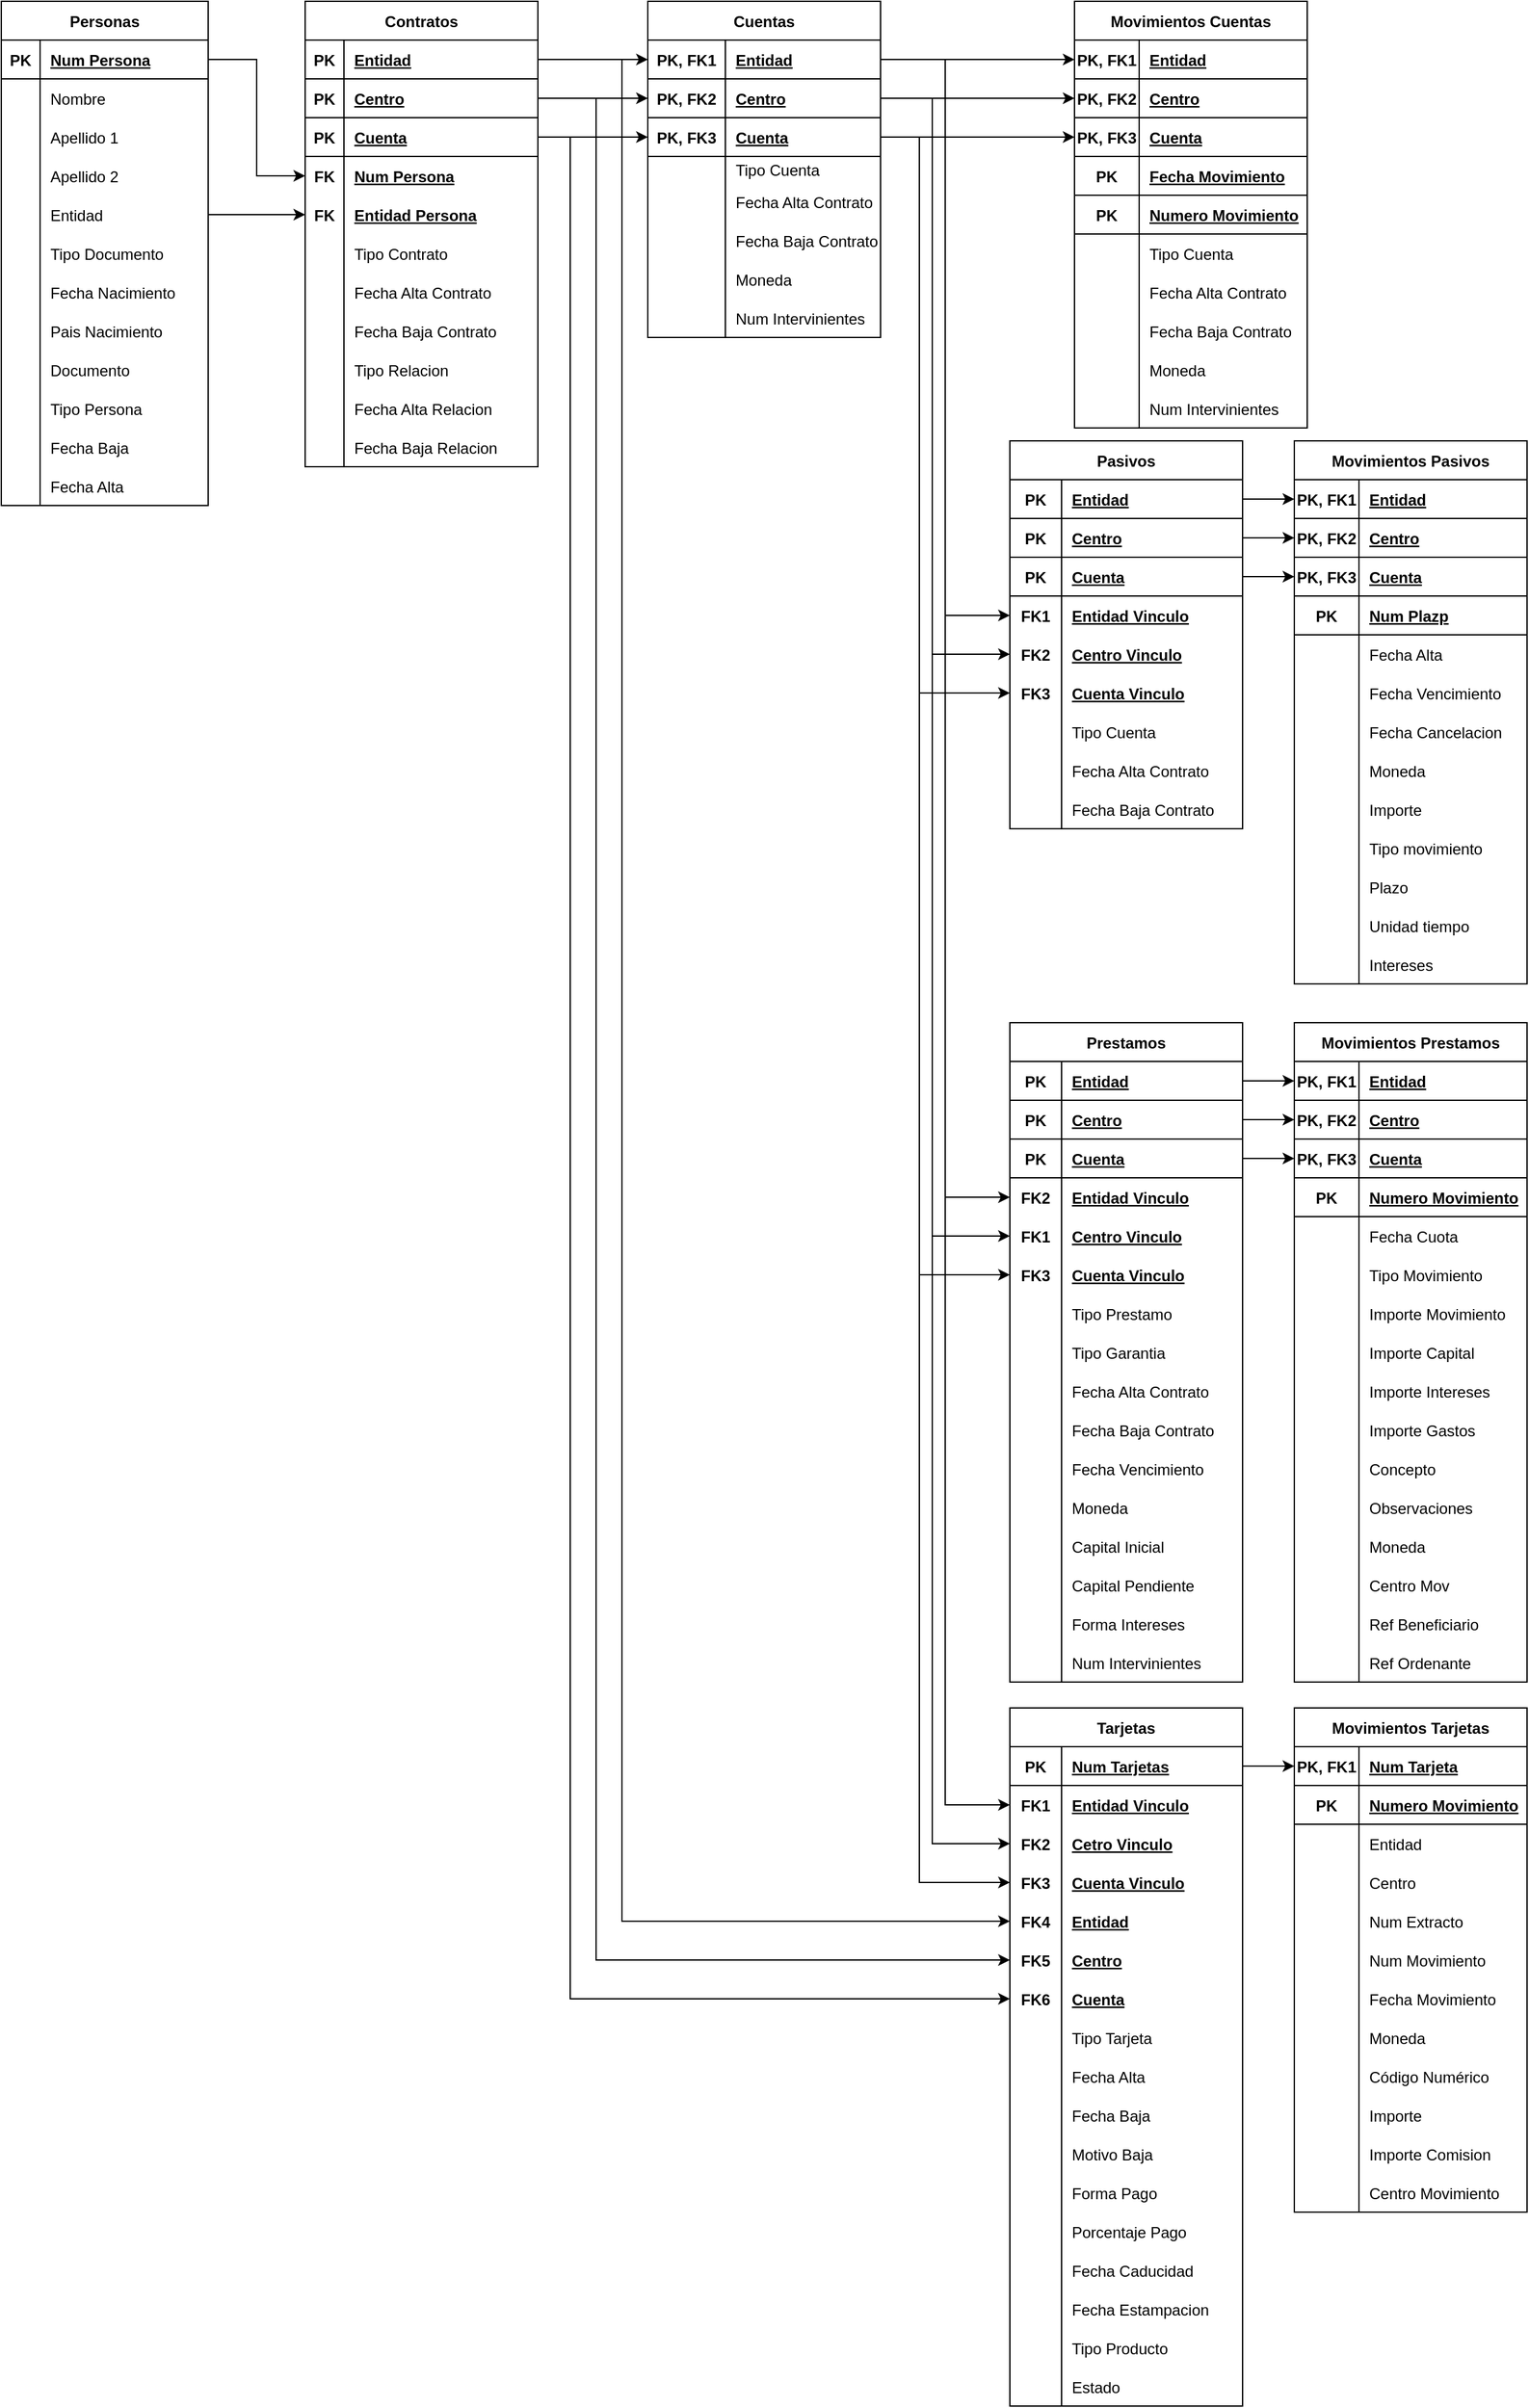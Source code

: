 <mxfile version="16.6.1" type="google"><diagram id="R2lEEEUBdFMjLlhIrx00" name="Page-1"><mxGraphModel dx="1038" dy="579" grid="1" gridSize="10" guides="1" tooltips="1" connect="1" arrows="1" fold="1" page="1" pageScale="1" pageWidth="850" pageHeight="1100" math="0" shadow="0" extFonts="Permanent Marker^https://fonts.googleapis.com/css?family=Permanent+Marker"><root><mxCell id="0"/><mxCell id="1" parent="0"/><mxCell id="MfzJmJcN7QrYu0Nu0bpP-1" value="Personas" style="shape=table;startSize=30;container=1;collapsible=1;childLayout=tableLayout;fixedRows=1;rowLines=0;fontStyle=1;align=center;resizeLast=1;" parent="1" vertex="1"><mxGeometry x="100" y="60" width="160" height="390" as="geometry"/></mxCell><mxCell id="MfzJmJcN7QrYu0Nu0bpP-2" value="" style="shape=tableRow;horizontal=0;startSize=0;swimlaneHead=0;swimlaneBody=0;fillColor=none;collapsible=0;dropTarget=0;points=[[0,0.5],[1,0.5]];portConstraint=eastwest;top=0;left=0;right=0;bottom=1;" parent="MfzJmJcN7QrYu0Nu0bpP-1" vertex="1"><mxGeometry y="30" width="160" height="30" as="geometry"/></mxCell><mxCell id="MfzJmJcN7QrYu0Nu0bpP-3" value="PK" style="shape=partialRectangle;connectable=0;fillColor=none;top=0;left=0;bottom=0;right=0;fontStyle=1;overflow=hidden;" parent="MfzJmJcN7QrYu0Nu0bpP-2" vertex="1"><mxGeometry width="30" height="30" as="geometry"><mxRectangle width="30" height="30" as="alternateBounds"/></mxGeometry></mxCell><mxCell id="MfzJmJcN7QrYu0Nu0bpP-4" value="Num Persona" style="shape=partialRectangle;connectable=0;fillColor=none;top=0;left=0;bottom=0;right=0;align=left;spacingLeft=6;fontStyle=5;overflow=hidden;" parent="MfzJmJcN7QrYu0Nu0bpP-2" vertex="1"><mxGeometry x="30" width="130" height="30" as="geometry"><mxRectangle width="130" height="30" as="alternateBounds"/></mxGeometry></mxCell><mxCell id="MfzJmJcN7QrYu0Nu0bpP-5" value="" style="shape=tableRow;horizontal=0;startSize=0;swimlaneHead=0;swimlaneBody=0;fillColor=none;collapsible=0;dropTarget=0;points=[[0,0.5],[1,0.5]];portConstraint=eastwest;top=0;left=0;right=0;bottom=0;" parent="MfzJmJcN7QrYu0Nu0bpP-1" vertex="1"><mxGeometry y="60" width="160" height="30" as="geometry"/></mxCell><mxCell id="MfzJmJcN7QrYu0Nu0bpP-6" value="" style="shape=partialRectangle;connectable=0;fillColor=none;top=0;left=0;bottom=0;right=0;editable=1;overflow=hidden;" parent="MfzJmJcN7QrYu0Nu0bpP-5" vertex="1"><mxGeometry width="30" height="30" as="geometry"><mxRectangle width="30" height="30" as="alternateBounds"/></mxGeometry></mxCell><mxCell id="MfzJmJcN7QrYu0Nu0bpP-7" value="Nombre" style="shape=partialRectangle;connectable=0;fillColor=none;top=0;left=0;bottom=0;right=0;align=left;spacingLeft=6;overflow=hidden;" parent="MfzJmJcN7QrYu0Nu0bpP-5" vertex="1"><mxGeometry x="30" width="130" height="30" as="geometry"><mxRectangle width="130" height="30" as="alternateBounds"/></mxGeometry></mxCell><mxCell id="MfzJmJcN7QrYu0Nu0bpP-8" value="" style="shape=tableRow;horizontal=0;startSize=0;swimlaneHead=0;swimlaneBody=0;fillColor=none;collapsible=0;dropTarget=0;points=[[0,0.5],[1,0.5]];portConstraint=eastwest;top=0;left=0;right=0;bottom=0;" parent="MfzJmJcN7QrYu0Nu0bpP-1" vertex="1"><mxGeometry y="90" width="160" height="30" as="geometry"/></mxCell><mxCell id="MfzJmJcN7QrYu0Nu0bpP-9" value="" style="shape=partialRectangle;connectable=0;fillColor=none;top=0;left=0;bottom=0;right=0;editable=1;overflow=hidden;" parent="MfzJmJcN7QrYu0Nu0bpP-8" vertex="1"><mxGeometry width="30" height="30" as="geometry"><mxRectangle width="30" height="30" as="alternateBounds"/></mxGeometry></mxCell><mxCell id="MfzJmJcN7QrYu0Nu0bpP-10" value="Apellido 1" style="shape=partialRectangle;connectable=0;fillColor=none;top=0;left=0;bottom=0;right=0;align=left;spacingLeft=6;overflow=hidden;" parent="MfzJmJcN7QrYu0Nu0bpP-8" vertex="1"><mxGeometry x="30" width="130" height="30" as="geometry"><mxRectangle width="130" height="30" as="alternateBounds"/></mxGeometry></mxCell><mxCell id="MfzJmJcN7QrYu0Nu0bpP-11" value="" style="shape=tableRow;horizontal=0;startSize=0;swimlaneHead=0;swimlaneBody=0;fillColor=none;collapsible=0;dropTarget=0;points=[[0,0.5],[1,0.5]];portConstraint=eastwest;top=0;left=0;right=0;bottom=0;" parent="MfzJmJcN7QrYu0Nu0bpP-1" vertex="1"><mxGeometry y="120" width="160" height="30" as="geometry"/></mxCell><mxCell id="MfzJmJcN7QrYu0Nu0bpP-12" value="" style="shape=partialRectangle;connectable=0;fillColor=none;top=0;left=0;bottom=0;right=0;editable=1;overflow=hidden;" parent="MfzJmJcN7QrYu0Nu0bpP-11" vertex="1"><mxGeometry width="30" height="30" as="geometry"><mxRectangle width="30" height="30" as="alternateBounds"/></mxGeometry></mxCell><mxCell id="MfzJmJcN7QrYu0Nu0bpP-13" value="Apellido 2" style="shape=partialRectangle;connectable=0;fillColor=none;top=0;left=0;bottom=0;right=0;align=left;spacingLeft=6;overflow=hidden;" parent="MfzJmJcN7QrYu0Nu0bpP-11" vertex="1"><mxGeometry x="30" width="130" height="30" as="geometry"><mxRectangle width="130" height="30" as="alternateBounds"/></mxGeometry></mxCell><mxCell id="ovSRmN11dgz6_tjKyc4U-1" value="" style="shape=tableRow;horizontal=0;startSize=0;swimlaneHead=0;swimlaneBody=0;fillColor=none;collapsible=0;dropTarget=0;points=[[0,0.5],[1,0.5]];portConstraint=eastwest;top=0;left=0;right=0;bottom=0;" parent="MfzJmJcN7QrYu0Nu0bpP-1" vertex="1"><mxGeometry y="150" width="160" height="30" as="geometry"/></mxCell><mxCell id="ovSRmN11dgz6_tjKyc4U-2" value="" style="shape=partialRectangle;connectable=0;fillColor=none;top=0;left=0;bottom=0;right=0;editable=1;overflow=hidden;" parent="ovSRmN11dgz6_tjKyc4U-1" vertex="1"><mxGeometry width="30" height="30" as="geometry"><mxRectangle width="30" height="30" as="alternateBounds"/></mxGeometry></mxCell><mxCell id="ovSRmN11dgz6_tjKyc4U-3" value="Entidad" style="shape=partialRectangle;connectable=0;fillColor=none;top=0;left=0;bottom=0;right=0;align=left;spacingLeft=6;overflow=hidden;" parent="ovSRmN11dgz6_tjKyc4U-1" vertex="1"><mxGeometry x="30" width="130" height="30" as="geometry"><mxRectangle width="130" height="30" as="alternateBounds"/></mxGeometry></mxCell><mxCell id="ovSRmN11dgz6_tjKyc4U-4" value="" style="shape=tableRow;horizontal=0;startSize=0;swimlaneHead=0;swimlaneBody=0;fillColor=none;collapsible=0;dropTarget=0;points=[[0,0.5],[1,0.5]];portConstraint=eastwest;top=0;left=0;right=0;bottom=0;" parent="MfzJmJcN7QrYu0Nu0bpP-1" vertex="1"><mxGeometry y="180" width="160" height="30" as="geometry"/></mxCell><mxCell id="ovSRmN11dgz6_tjKyc4U-5" value="" style="shape=partialRectangle;connectable=0;fillColor=none;top=0;left=0;bottom=0;right=0;editable=1;overflow=hidden;" parent="ovSRmN11dgz6_tjKyc4U-4" vertex="1"><mxGeometry width="30" height="30" as="geometry"><mxRectangle width="30" height="30" as="alternateBounds"/></mxGeometry></mxCell><mxCell id="ovSRmN11dgz6_tjKyc4U-6" value="Tipo Documento" style="shape=partialRectangle;connectable=0;fillColor=none;top=0;left=0;bottom=0;right=0;align=left;spacingLeft=6;overflow=hidden;" parent="ovSRmN11dgz6_tjKyc4U-4" vertex="1"><mxGeometry x="30" width="130" height="30" as="geometry"><mxRectangle width="130" height="30" as="alternateBounds"/></mxGeometry></mxCell><mxCell id="ovSRmN11dgz6_tjKyc4U-7" value="" style="shape=tableRow;horizontal=0;startSize=0;swimlaneHead=0;swimlaneBody=0;fillColor=none;collapsible=0;dropTarget=0;points=[[0,0.5],[1,0.5]];portConstraint=eastwest;top=0;left=0;right=0;bottom=0;" parent="MfzJmJcN7QrYu0Nu0bpP-1" vertex="1"><mxGeometry y="210" width="160" height="30" as="geometry"/></mxCell><mxCell id="ovSRmN11dgz6_tjKyc4U-8" value="" style="shape=partialRectangle;connectable=0;fillColor=none;top=0;left=0;bottom=0;right=0;editable=1;overflow=hidden;" parent="ovSRmN11dgz6_tjKyc4U-7" vertex="1"><mxGeometry width="30" height="30" as="geometry"><mxRectangle width="30" height="30" as="alternateBounds"/></mxGeometry></mxCell><mxCell id="ovSRmN11dgz6_tjKyc4U-9" value="Fecha Nacimiento" style="shape=partialRectangle;connectable=0;fillColor=none;top=0;left=0;bottom=0;right=0;align=left;spacingLeft=6;overflow=hidden;" parent="ovSRmN11dgz6_tjKyc4U-7" vertex="1"><mxGeometry x="30" width="130" height="30" as="geometry"><mxRectangle width="130" height="30" as="alternateBounds"/></mxGeometry></mxCell><mxCell id="ovSRmN11dgz6_tjKyc4U-10" value="" style="shape=tableRow;horizontal=0;startSize=0;swimlaneHead=0;swimlaneBody=0;fillColor=none;collapsible=0;dropTarget=0;points=[[0,0.5],[1,0.5]];portConstraint=eastwest;top=0;left=0;right=0;bottom=0;" parent="MfzJmJcN7QrYu0Nu0bpP-1" vertex="1"><mxGeometry y="240" width="160" height="30" as="geometry"/></mxCell><mxCell id="ovSRmN11dgz6_tjKyc4U-11" value="" style="shape=partialRectangle;connectable=0;fillColor=none;top=0;left=0;bottom=0;right=0;editable=1;overflow=hidden;" parent="ovSRmN11dgz6_tjKyc4U-10" vertex="1"><mxGeometry width="30" height="30" as="geometry"><mxRectangle width="30" height="30" as="alternateBounds"/></mxGeometry></mxCell><mxCell id="ovSRmN11dgz6_tjKyc4U-12" value="Pais Nacimiento" style="shape=partialRectangle;connectable=0;fillColor=none;top=0;left=0;bottom=0;right=0;align=left;spacingLeft=6;overflow=hidden;" parent="ovSRmN11dgz6_tjKyc4U-10" vertex="1"><mxGeometry x="30" width="130" height="30" as="geometry"><mxRectangle width="130" height="30" as="alternateBounds"/></mxGeometry></mxCell><mxCell id="ovSRmN11dgz6_tjKyc4U-13" value="" style="shape=tableRow;horizontal=0;startSize=0;swimlaneHead=0;swimlaneBody=0;fillColor=none;collapsible=0;dropTarget=0;points=[[0,0.5],[1,0.5]];portConstraint=eastwest;top=0;left=0;right=0;bottom=0;" parent="MfzJmJcN7QrYu0Nu0bpP-1" vertex="1"><mxGeometry y="270" width="160" height="30" as="geometry"/></mxCell><mxCell id="ovSRmN11dgz6_tjKyc4U-14" value="" style="shape=partialRectangle;connectable=0;fillColor=none;top=0;left=0;bottom=0;right=0;editable=1;overflow=hidden;" parent="ovSRmN11dgz6_tjKyc4U-13" vertex="1"><mxGeometry width="30" height="30" as="geometry"><mxRectangle width="30" height="30" as="alternateBounds"/></mxGeometry></mxCell><mxCell id="ovSRmN11dgz6_tjKyc4U-15" value="Documento" style="shape=partialRectangle;connectable=0;fillColor=none;top=0;left=0;bottom=0;right=0;align=left;spacingLeft=6;overflow=hidden;" parent="ovSRmN11dgz6_tjKyc4U-13" vertex="1"><mxGeometry x="30" width="130" height="30" as="geometry"><mxRectangle width="130" height="30" as="alternateBounds"/></mxGeometry></mxCell><mxCell id="ovSRmN11dgz6_tjKyc4U-16" value="" style="shape=tableRow;horizontal=0;startSize=0;swimlaneHead=0;swimlaneBody=0;fillColor=none;collapsible=0;dropTarget=0;points=[[0,0.5],[1,0.5]];portConstraint=eastwest;top=0;left=0;right=0;bottom=0;" parent="MfzJmJcN7QrYu0Nu0bpP-1" vertex="1"><mxGeometry y="300" width="160" height="30" as="geometry"/></mxCell><mxCell id="ovSRmN11dgz6_tjKyc4U-17" value="" style="shape=partialRectangle;connectable=0;fillColor=none;top=0;left=0;bottom=0;right=0;editable=1;overflow=hidden;" parent="ovSRmN11dgz6_tjKyc4U-16" vertex="1"><mxGeometry width="30" height="30" as="geometry"><mxRectangle width="30" height="30" as="alternateBounds"/></mxGeometry></mxCell><mxCell id="ovSRmN11dgz6_tjKyc4U-18" value="Tipo Persona" style="shape=partialRectangle;connectable=0;fillColor=none;top=0;left=0;bottom=0;right=0;align=left;spacingLeft=6;overflow=hidden;" parent="ovSRmN11dgz6_tjKyc4U-16" vertex="1"><mxGeometry x="30" width="130" height="30" as="geometry"><mxRectangle width="130" height="30" as="alternateBounds"/></mxGeometry></mxCell><mxCell id="ovSRmN11dgz6_tjKyc4U-19" value="" style="shape=tableRow;horizontal=0;startSize=0;swimlaneHead=0;swimlaneBody=0;fillColor=none;collapsible=0;dropTarget=0;points=[[0,0.5],[1,0.5]];portConstraint=eastwest;top=0;left=0;right=0;bottom=0;" parent="MfzJmJcN7QrYu0Nu0bpP-1" vertex="1"><mxGeometry y="330" width="160" height="30" as="geometry"/></mxCell><mxCell id="ovSRmN11dgz6_tjKyc4U-20" value="" style="shape=partialRectangle;connectable=0;fillColor=none;top=0;left=0;bottom=0;right=0;editable=1;overflow=hidden;" parent="ovSRmN11dgz6_tjKyc4U-19" vertex="1"><mxGeometry width="30" height="30" as="geometry"><mxRectangle width="30" height="30" as="alternateBounds"/></mxGeometry></mxCell><mxCell id="ovSRmN11dgz6_tjKyc4U-21" value="Fecha Baja" style="shape=partialRectangle;connectable=0;fillColor=none;top=0;left=0;bottom=0;right=0;align=left;spacingLeft=6;overflow=hidden;" parent="ovSRmN11dgz6_tjKyc4U-19" vertex="1"><mxGeometry x="30" width="130" height="30" as="geometry"><mxRectangle width="130" height="30" as="alternateBounds"/></mxGeometry></mxCell><mxCell id="ovSRmN11dgz6_tjKyc4U-22" value="" style="shape=tableRow;horizontal=0;startSize=0;swimlaneHead=0;swimlaneBody=0;fillColor=none;collapsible=0;dropTarget=0;points=[[0,0.5],[1,0.5]];portConstraint=eastwest;top=0;left=0;right=0;bottom=0;" parent="MfzJmJcN7QrYu0Nu0bpP-1" vertex="1"><mxGeometry y="360" width="160" height="30" as="geometry"/></mxCell><mxCell id="ovSRmN11dgz6_tjKyc4U-23" value="" style="shape=partialRectangle;connectable=0;fillColor=none;top=0;left=0;bottom=0;right=0;editable=1;overflow=hidden;" parent="ovSRmN11dgz6_tjKyc4U-22" vertex="1"><mxGeometry width="30" height="30" as="geometry"><mxRectangle width="30" height="30" as="alternateBounds"/></mxGeometry></mxCell><mxCell id="ovSRmN11dgz6_tjKyc4U-24" value="Fecha Alta" style="shape=partialRectangle;connectable=0;fillColor=none;top=0;left=0;bottom=0;right=0;align=left;spacingLeft=6;overflow=hidden;" parent="ovSRmN11dgz6_tjKyc4U-22" vertex="1"><mxGeometry x="30" width="130" height="30" as="geometry"><mxRectangle width="130" height="30" as="alternateBounds"/></mxGeometry></mxCell><mxCell id="ovSRmN11dgz6_tjKyc4U-25" value="Contratos" style="shape=table;startSize=30;container=1;collapsible=1;childLayout=tableLayout;fixedRows=1;rowLines=0;fontStyle=1;align=center;resizeLast=1;" parent="1" vertex="1"><mxGeometry x="335" y="60" width="180" height="360" as="geometry"/></mxCell><mxCell id="ovSRmN11dgz6_tjKyc4U-26" value="" style="shape=tableRow;horizontal=0;startSize=0;swimlaneHead=0;swimlaneBody=0;fillColor=none;collapsible=0;dropTarget=0;points=[[0,0.5],[1,0.5]];portConstraint=eastwest;top=0;left=0;right=0;bottom=1;" parent="ovSRmN11dgz6_tjKyc4U-25" vertex="1"><mxGeometry y="30" width="180" height="30" as="geometry"/></mxCell><mxCell id="ovSRmN11dgz6_tjKyc4U-27" value="PK" style="shape=partialRectangle;connectable=0;fillColor=none;top=0;left=0;bottom=0;right=0;fontStyle=1;overflow=hidden;" parent="ovSRmN11dgz6_tjKyc4U-26" vertex="1"><mxGeometry width="30" height="30" as="geometry"><mxRectangle width="30" height="30" as="alternateBounds"/></mxGeometry></mxCell><mxCell id="ovSRmN11dgz6_tjKyc4U-28" value="Entidad" style="shape=partialRectangle;connectable=0;fillColor=none;top=0;left=0;bottom=0;right=0;align=left;spacingLeft=6;fontStyle=5;overflow=hidden;" parent="ovSRmN11dgz6_tjKyc4U-26" vertex="1"><mxGeometry x="30" width="150" height="30" as="geometry"><mxRectangle width="150" height="30" as="alternateBounds"/></mxGeometry></mxCell><mxCell id="ovSRmN11dgz6_tjKyc4U-41" value="" style="shape=tableRow;horizontal=0;startSize=0;swimlaneHead=0;swimlaneBody=0;fillColor=none;collapsible=0;dropTarget=0;points=[[0,0.5],[1,0.5]];portConstraint=eastwest;top=0;left=0;right=0;bottom=1;" parent="ovSRmN11dgz6_tjKyc4U-25" vertex="1"><mxGeometry y="60" width="180" height="30" as="geometry"/></mxCell><mxCell id="ovSRmN11dgz6_tjKyc4U-42" value="PK" style="shape=partialRectangle;connectable=0;fillColor=none;top=0;left=0;bottom=0;right=0;fontStyle=1;overflow=hidden;" parent="ovSRmN11dgz6_tjKyc4U-41" vertex="1"><mxGeometry width="30" height="30" as="geometry"><mxRectangle width="30" height="30" as="alternateBounds"/></mxGeometry></mxCell><mxCell id="ovSRmN11dgz6_tjKyc4U-43" value="Centro" style="shape=partialRectangle;connectable=0;fillColor=none;top=0;left=0;bottom=0;right=0;align=left;spacingLeft=6;fontStyle=5;overflow=hidden;" parent="ovSRmN11dgz6_tjKyc4U-41" vertex="1"><mxGeometry x="30" width="150" height="30" as="geometry"><mxRectangle width="150" height="30" as="alternateBounds"/></mxGeometry></mxCell><mxCell id="ovSRmN11dgz6_tjKyc4U-38" value="" style="shape=tableRow;horizontal=0;startSize=0;swimlaneHead=0;swimlaneBody=0;fillColor=none;collapsible=0;dropTarget=0;points=[[0,0.5],[1,0.5]];portConstraint=eastwest;top=0;left=0;right=0;bottom=1;" parent="ovSRmN11dgz6_tjKyc4U-25" vertex="1"><mxGeometry y="90" width="180" height="30" as="geometry"/></mxCell><mxCell id="ovSRmN11dgz6_tjKyc4U-39" value="PK" style="shape=partialRectangle;connectable=0;fillColor=none;top=0;left=0;bottom=0;right=0;fontStyle=1;overflow=hidden;" parent="ovSRmN11dgz6_tjKyc4U-38" vertex="1"><mxGeometry width="30" height="30" as="geometry"><mxRectangle width="30" height="30" as="alternateBounds"/></mxGeometry></mxCell><mxCell id="ovSRmN11dgz6_tjKyc4U-40" value="Cuenta" style="shape=partialRectangle;connectable=0;fillColor=none;top=0;left=0;bottom=0;right=0;align=left;spacingLeft=6;fontStyle=5;overflow=hidden;" parent="ovSRmN11dgz6_tjKyc4U-38" vertex="1"><mxGeometry x="30" width="150" height="30" as="geometry"><mxRectangle width="150" height="30" as="alternateBounds"/></mxGeometry></mxCell><mxCell id="ovSRmN11dgz6_tjKyc4U-32" value="" style="shape=tableRow;horizontal=0;startSize=0;swimlaneHead=0;swimlaneBody=0;fillColor=none;collapsible=0;dropTarget=0;points=[[0,0.5],[1,0.5]];portConstraint=eastwest;top=0;left=0;right=0;bottom=0;" parent="ovSRmN11dgz6_tjKyc4U-25" vertex="1"><mxGeometry y="120" width="180" height="30" as="geometry"/></mxCell><mxCell id="ovSRmN11dgz6_tjKyc4U-33" value="FK" style="shape=partialRectangle;connectable=0;fillColor=none;top=0;left=0;bottom=0;right=0;editable=1;overflow=hidden;fontStyle=1" parent="ovSRmN11dgz6_tjKyc4U-32" vertex="1"><mxGeometry width="30" height="30" as="geometry"><mxRectangle width="30" height="30" as="alternateBounds"/></mxGeometry></mxCell><mxCell id="ovSRmN11dgz6_tjKyc4U-34" value="Num Persona" style="shape=partialRectangle;connectable=0;fillColor=none;top=0;left=0;bottom=0;right=0;align=left;spacingLeft=6;overflow=hidden;fontStyle=5" parent="ovSRmN11dgz6_tjKyc4U-32" vertex="1"><mxGeometry x="30" width="150" height="30" as="geometry"><mxRectangle width="150" height="30" as="alternateBounds"/></mxGeometry></mxCell><mxCell id="ovSRmN11dgz6_tjKyc4U-29" value="" style="shape=tableRow;horizontal=0;startSize=0;swimlaneHead=0;swimlaneBody=0;fillColor=none;collapsible=0;dropTarget=0;points=[[0,0.5],[1,0.5]];portConstraint=eastwest;top=0;left=0;right=0;bottom=0;" parent="ovSRmN11dgz6_tjKyc4U-25" vertex="1"><mxGeometry y="150" width="180" height="30" as="geometry"/></mxCell><mxCell id="ovSRmN11dgz6_tjKyc4U-30" value="FK" style="shape=partialRectangle;connectable=0;fillColor=none;top=0;left=0;bottom=0;right=0;editable=1;overflow=hidden;fontStyle=1" parent="ovSRmN11dgz6_tjKyc4U-29" vertex="1"><mxGeometry width="30" height="30" as="geometry"><mxRectangle width="30" height="30" as="alternateBounds"/></mxGeometry></mxCell><mxCell id="ovSRmN11dgz6_tjKyc4U-31" value="Entidad Persona" style="shape=partialRectangle;connectable=0;fillColor=none;top=0;left=0;bottom=0;right=0;align=left;spacingLeft=6;overflow=hidden;fontStyle=5" parent="ovSRmN11dgz6_tjKyc4U-29" vertex="1"><mxGeometry x="30" width="150" height="30" as="geometry"><mxRectangle width="150" height="30" as="alternateBounds"/></mxGeometry></mxCell><mxCell id="ovSRmN11dgz6_tjKyc4U-35" value="" style="shape=tableRow;horizontal=0;startSize=0;swimlaneHead=0;swimlaneBody=0;fillColor=none;collapsible=0;dropTarget=0;points=[[0,0.5],[1,0.5]];portConstraint=eastwest;top=0;left=0;right=0;bottom=0;" parent="ovSRmN11dgz6_tjKyc4U-25" vertex="1"><mxGeometry y="180" width="180" height="30" as="geometry"/></mxCell><mxCell id="ovSRmN11dgz6_tjKyc4U-36" value="" style="shape=partialRectangle;connectable=0;fillColor=none;top=0;left=0;bottom=0;right=0;editable=1;overflow=hidden;" parent="ovSRmN11dgz6_tjKyc4U-35" vertex="1"><mxGeometry width="30" height="30" as="geometry"><mxRectangle width="30" height="30" as="alternateBounds"/></mxGeometry></mxCell><mxCell id="ovSRmN11dgz6_tjKyc4U-37" value="Tipo Contrato" style="shape=partialRectangle;connectable=0;fillColor=none;top=0;left=0;bottom=0;right=0;align=left;spacingLeft=6;overflow=hidden;" parent="ovSRmN11dgz6_tjKyc4U-35" vertex="1"><mxGeometry x="30" width="150" height="30" as="geometry"><mxRectangle width="150" height="30" as="alternateBounds"/></mxGeometry></mxCell><mxCell id="ovSRmN11dgz6_tjKyc4U-44" value="" style="shape=tableRow;horizontal=0;startSize=0;swimlaneHead=0;swimlaneBody=0;fillColor=none;collapsible=0;dropTarget=0;points=[[0,0.5],[1,0.5]];portConstraint=eastwest;top=0;left=0;right=0;bottom=0;" parent="ovSRmN11dgz6_tjKyc4U-25" vertex="1"><mxGeometry y="210" width="180" height="30" as="geometry"/></mxCell><mxCell id="ovSRmN11dgz6_tjKyc4U-45" value="" style="shape=partialRectangle;connectable=0;fillColor=none;top=0;left=0;bottom=0;right=0;editable=1;overflow=hidden;" parent="ovSRmN11dgz6_tjKyc4U-44" vertex="1"><mxGeometry width="30" height="30" as="geometry"><mxRectangle width="30" height="30" as="alternateBounds"/></mxGeometry></mxCell><mxCell id="ovSRmN11dgz6_tjKyc4U-46" value="Fecha Alta Contrato" style="shape=partialRectangle;connectable=0;fillColor=none;top=0;left=0;bottom=0;right=0;align=left;spacingLeft=6;overflow=hidden;" parent="ovSRmN11dgz6_tjKyc4U-44" vertex="1"><mxGeometry x="30" width="150" height="30" as="geometry"><mxRectangle width="150" height="30" as="alternateBounds"/></mxGeometry></mxCell><mxCell id="ovSRmN11dgz6_tjKyc4U-47" value="" style="shape=tableRow;horizontal=0;startSize=0;swimlaneHead=0;swimlaneBody=0;fillColor=none;collapsible=0;dropTarget=0;points=[[0,0.5],[1,0.5]];portConstraint=eastwest;top=0;left=0;right=0;bottom=0;" parent="ovSRmN11dgz6_tjKyc4U-25" vertex="1"><mxGeometry y="240" width="180" height="30" as="geometry"/></mxCell><mxCell id="ovSRmN11dgz6_tjKyc4U-48" value="" style="shape=partialRectangle;connectable=0;fillColor=none;top=0;left=0;bottom=0;right=0;editable=1;overflow=hidden;" parent="ovSRmN11dgz6_tjKyc4U-47" vertex="1"><mxGeometry width="30" height="30" as="geometry"><mxRectangle width="30" height="30" as="alternateBounds"/></mxGeometry></mxCell><mxCell id="ovSRmN11dgz6_tjKyc4U-49" value="Fecha Baja Contrato" style="shape=partialRectangle;connectable=0;fillColor=none;top=0;left=0;bottom=0;right=0;align=left;spacingLeft=6;overflow=hidden;" parent="ovSRmN11dgz6_tjKyc4U-47" vertex="1"><mxGeometry x="30" width="150" height="30" as="geometry"><mxRectangle width="150" height="30" as="alternateBounds"/></mxGeometry></mxCell><mxCell id="ovSRmN11dgz6_tjKyc4U-50" value="" style="shape=tableRow;horizontal=0;startSize=0;swimlaneHead=0;swimlaneBody=0;fillColor=none;collapsible=0;dropTarget=0;points=[[0,0.5],[1,0.5]];portConstraint=eastwest;top=0;left=0;right=0;bottom=0;" parent="ovSRmN11dgz6_tjKyc4U-25" vertex="1"><mxGeometry y="270" width="180" height="30" as="geometry"/></mxCell><mxCell id="ovSRmN11dgz6_tjKyc4U-51" value="" style="shape=partialRectangle;connectable=0;fillColor=none;top=0;left=0;bottom=0;right=0;editable=1;overflow=hidden;" parent="ovSRmN11dgz6_tjKyc4U-50" vertex="1"><mxGeometry width="30" height="30" as="geometry"><mxRectangle width="30" height="30" as="alternateBounds"/></mxGeometry></mxCell><mxCell id="ovSRmN11dgz6_tjKyc4U-52" value="Tipo Relacion" style="shape=partialRectangle;connectable=0;fillColor=none;top=0;left=0;bottom=0;right=0;align=left;spacingLeft=6;overflow=hidden;" parent="ovSRmN11dgz6_tjKyc4U-50" vertex="1"><mxGeometry x="30" width="150" height="30" as="geometry"><mxRectangle width="150" height="30" as="alternateBounds"/></mxGeometry></mxCell><mxCell id="ovSRmN11dgz6_tjKyc4U-53" value="" style="shape=tableRow;horizontal=0;startSize=0;swimlaneHead=0;swimlaneBody=0;fillColor=none;collapsible=0;dropTarget=0;points=[[0,0.5],[1,0.5]];portConstraint=eastwest;top=0;left=0;right=0;bottom=0;" parent="ovSRmN11dgz6_tjKyc4U-25" vertex="1"><mxGeometry y="300" width="180" height="30" as="geometry"/></mxCell><mxCell id="ovSRmN11dgz6_tjKyc4U-54" value="" style="shape=partialRectangle;connectable=0;fillColor=none;top=0;left=0;bottom=0;right=0;editable=1;overflow=hidden;" parent="ovSRmN11dgz6_tjKyc4U-53" vertex="1"><mxGeometry width="30" height="30" as="geometry"><mxRectangle width="30" height="30" as="alternateBounds"/></mxGeometry></mxCell><mxCell id="ovSRmN11dgz6_tjKyc4U-55" value="Fecha Alta Relacion" style="shape=partialRectangle;connectable=0;fillColor=none;top=0;left=0;bottom=0;right=0;align=left;spacingLeft=6;overflow=hidden;" parent="ovSRmN11dgz6_tjKyc4U-53" vertex="1"><mxGeometry x="30" width="150" height="30" as="geometry"><mxRectangle width="150" height="30" as="alternateBounds"/></mxGeometry></mxCell><mxCell id="ovSRmN11dgz6_tjKyc4U-56" value="" style="shape=tableRow;horizontal=0;startSize=0;swimlaneHead=0;swimlaneBody=0;fillColor=none;collapsible=0;dropTarget=0;points=[[0,0.5],[1,0.5]];portConstraint=eastwest;top=0;left=0;right=0;bottom=0;" parent="ovSRmN11dgz6_tjKyc4U-25" vertex="1"><mxGeometry y="330" width="180" height="30" as="geometry"/></mxCell><mxCell id="ovSRmN11dgz6_tjKyc4U-57" value="" style="shape=partialRectangle;connectable=0;fillColor=none;top=0;left=0;bottom=0;right=0;editable=1;overflow=hidden;" parent="ovSRmN11dgz6_tjKyc4U-56" vertex="1"><mxGeometry width="30" height="30" as="geometry"><mxRectangle width="30" height="30" as="alternateBounds"/></mxGeometry></mxCell><mxCell id="ovSRmN11dgz6_tjKyc4U-58" value="Fecha Baja Relacion" style="shape=partialRectangle;connectable=0;fillColor=none;top=0;left=0;bottom=0;right=0;align=left;spacingLeft=6;overflow=hidden;" parent="ovSRmN11dgz6_tjKyc4U-56" vertex="1"><mxGeometry x="30" width="150" height="30" as="geometry"><mxRectangle width="150" height="30" as="alternateBounds"/></mxGeometry></mxCell><mxCell id="ovSRmN11dgz6_tjKyc4U-59" value="Cuentas" style="shape=table;startSize=30;container=1;collapsible=1;childLayout=tableLayout;fixedRows=1;rowLines=0;fontStyle=1;align=center;resizeLast=1;" parent="1" vertex="1"><mxGeometry x="600" y="60" width="180" height="260" as="geometry"/></mxCell><mxCell id="ovSRmN11dgz6_tjKyc4U-60" value="" style="shape=tableRow;horizontal=0;startSize=0;swimlaneHead=0;swimlaneBody=0;fillColor=none;collapsible=0;dropTarget=0;points=[[0,0.5],[1,0.5]];portConstraint=eastwest;top=0;left=0;right=0;bottom=1;" parent="ovSRmN11dgz6_tjKyc4U-59" vertex="1"><mxGeometry y="30" width="180" height="30" as="geometry"/></mxCell><mxCell id="ovSRmN11dgz6_tjKyc4U-61" value="PK, FK1" style="shape=partialRectangle;connectable=0;fillColor=none;top=0;left=0;bottom=0;right=0;fontStyle=1;overflow=hidden;" parent="ovSRmN11dgz6_tjKyc4U-60" vertex="1"><mxGeometry width="60" height="30" as="geometry"><mxRectangle width="60" height="30" as="alternateBounds"/></mxGeometry></mxCell><mxCell id="ovSRmN11dgz6_tjKyc4U-62" value="Entidad" style="shape=partialRectangle;connectable=0;fillColor=none;top=0;left=0;bottom=0;right=0;align=left;spacingLeft=6;fontStyle=5;overflow=hidden;" parent="ovSRmN11dgz6_tjKyc4U-60" vertex="1"><mxGeometry x="60" width="120" height="30" as="geometry"><mxRectangle width="120" height="30" as="alternateBounds"/></mxGeometry></mxCell><mxCell id="ovSRmN11dgz6_tjKyc4U-63" value="" style="shape=tableRow;horizontal=0;startSize=0;swimlaneHead=0;swimlaneBody=0;fillColor=none;collapsible=0;dropTarget=0;points=[[0,0.5],[1,0.5]];portConstraint=eastwest;top=0;left=0;right=0;bottom=1;" parent="ovSRmN11dgz6_tjKyc4U-59" vertex="1"><mxGeometry y="60" width="180" height="30" as="geometry"/></mxCell><mxCell id="ovSRmN11dgz6_tjKyc4U-64" value="PK, FK2" style="shape=partialRectangle;connectable=0;fillColor=none;top=0;left=0;bottom=0;right=0;fontStyle=1;overflow=hidden;" parent="ovSRmN11dgz6_tjKyc4U-63" vertex="1"><mxGeometry width="60" height="30" as="geometry"><mxRectangle width="60" height="30" as="alternateBounds"/></mxGeometry></mxCell><mxCell id="ovSRmN11dgz6_tjKyc4U-65" value="Centro" style="shape=partialRectangle;connectable=0;fillColor=none;top=0;left=0;bottom=0;right=0;align=left;spacingLeft=6;fontStyle=5;overflow=hidden;" parent="ovSRmN11dgz6_tjKyc4U-63" vertex="1"><mxGeometry x="60" width="120" height="30" as="geometry"><mxRectangle width="120" height="30" as="alternateBounds"/></mxGeometry></mxCell><mxCell id="ovSRmN11dgz6_tjKyc4U-66" value="" style="shape=tableRow;horizontal=0;startSize=0;swimlaneHead=0;swimlaneBody=0;fillColor=none;collapsible=0;dropTarget=0;points=[[0,0.5],[1,0.5]];portConstraint=eastwest;top=0;left=0;right=0;bottom=1;" parent="ovSRmN11dgz6_tjKyc4U-59" vertex="1"><mxGeometry y="90" width="180" height="30" as="geometry"/></mxCell><mxCell id="ovSRmN11dgz6_tjKyc4U-67" value="PK, FK3" style="shape=partialRectangle;connectable=0;fillColor=none;top=0;left=0;bottom=0;right=0;fontStyle=1;overflow=hidden;" parent="ovSRmN11dgz6_tjKyc4U-66" vertex="1"><mxGeometry width="60" height="30" as="geometry"><mxRectangle width="60" height="30" as="alternateBounds"/></mxGeometry></mxCell><mxCell id="ovSRmN11dgz6_tjKyc4U-68" value="Cuenta" style="shape=partialRectangle;connectable=0;fillColor=none;top=0;left=0;bottom=0;right=0;align=left;spacingLeft=6;fontStyle=5;overflow=hidden;" parent="ovSRmN11dgz6_tjKyc4U-66" vertex="1"><mxGeometry x="60" width="120" height="30" as="geometry"><mxRectangle width="120" height="30" as="alternateBounds"/></mxGeometry></mxCell><mxCell id="ovSRmN11dgz6_tjKyc4U-69" value="" style="shape=tableRow;horizontal=0;startSize=0;swimlaneHead=0;swimlaneBody=0;fillColor=none;collapsible=0;dropTarget=0;points=[[0,0.5],[1,0.5]];portConstraint=eastwest;top=0;left=0;right=0;bottom=0;" parent="ovSRmN11dgz6_tjKyc4U-59" vertex="1"><mxGeometry y="120" width="180" height="20" as="geometry"/></mxCell><mxCell id="ovSRmN11dgz6_tjKyc4U-70" value="" style="shape=partialRectangle;connectable=0;fillColor=none;top=0;left=0;bottom=0;right=0;editable=1;overflow=hidden;" parent="ovSRmN11dgz6_tjKyc4U-69" vertex="1"><mxGeometry width="60" height="20" as="geometry"><mxRectangle width="60" height="20" as="alternateBounds"/></mxGeometry></mxCell><mxCell id="ovSRmN11dgz6_tjKyc4U-71" value="Tipo Cuenta" style="shape=partialRectangle;connectable=0;fillColor=none;top=0;left=0;bottom=0;right=0;align=left;spacingLeft=6;overflow=hidden;" parent="ovSRmN11dgz6_tjKyc4U-69" vertex="1"><mxGeometry x="60" width="120" height="20" as="geometry"><mxRectangle width="120" height="20" as="alternateBounds"/></mxGeometry></mxCell><mxCell id="ovSRmN11dgz6_tjKyc4U-72" value="" style="shape=tableRow;horizontal=0;startSize=0;swimlaneHead=0;swimlaneBody=0;fillColor=none;collapsible=0;dropTarget=0;points=[[0,0.5],[1,0.5]];portConstraint=eastwest;top=0;left=0;right=0;bottom=0;" parent="ovSRmN11dgz6_tjKyc4U-59" vertex="1"><mxGeometry y="140" width="180" height="30" as="geometry"/></mxCell><mxCell id="ovSRmN11dgz6_tjKyc4U-73" value="" style="shape=partialRectangle;connectable=0;fillColor=none;top=0;left=0;bottom=0;right=0;editable=1;overflow=hidden;" parent="ovSRmN11dgz6_tjKyc4U-72" vertex="1"><mxGeometry width="60" height="30" as="geometry"><mxRectangle width="60" height="30" as="alternateBounds"/></mxGeometry></mxCell><mxCell id="ovSRmN11dgz6_tjKyc4U-74" value="Fecha Alta Contrato" style="shape=partialRectangle;connectable=0;fillColor=none;top=0;left=0;bottom=0;right=0;align=left;spacingLeft=6;overflow=hidden;" parent="ovSRmN11dgz6_tjKyc4U-72" vertex="1"><mxGeometry x="60" width="120" height="30" as="geometry"><mxRectangle width="120" height="30" as="alternateBounds"/></mxGeometry></mxCell><mxCell id="ovSRmN11dgz6_tjKyc4U-75" value="" style="shape=tableRow;horizontal=0;startSize=0;swimlaneHead=0;swimlaneBody=0;fillColor=none;collapsible=0;dropTarget=0;points=[[0,0.5],[1,0.5]];portConstraint=eastwest;top=0;left=0;right=0;bottom=0;" parent="ovSRmN11dgz6_tjKyc4U-59" vertex="1"><mxGeometry y="170" width="180" height="30" as="geometry"/></mxCell><mxCell id="ovSRmN11dgz6_tjKyc4U-76" value="" style="shape=partialRectangle;connectable=0;fillColor=none;top=0;left=0;bottom=0;right=0;editable=1;overflow=hidden;" parent="ovSRmN11dgz6_tjKyc4U-75" vertex="1"><mxGeometry width="60" height="30" as="geometry"><mxRectangle width="60" height="30" as="alternateBounds"/></mxGeometry></mxCell><mxCell id="ovSRmN11dgz6_tjKyc4U-77" value="Fecha Baja Contrato" style="shape=partialRectangle;connectable=0;fillColor=none;top=0;left=0;bottom=0;right=0;align=left;spacingLeft=6;overflow=hidden;" parent="ovSRmN11dgz6_tjKyc4U-75" vertex="1"><mxGeometry x="60" width="120" height="30" as="geometry"><mxRectangle width="120" height="30" as="alternateBounds"/></mxGeometry></mxCell><mxCell id="ovSRmN11dgz6_tjKyc4U-78" value="" style="shape=tableRow;horizontal=0;startSize=0;swimlaneHead=0;swimlaneBody=0;fillColor=none;collapsible=0;dropTarget=0;points=[[0,0.5],[1,0.5]];portConstraint=eastwest;top=0;left=0;right=0;bottom=0;" parent="ovSRmN11dgz6_tjKyc4U-59" vertex="1"><mxGeometry y="200" width="180" height="30" as="geometry"/></mxCell><mxCell id="ovSRmN11dgz6_tjKyc4U-79" value="" style="shape=partialRectangle;connectable=0;fillColor=none;top=0;left=0;bottom=0;right=0;editable=1;overflow=hidden;" parent="ovSRmN11dgz6_tjKyc4U-78" vertex="1"><mxGeometry width="60" height="30" as="geometry"><mxRectangle width="60" height="30" as="alternateBounds"/></mxGeometry></mxCell><mxCell id="ovSRmN11dgz6_tjKyc4U-80" value="Moneda" style="shape=partialRectangle;connectable=0;fillColor=none;top=0;left=0;bottom=0;right=0;align=left;spacingLeft=6;overflow=hidden;" parent="ovSRmN11dgz6_tjKyc4U-78" vertex="1"><mxGeometry x="60" width="120" height="30" as="geometry"><mxRectangle width="120" height="30" as="alternateBounds"/></mxGeometry></mxCell><mxCell id="ovSRmN11dgz6_tjKyc4U-81" value="" style="shape=tableRow;horizontal=0;startSize=0;swimlaneHead=0;swimlaneBody=0;fillColor=none;collapsible=0;dropTarget=0;points=[[0,0.5],[1,0.5]];portConstraint=eastwest;top=0;left=0;right=0;bottom=0;" parent="ovSRmN11dgz6_tjKyc4U-59" vertex="1"><mxGeometry y="230" width="180" height="30" as="geometry"/></mxCell><mxCell id="ovSRmN11dgz6_tjKyc4U-82" value="" style="shape=partialRectangle;connectable=0;fillColor=none;top=0;left=0;bottom=0;right=0;editable=1;overflow=hidden;" parent="ovSRmN11dgz6_tjKyc4U-81" vertex="1"><mxGeometry width="60" height="30" as="geometry"><mxRectangle width="60" height="30" as="alternateBounds"/></mxGeometry></mxCell><mxCell id="ovSRmN11dgz6_tjKyc4U-83" value="Num Intervinientes" style="shape=partialRectangle;connectable=0;fillColor=none;top=0;left=0;bottom=0;right=0;align=left;spacingLeft=6;overflow=hidden;" parent="ovSRmN11dgz6_tjKyc4U-81" vertex="1"><mxGeometry x="60" width="120" height="30" as="geometry"><mxRectangle width="120" height="30" as="alternateBounds"/></mxGeometry></mxCell><mxCell id="ovSRmN11dgz6_tjKyc4U-96" value="Movimientos Cuentas" style="shape=table;startSize=30;container=1;collapsible=1;childLayout=tableLayout;fixedRows=1;rowLines=0;fontStyle=1;align=center;resizeLast=1;" parent="1" vertex="1"><mxGeometry x="930" y="60" width="180" height="330" as="geometry"/></mxCell><mxCell id="ovSRmN11dgz6_tjKyc4U-97" value="" style="shape=tableRow;horizontal=0;startSize=0;swimlaneHead=0;swimlaneBody=0;fillColor=none;collapsible=0;dropTarget=0;points=[[0,0.5],[1,0.5]];portConstraint=eastwest;top=0;left=0;right=0;bottom=1;" parent="ovSRmN11dgz6_tjKyc4U-96" vertex="1"><mxGeometry y="30" width="180" height="30" as="geometry"/></mxCell><mxCell id="ovSRmN11dgz6_tjKyc4U-98" value="PK, FK1" style="shape=partialRectangle;connectable=0;fillColor=none;top=0;left=0;bottom=0;right=0;fontStyle=1;overflow=hidden;" parent="ovSRmN11dgz6_tjKyc4U-97" vertex="1"><mxGeometry width="50" height="30" as="geometry"><mxRectangle width="50" height="30" as="alternateBounds"/></mxGeometry></mxCell><mxCell id="ovSRmN11dgz6_tjKyc4U-99" value="Entidad" style="shape=partialRectangle;connectable=0;fillColor=none;top=0;left=0;bottom=0;right=0;align=left;spacingLeft=6;fontStyle=5;overflow=hidden;" parent="ovSRmN11dgz6_tjKyc4U-97" vertex="1"><mxGeometry x="50" width="130" height="30" as="geometry"><mxRectangle width="130" height="30" as="alternateBounds"/></mxGeometry></mxCell><mxCell id="ovSRmN11dgz6_tjKyc4U-100" value="" style="shape=tableRow;horizontal=0;startSize=0;swimlaneHead=0;swimlaneBody=0;fillColor=none;collapsible=0;dropTarget=0;points=[[0,0.5],[1,0.5]];portConstraint=eastwest;top=0;left=0;right=0;bottom=1;" parent="ovSRmN11dgz6_tjKyc4U-96" vertex="1"><mxGeometry y="60" width="180" height="30" as="geometry"/></mxCell><mxCell id="ovSRmN11dgz6_tjKyc4U-101" value="PK, FK2" style="shape=partialRectangle;connectable=0;fillColor=none;top=0;left=0;bottom=0;right=0;fontStyle=1;overflow=hidden;" parent="ovSRmN11dgz6_tjKyc4U-100" vertex="1"><mxGeometry width="50" height="30" as="geometry"><mxRectangle width="50" height="30" as="alternateBounds"/></mxGeometry></mxCell><mxCell id="ovSRmN11dgz6_tjKyc4U-102" value="Centro" style="shape=partialRectangle;connectable=0;fillColor=none;top=0;left=0;bottom=0;right=0;align=left;spacingLeft=6;fontStyle=5;overflow=hidden;" parent="ovSRmN11dgz6_tjKyc4U-100" vertex="1"><mxGeometry x="50" width="130" height="30" as="geometry"><mxRectangle width="130" height="30" as="alternateBounds"/></mxGeometry></mxCell><mxCell id="ovSRmN11dgz6_tjKyc4U-103" value="" style="shape=tableRow;horizontal=0;startSize=0;swimlaneHead=0;swimlaneBody=0;fillColor=none;collapsible=0;dropTarget=0;points=[[0,0.5],[1,0.5]];portConstraint=eastwest;top=0;left=0;right=0;bottom=1;" parent="ovSRmN11dgz6_tjKyc4U-96" vertex="1"><mxGeometry y="90" width="180" height="30" as="geometry"/></mxCell><mxCell id="ovSRmN11dgz6_tjKyc4U-104" value="PK, FK3" style="shape=partialRectangle;connectable=0;fillColor=none;top=0;left=0;bottom=0;right=0;fontStyle=1;overflow=hidden;" parent="ovSRmN11dgz6_tjKyc4U-103" vertex="1"><mxGeometry width="50" height="30" as="geometry"><mxRectangle width="50" height="30" as="alternateBounds"/></mxGeometry></mxCell><mxCell id="ovSRmN11dgz6_tjKyc4U-105" value="Cuenta" style="shape=partialRectangle;connectable=0;fillColor=none;top=0;left=0;bottom=0;right=0;align=left;spacingLeft=6;fontStyle=5;overflow=hidden;" parent="ovSRmN11dgz6_tjKyc4U-103" vertex="1"><mxGeometry x="50" width="130" height="30" as="geometry"><mxRectangle width="130" height="30" as="alternateBounds"/></mxGeometry></mxCell><mxCell id="ovSRmN11dgz6_tjKyc4U-121" value="" style="shape=tableRow;horizontal=0;startSize=0;swimlaneHead=0;swimlaneBody=0;fillColor=none;collapsible=0;dropTarget=0;points=[[0,0.5],[1,0.5]];portConstraint=eastwest;top=0;left=0;right=0;bottom=1;" parent="ovSRmN11dgz6_tjKyc4U-96" vertex="1"><mxGeometry y="120" width="180" height="30" as="geometry"/></mxCell><mxCell id="ovSRmN11dgz6_tjKyc4U-122" value="PK" style="shape=partialRectangle;connectable=0;fillColor=none;top=0;left=0;bottom=0;right=0;fontStyle=1;overflow=hidden;" parent="ovSRmN11dgz6_tjKyc4U-121" vertex="1"><mxGeometry width="50" height="30" as="geometry"><mxRectangle width="50" height="30" as="alternateBounds"/></mxGeometry></mxCell><mxCell id="ovSRmN11dgz6_tjKyc4U-123" value="Fecha Movimiento" style="shape=partialRectangle;connectable=0;fillColor=none;top=0;left=0;bottom=0;right=0;align=left;spacingLeft=6;fontStyle=5;overflow=hidden;" parent="ovSRmN11dgz6_tjKyc4U-121" vertex="1"><mxGeometry x="50" width="130" height="30" as="geometry"><mxRectangle width="130" height="30" as="alternateBounds"/></mxGeometry></mxCell><mxCell id="ovSRmN11dgz6_tjKyc4U-124" value="" style="shape=tableRow;horizontal=0;startSize=0;swimlaneHead=0;swimlaneBody=0;fillColor=none;collapsible=0;dropTarget=0;points=[[0,0.5],[1,0.5]];portConstraint=eastwest;top=0;left=0;right=0;bottom=1;" parent="ovSRmN11dgz6_tjKyc4U-96" vertex="1"><mxGeometry y="150" width="180" height="30" as="geometry"/></mxCell><mxCell id="ovSRmN11dgz6_tjKyc4U-125" value="PK" style="shape=partialRectangle;connectable=0;fillColor=none;top=0;left=0;bottom=0;right=0;fontStyle=1;overflow=hidden;" parent="ovSRmN11dgz6_tjKyc4U-124" vertex="1"><mxGeometry width="50" height="30" as="geometry"><mxRectangle width="50" height="30" as="alternateBounds"/></mxGeometry></mxCell><mxCell id="ovSRmN11dgz6_tjKyc4U-126" value="Numero Movimiento" style="shape=partialRectangle;connectable=0;fillColor=none;top=0;left=0;bottom=0;right=0;align=left;spacingLeft=6;fontStyle=5;overflow=hidden;" parent="ovSRmN11dgz6_tjKyc4U-124" vertex="1"><mxGeometry x="50" width="130" height="30" as="geometry"><mxRectangle width="130" height="30" as="alternateBounds"/></mxGeometry></mxCell><mxCell id="ovSRmN11dgz6_tjKyc4U-106" value="" style="shape=tableRow;horizontal=0;startSize=0;swimlaneHead=0;swimlaneBody=0;fillColor=none;collapsible=0;dropTarget=0;points=[[0,0.5],[1,0.5]];portConstraint=eastwest;top=0;left=0;right=0;bottom=0;" parent="ovSRmN11dgz6_tjKyc4U-96" vertex="1"><mxGeometry y="180" width="180" height="30" as="geometry"/></mxCell><mxCell id="ovSRmN11dgz6_tjKyc4U-107" value="" style="shape=partialRectangle;connectable=0;fillColor=none;top=0;left=0;bottom=0;right=0;editable=1;overflow=hidden;" parent="ovSRmN11dgz6_tjKyc4U-106" vertex="1"><mxGeometry width="50" height="30" as="geometry"><mxRectangle width="50" height="30" as="alternateBounds"/></mxGeometry></mxCell><mxCell id="ovSRmN11dgz6_tjKyc4U-108" value="Tipo Cuenta" style="shape=partialRectangle;connectable=0;fillColor=none;top=0;left=0;bottom=0;right=0;align=left;spacingLeft=6;overflow=hidden;" parent="ovSRmN11dgz6_tjKyc4U-106" vertex="1"><mxGeometry x="50" width="130" height="30" as="geometry"><mxRectangle width="130" height="30" as="alternateBounds"/></mxGeometry></mxCell><mxCell id="ovSRmN11dgz6_tjKyc4U-109" value="" style="shape=tableRow;horizontal=0;startSize=0;swimlaneHead=0;swimlaneBody=0;fillColor=none;collapsible=0;dropTarget=0;points=[[0,0.5],[1,0.5]];portConstraint=eastwest;top=0;left=0;right=0;bottom=0;" parent="ovSRmN11dgz6_tjKyc4U-96" vertex="1"><mxGeometry y="210" width="180" height="30" as="geometry"/></mxCell><mxCell id="ovSRmN11dgz6_tjKyc4U-110" value="" style="shape=partialRectangle;connectable=0;fillColor=none;top=0;left=0;bottom=0;right=0;editable=1;overflow=hidden;" parent="ovSRmN11dgz6_tjKyc4U-109" vertex="1"><mxGeometry width="50" height="30" as="geometry"><mxRectangle width="50" height="30" as="alternateBounds"/></mxGeometry></mxCell><mxCell id="ovSRmN11dgz6_tjKyc4U-111" value="Fecha Alta Contrato" style="shape=partialRectangle;connectable=0;fillColor=none;top=0;left=0;bottom=0;right=0;align=left;spacingLeft=6;overflow=hidden;" parent="ovSRmN11dgz6_tjKyc4U-109" vertex="1"><mxGeometry x="50" width="130" height="30" as="geometry"><mxRectangle width="130" height="30" as="alternateBounds"/></mxGeometry></mxCell><mxCell id="ovSRmN11dgz6_tjKyc4U-112" value="" style="shape=tableRow;horizontal=0;startSize=0;swimlaneHead=0;swimlaneBody=0;fillColor=none;collapsible=0;dropTarget=0;points=[[0,0.5],[1,0.5]];portConstraint=eastwest;top=0;left=0;right=0;bottom=0;" parent="ovSRmN11dgz6_tjKyc4U-96" vertex="1"><mxGeometry y="240" width="180" height="30" as="geometry"/></mxCell><mxCell id="ovSRmN11dgz6_tjKyc4U-113" value="" style="shape=partialRectangle;connectable=0;fillColor=none;top=0;left=0;bottom=0;right=0;editable=1;overflow=hidden;" parent="ovSRmN11dgz6_tjKyc4U-112" vertex="1"><mxGeometry width="50" height="30" as="geometry"><mxRectangle width="50" height="30" as="alternateBounds"/></mxGeometry></mxCell><mxCell id="ovSRmN11dgz6_tjKyc4U-114" value="Fecha Baja Contrato" style="shape=partialRectangle;connectable=0;fillColor=none;top=0;left=0;bottom=0;right=0;align=left;spacingLeft=6;overflow=hidden;" parent="ovSRmN11dgz6_tjKyc4U-112" vertex="1"><mxGeometry x="50" width="130" height="30" as="geometry"><mxRectangle width="130" height="30" as="alternateBounds"/></mxGeometry></mxCell><mxCell id="ovSRmN11dgz6_tjKyc4U-115" value="" style="shape=tableRow;horizontal=0;startSize=0;swimlaneHead=0;swimlaneBody=0;fillColor=none;collapsible=0;dropTarget=0;points=[[0,0.5],[1,0.5]];portConstraint=eastwest;top=0;left=0;right=0;bottom=0;" parent="ovSRmN11dgz6_tjKyc4U-96" vertex="1"><mxGeometry y="270" width="180" height="30" as="geometry"/></mxCell><mxCell id="ovSRmN11dgz6_tjKyc4U-116" value="" style="shape=partialRectangle;connectable=0;fillColor=none;top=0;left=0;bottom=0;right=0;editable=1;overflow=hidden;" parent="ovSRmN11dgz6_tjKyc4U-115" vertex="1"><mxGeometry width="50" height="30" as="geometry"><mxRectangle width="50" height="30" as="alternateBounds"/></mxGeometry></mxCell><mxCell id="ovSRmN11dgz6_tjKyc4U-117" value="Moneda" style="shape=partialRectangle;connectable=0;fillColor=none;top=0;left=0;bottom=0;right=0;align=left;spacingLeft=6;overflow=hidden;" parent="ovSRmN11dgz6_tjKyc4U-115" vertex="1"><mxGeometry x="50" width="130" height="30" as="geometry"><mxRectangle width="130" height="30" as="alternateBounds"/></mxGeometry></mxCell><mxCell id="ovSRmN11dgz6_tjKyc4U-118" value="" style="shape=tableRow;horizontal=0;startSize=0;swimlaneHead=0;swimlaneBody=0;fillColor=none;collapsible=0;dropTarget=0;points=[[0,0.5],[1,0.5]];portConstraint=eastwest;top=0;left=0;right=0;bottom=0;" parent="ovSRmN11dgz6_tjKyc4U-96" vertex="1"><mxGeometry y="300" width="180" height="30" as="geometry"/></mxCell><mxCell id="ovSRmN11dgz6_tjKyc4U-119" value="" style="shape=partialRectangle;connectable=0;fillColor=none;top=0;left=0;bottom=0;right=0;editable=1;overflow=hidden;" parent="ovSRmN11dgz6_tjKyc4U-118" vertex="1"><mxGeometry width="50" height="30" as="geometry"><mxRectangle width="50" height="30" as="alternateBounds"/></mxGeometry></mxCell><mxCell id="ovSRmN11dgz6_tjKyc4U-120" value="Num Intervinientes" style="shape=partialRectangle;connectable=0;fillColor=none;top=0;left=0;bottom=0;right=0;align=left;spacingLeft=6;overflow=hidden;" parent="ovSRmN11dgz6_tjKyc4U-118" vertex="1"><mxGeometry x="50" width="130" height="30" as="geometry"><mxRectangle width="130" height="30" as="alternateBounds"/></mxGeometry></mxCell><mxCell id="ovSRmN11dgz6_tjKyc4U-127" value="Pasivos" style="shape=table;startSize=30;container=1;collapsible=1;childLayout=tableLayout;fixedRows=1;rowLines=0;fontStyle=1;align=center;resizeLast=1;" parent="1" vertex="1"><mxGeometry x="880" y="400" width="180" height="300" as="geometry"/></mxCell><mxCell id="ovSRmN11dgz6_tjKyc4U-128" value="" style="shape=tableRow;horizontal=0;startSize=0;swimlaneHead=0;swimlaneBody=0;fillColor=none;collapsible=0;dropTarget=0;points=[[0,0.5],[1,0.5]];portConstraint=eastwest;top=0;left=0;right=0;bottom=1;" parent="ovSRmN11dgz6_tjKyc4U-127" vertex="1"><mxGeometry y="30" width="180" height="30" as="geometry"/></mxCell><mxCell id="ovSRmN11dgz6_tjKyc4U-129" value="PK" style="shape=partialRectangle;connectable=0;fillColor=none;top=0;left=0;bottom=0;right=0;fontStyle=1;overflow=hidden;" parent="ovSRmN11dgz6_tjKyc4U-128" vertex="1"><mxGeometry width="40" height="30" as="geometry"><mxRectangle width="40" height="30" as="alternateBounds"/></mxGeometry></mxCell><mxCell id="ovSRmN11dgz6_tjKyc4U-130" value="Entidad" style="shape=partialRectangle;connectable=0;fillColor=none;top=0;left=0;bottom=0;right=0;align=left;spacingLeft=6;fontStyle=5;overflow=hidden;" parent="ovSRmN11dgz6_tjKyc4U-128" vertex="1"><mxGeometry x="40" width="140" height="30" as="geometry"><mxRectangle width="140" height="30" as="alternateBounds"/></mxGeometry></mxCell><mxCell id="ovSRmN11dgz6_tjKyc4U-131" value="" style="shape=tableRow;horizontal=0;startSize=0;swimlaneHead=0;swimlaneBody=0;fillColor=none;collapsible=0;dropTarget=0;points=[[0,0.5],[1,0.5]];portConstraint=eastwest;top=0;left=0;right=0;bottom=1;" parent="ovSRmN11dgz6_tjKyc4U-127" vertex="1"><mxGeometry y="60" width="180" height="30" as="geometry"/></mxCell><mxCell id="ovSRmN11dgz6_tjKyc4U-132" value="PK" style="shape=partialRectangle;connectable=0;fillColor=none;top=0;left=0;bottom=0;right=0;fontStyle=1;overflow=hidden;" parent="ovSRmN11dgz6_tjKyc4U-131" vertex="1"><mxGeometry width="40" height="30" as="geometry"><mxRectangle width="40" height="30" as="alternateBounds"/></mxGeometry></mxCell><mxCell id="ovSRmN11dgz6_tjKyc4U-133" value="Centro" style="shape=partialRectangle;connectable=0;fillColor=none;top=0;left=0;bottom=0;right=0;align=left;spacingLeft=6;fontStyle=5;overflow=hidden;" parent="ovSRmN11dgz6_tjKyc4U-131" vertex="1"><mxGeometry x="40" width="140" height="30" as="geometry"><mxRectangle width="140" height="30" as="alternateBounds"/></mxGeometry></mxCell><mxCell id="ovSRmN11dgz6_tjKyc4U-134" value="" style="shape=tableRow;horizontal=0;startSize=0;swimlaneHead=0;swimlaneBody=0;fillColor=none;collapsible=0;dropTarget=0;points=[[0,0.5],[1,0.5]];portConstraint=eastwest;top=0;left=0;right=0;bottom=1;" parent="ovSRmN11dgz6_tjKyc4U-127" vertex="1"><mxGeometry y="90" width="180" height="30" as="geometry"/></mxCell><mxCell id="ovSRmN11dgz6_tjKyc4U-135" value="PK" style="shape=partialRectangle;connectable=0;fillColor=none;top=0;left=0;bottom=0;right=0;fontStyle=1;overflow=hidden;" parent="ovSRmN11dgz6_tjKyc4U-134" vertex="1"><mxGeometry width="40" height="30" as="geometry"><mxRectangle width="40" height="30" as="alternateBounds"/></mxGeometry></mxCell><mxCell id="ovSRmN11dgz6_tjKyc4U-136" value="Cuenta" style="shape=partialRectangle;connectable=0;fillColor=none;top=0;left=0;bottom=0;right=0;align=left;spacingLeft=6;fontStyle=5;overflow=hidden;" parent="ovSRmN11dgz6_tjKyc4U-134" vertex="1"><mxGeometry x="40" width="140" height="30" as="geometry"><mxRectangle width="140" height="30" as="alternateBounds"/></mxGeometry></mxCell><mxCell id="ovSRmN11dgz6_tjKyc4U-146" value="" style="shape=tableRow;horizontal=0;startSize=0;swimlaneHead=0;swimlaneBody=0;fillColor=none;collapsible=0;dropTarget=0;points=[[0,0.5],[1,0.5]];portConstraint=eastwest;top=0;left=0;right=0;bottom=0;" parent="ovSRmN11dgz6_tjKyc4U-127" vertex="1"><mxGeometry y="120" width="180" height="30" as="geometry"/></mxCell><mxCell id="ovSRmN11dgz6_tjKyc4U-147" value="FK1" style="shape=partialRectangle;connectable=0;fillColor=none;top=0;left=0;bottom=0;right=0;editable=1;overflow=hidden;fontStyle=1" parent="ovSRmN11dgz6_tjKyc4U-146" vertex="1"><mxGeometry width="40" height="30" as="geometry"><mxRectangle width="40" height="30" as="alternateBounds"/></mxGeometry></mxCell><mxCell id="ovSRmN11dgz6_tjKyc4U-148" value="Entidad Vinculo" style="shape=partialRectangle;connectable=0;fillColor=none;top=0;left=0;bottom=0;right=0;align=left;spacingLeft=6;overflow=hidden;fontStyle=5" parent="ovSRmN11dgz6_tjKyc4U-146" vertex="1"><mxGeometry x="40" width="140" height="30" as="geometry"><mxRectangle width="140" height="30" as="alternateBounds"/></mxGeometry></mxCell><mxCell id="ovSRmN11dgz6_tjKyc4U-149" value="" style="shape=tableRow;horizontal=0;startSize=0;swimlaneHead=0;swimlaneBody=0;fillColor=none;collapsible=0;dropTarget=0;points=[[0,0.5],[1,0.5]];portConstraint=eastwest;top=0;left=0;right=0;bottom=0;" parent="ovSRmN11dgz6_tjKyc4U-127" vertex="1"><mxGeometry y="150" width="180" height="30" as="geometry"/></mxCell><mxCell id="ovSRmN11dgz6_tjKyc4U-150" value="FK2" style="shape=partialRectangle;connectable=0;fillColor=none;top=0;left=0;bottom=0;right=0;editable=1;overflow=hidden;fontStyle=1" parent="ovSRmN11dgz6_tjKyc4U-149" vertex="1"><mxGeometry width="40" height="30" as="geometry"><mxRectangle width="40" height="30" as="alternateBounds"/></mxGeometry></mxCell><mxCell id="ovSRmN11dgz6_tjKyc4U-151" value="Centro Vinculo" style="shape=partialRectangle;connectable=0;fillColor=none;top=0;left=0;bottom=0;right=0;align=left;spacingLeft=6;overflow=hidden;fontStyle=5" parent="ovSRmN11dgz6_tjKyc4U-149" vertex="1"><mxGeometry x="40" width="140" height="30" as="geometry"><mxRectangle width="140" height="30" as="alternateBounds"/></mxGeometry></mxCell><mxCell id="ovSRmN11dgz6_tjKyc4U-183" value="" style="shape=tableRow;horizontal=0;startSize=0;swimlaneHead=0;swimlaneBody=0;fillColor=none;collapsible=0;dropTarget=0;points=[[0,0.5],[1,0.5]];portConstraint=eastwest;top=0;left=0;right=0;bottom=0;" parent="ovSRmN11dgz6_tjKyc4U-127" vertex="1"><mxGeometry y="180" width="180" height="30" as="geometry"/></mxCell><mxCell id="ovSRmN11dgz6_tjKyc4U-184" value="FK3" style="shape=partialRectangle;connectable=0;fillColor=none;top=0;left=0;bottom=0;right=0;editable=1;overflow=hidden;fontStyle=1" parent="ovSRmN11dgz6_tjKyc4U-183" vertex="1"><mxGeometry width="40" height="30" as="geometry"><mxRectangle width="40" height="30" as="alternateBounds"/></mxGeometry></mxCell><mxCell id="ovSRmN11dgz6_tjKyc4U-185" value="Cuenta Vinculo" style="shape=partialRectangle;connectable=0;fillColor=none;top=0;left=0;bottom=0;right=0;align=left;spacingLeft=6;overflow=hidden;fontStyle=5" parent="ovSRmN11dgz6_tjKyc4U-183" vertex="1"><mxGeometry x="40" width="140" height="30" as="geometry"><mxRectangle width="140" height="30" as="alternateBounds"/></mxGeometry></mxCell><mxCell id="ovSRmN11dgz6_tjKyc4U-137" value="" style="shape=tableRow;horizontal=0;startSize=0;swimlaneHead=0;swimlaneBody=0;fillColor=none;collapsible=0;dropTarget=0;points=[[0,0.5],[1,0.5]];portConstraint=eastwest;top=0;left=0;right=0;bottom=0;" parent="ovSRmN11dgz6_tjKyc4U-127" vertex="1"><mxGeometry y="210" width="180" height="30" as="geometry"/></mxCell><mxCell id="ovSRmN11dgz6_tjKyc4U-138" value="" style="shape=partialRectangle;connectable=0;fillColor=none;top=0;left=0;bottom=0;right=0;editable=1;overflow=hidden;" parent="ovSRmN11dgz6_tjKyc4U-137" vertex="1"><mxGeometry width="40" height="30" as="geometry"><mxRectangle width="40" height="30" as="alternateBounds"/></mxGeometry></mxCell><mxCell id="ovSRmN11dgz6_tjKyc4U-139" value="Tipo Cuenta" style="shape=partialRectangle;connectable=0;fillColor=none;top=0;left=0;bottom=0;right=0;align=left;spacingLeft=6;overflow=hidden;" parent="ovSRmN11dgz6_tjKyc4U-137" vertex="1"><mxGeometry x="40" width="140" height="30" as="geometry"><mxRectangle width="140" height="30" as="alternateBounds"/></mxGeometry></mxCell><mxCell id="ovSRmN11dgz6_tjKyc4U-140" value="" style="shape=tableRow;horizontal=0;startSize=0;swimlaneHead=0;swimlaneBody=0;fillColor=none;collapsible=0;dropTarget=0;points=[[0,0.5],[1,0.5]];portConstraint=eastwest;top=0;left=0;right=0;bottom=0;" parent="ovSRmN11dgz6_tjKyc4U-127" vertex="1"><mxGeometry y="240" width="180" height="30" as="geometry"/></mxCell><mxCell id="ovSRmN11dgz6_tjKyc4U-141" value="" style="shape=partialRectangle;connectable=0;fillColor=none;top=0;left=0;bottom=0;right=0;editable=1;overflow=hidden;" parent="ovSRmN11dgz6_tjKyc4U-140" vertex="1"><mxGeometry width="40" height="30" as="geometry"><mxRectangle width="40" height="30" as="alternateBounds"/></mxGeometry></mxCell><mxCell id="ovSRmN11dgz6_tjKyc4U-142" value="Fecha Alta Contrato" style="shape=partialRectangle;connectable=0;fillColor=none;top=0;left=0;bottom=0;right=0;align=left;spacingLeft=6;overflow=hidden;" parent="ovSRmN11dgz6_tjKyc4U-140" vertex="1"><mxGeometry x="40" width="140" height="30" as="geometry"><mxRectangle width="140" height="30" as="alternateBounds"/></mxGeometry></mxCell><mxCell id="ovSRmN11dgz6_tjKyc4U-143" value="" style="shape=tableRow;horizontal=0;startSize=0;swimlaneHead=0;swimlaneBody=0;fillColor=none;collapsible=0;dropTarget=0;points=[[0,0.5],[1,0.5]];portConstraint=eastwest;top=0;left=0;right=0;bottom=0;" parent="ovSRmN11dgz6_tjKyc4U-127" vertex="1"><mxGeometry y="270" width="180" height="30" as="geometry"/></mxCell><mxCell id="ovSRmN11dgz6_tjKyc4U-144" value="" style="shape=partialRectangle;connectable=0;fillColor=none;top=0;left=0;bottom=0;right=0;editable=1;overflow=hidden;" parent="ovSRmN11dgz6_tjKyc4U-143" vertex="1"><mxGeometry width="40" height="30" as="geometry"><mxRectangle width="40" height="30" as="alternateBounds"/></mxGeometry></mxCell><mxCell id="ovSRmN11dgz6_tjKyc4U-145" value="Fecha Baja Contrato" style="shape=partialRectangle;connectable=0;fillColor=none;top=0;left=0;bottom=0;right=0;align=left;spacingLeft=6;overflow=hidden;" parent="ovSRmN11dgz6_tjKyc4U-143" vertex="1"><mxGeometry x="40" width="140" height="30" as="geometry"><mxRectangle width="140" height="30" as="alternateBounds"/></mxGeometry></mxCell><mxCell id="ovSRmN11dgz6_tjKyc4U-152" value="Movimientos Pasivos" style="shape=table;startSize=30;container=1;collapsible=1;childLayout=tableLayout;fixedRows=1;rowLines=0;fontStyle=1;align=center;resizeLast=1;" parent="1" vertex="1"><mxGeometry x="1100" y="400" width="180" height="420" as="geometry"/></mxCell><mxCell id="ovSRmN11dgz6_tjKyc4U-153" value="" style="shape=tableRow;horizontal=0;startSize=0;swimlaneHead=0;swimlaneBody=0;fillColor=none;collapsible=0;dropTarget=0;points=[[0,0.5],[1,0.5]];portConstraint=eastwest;top=0;left=0;right=0;bottom=1;" parent="ovSRmN11dgz6_tjKyc4U-152" vertex="1"><mxGeometry y="30" width="180" height="30" as="geometry"/></mxCell><mxCell id="ovSRmN11dgz6_tjKyc4U-154" value="PK, FK1" style="shape=partialRectangle;connectable=0;fillColor=none;top=0;left=0;bottom=0;right=0;fontStyle=1;overflow=hidden;" parent="ovSRmN11dgz6_tjKyc4U-153" vertex="1"><mxGeometry width="50" height="30" as="geometry"><mxRectangle width="50" height="30" as="alternateBounds"/></mxGeometry></mxCell><mxCell id="ovSRmN11dgz6_tjKyc4U-155" value="Entidad" style="shape=partialRectangle;connectable=0;fillColor=none;top=0;left=0;bottom=0;right=0;align=left;spacingLeft=6;fontStyle=5;overflow=hidden;" parent="ovSRmN11dgz6_tjKyc4U-153" vertex="1"><mxGeometry x="50" width="130" height="30" as="geometry"><mxRectangle width="130" height="30" as="alternateBounds"/></mxGeometry></mxCell><mxCell id="ovSRmN11dgz6_tjKyc4U-156" value="" style="shape=tableRow;horizontal=0;startSize=0;swimlaneHead=0;swimlaneBody=0;fillColor=none;collapsible=0;dropTarget=0;points=[[0,0.5],[1,0.5]];portConstraint=eastwest;top=0;left=0;right=0;bottom=1;" parent="ovSRmN11dgz6_tjKyc4U-152" vertex="1"><mxGeometry y="60" width="180" height="30" as="geometry"/></mxCell><mxCell id="ovSRmN11dgz6_tjKyc4U-157" value="PK, FK2" style="shape=partialRectangle;connectable=0;fillColor=none;top=0;left=0;bottom=0;right=0;fontStyle=1;overflow=hidden;" parent="ovSRmN11dgz6_tjKyc4U-156" vertex="1"><mxGeometry width="50" height="30" as="geometry"><mxRectangle width="50" height="30" as="alternateBounds"/></mxGeometry></mxCell><mxCell id="ovSRmN11dgz6_tjKyc4U-158" value="Centro" style="shape=partialRectangle;connectable=0;fillColor=none;top=0;left=0;bottom=0;right=0;align=left;spacingLeft=6;fontStyle=5;overflow=hidden;" parent="ovSRmN11dgz6_tjKyc4U-156" vertex="1"><mxGeometry x="50" width="130" height="30" as="geometry"><mxRectangle width="130" height="30" as="alternateBounds"/></mxGeometry></mxCell><mxCell id="ovSRmN11dgz6_tjKyc4U-159" value="" style="shape=tableRow;horizontal=0;startSize=0;swimlaneHead=0;swimlaneBody=0;fillColor=none;collapsible=0;dropTarget=0;points=[[0,0.5],[1,0.5]];portConstraint=eastwest;top=0;left=0;right=0;bottom=1;" parent="ovSRmN11dgz6_tjKyc4U-152" vertex="1"><mxGeometry y="90" width="180" height="30" as="geometry"/></mxCell><mxCell id="ovSRmN11dgz6_tjKyc4U-160" value="PK, FK3" style="shape=partialRectangle;connectable=0;fillColor=none;top=0;left=0;bottom=0;right=0;fontStyle=1;overflow=hidden;" parent="ovSRmN11dgz6_tjKyc4U-159" vertex="1"><mxGeometry width="50" height="30" as="geometry"><mxRectangle width="50" height="30" as="alternateBounds"/></mxGeometry></mxCell><mxCell id="ovSRmN11dgz6_tjKyc4U-161" value="Cuenta" style="shape=partialRectangle;connectable=0;fillColor=none;top=0;left=0;bottom=0;right=0;align=left;spacingLeft=6;fontStyle=5;overflow=hidden;" parent="ovSRmN11dgz6_tjKyc4U-159" vertex="1"><mxGeometry x="50" width="130" height="30" as="geometry"><mxRectangle width="130" height="30" as="alternateBounds"/></mxGeometry></mxCell><mxCell id="ovSRmN11dgz6_tjKyc4U-162" value="" style="shape=tableRow;horizontal=0;startSize=0;swimlaneHead=0;swimlaneBody=0;fillColor=none;collapsible=0;dropTarget=0;points=[[0,0.5],[1,0.5]];portConstraint=eastwest;top=0;left=0;right=0;bottom=1;" parent="ovSRmN11dgz6_tjKyc4U-152" vertex="1"><mxGeometry y="120" width="180" height="30" as="geometry"/></mxCell><mxCell id="ovSRmN11dgz6_tjKyc4U-163" value="PK" style="shape=partialRectangle;connectable=0;fillColor=none;top=0;left=0;bottom=0;right=0;fontStyle=1;overflow=hidden;" parent="ovSRmN11dgz6_tjKyc4U-162" vertex="1"><mxGeometry width="50" height="30" as="geometry"><mxRectangle width="50" height="30" as="alternateBounds"/></mxGeometry></mxCell><mxCell id="ovSRmN11dgz6_tjKyc4U-164" value="Num Plazp" style="shape=partialRectangle;connectable=0;fillColor=none;top=0;left=0;bottom=0;right=0;align=left;spacingLeft=6;fontStyle=5;overflow=hidden;" parent="ovSRmN11dgz6_tjKyc4U-162" vertex="1"><mxGeometry x="50" width="130" height="30" as="geometry"><mxRectangle width="130" height="30" as="alternateBounds"/></mxGeometry></mxCell><mxCell id="ovSRmN11dgz6_tjKyc4U-168" value="" style="shape=tableRow;horizontal=0;startSize=0;swimlaneHead=0;swimlaneBody=0;fillColor=none;collapsible=0;dropTarget=0;points=[[0,0.5],[1,0.5]];portConstraint=eastwest;top=0;left=0;right=0;bottom=0;" parent="ovSRmN11dgz6_tjKyc4U-152" vertex="1"><mxGeometry y="150" width="180" height="30" as="geometry"/></mxCell><mxCell id="ovSRmN11dgz6_tjKyc4U-169" value="" style="shape=partialRectangle;connectable=0;fillColor=none;top=0;left=0;bottom=0;right=0;editable=1;overflow=hidden;" parent="ovSRmN11dgz6_tjKyc4U-168" vertex="1"><mxGeometry width="50" height="30" as="geometry"><mxRectangle width="50" height="30" as="alternateBounds"/></mxGeometry></mxCell><mxCell id="ovSRmN11dgz6_tjKyc4U-170" value="Fecha Alta" style="shape=partialRectangle;connectable=0;fillColor=none;top=0;left=0;bottom=0;right=0;align=left;spacingLeft=6;overflow=hidden;" parent="ovSRmN11dgz6_tjKyc4U-168" vertex="1"><mxGeometry x="50" width="130" height="30" as="geometry"><mxRectangle width="130" height="30" as="alternateBounds"/></mxGeometry></mxCell><mxCell id="ovSRmN11dgz6_tjKyc4U-171" value="" style="shape=tableRow;horizontal=0;startSize=0;swimlaneHead=0;swimlaneBody=0;fillColor=none;collapsible=0;dropTarget=0;points=[[0,0.5],[1,0.5]];portConstraint=eastwest;top=0;left=0;right=0;bottom=0;" parent="ovSRmN11dgz6_tjKyc4U-152" vertex="1"><mxGeometry y="180" width="180" height="30" as="geometry"/></mxCell><mxCell id="ovSRmN11dgz6_tjKyc4U-172" value="" style="shape=partialRectangle;connectable=0;fillColor=none;top=0;left=0;bottom=0;right=0;editable=1;overflow=hidden;" parent="ovSRmN11dgz6_tjKyc4U-171" vertex="1"><mxGeometry width="50" height="30" as="geometry"><mxRectangle width="50" height="30" as="alternateBounds"/></mxGeometry></mxCell><mxCell id="ovSRmN11dgz6_tjKyc4U-173" value="Fecha Vencimiento" style="shape=partialRectangle;connectable=0;fillColor=none;top=0;left=0;bottom=0;right=0;align=left;spacingLeft=6;overflow=hidden;" parent="ovSRmN11dgz6_tjKyc4U-171" vertex="1"><mxGeometry x="50" width="130" height="30" as="geometry"><mxRectangle width="130" height="30" as="alternateBounds"/></mxGeometry></mxCell><mxCell id="ovSRmN11dgz6_tjKyc4U-174" value="" style="shape=tableRow;horizontal=0;startSize=0;swimlaneHead=0;swimlaneBody=0;fillColor=none;collapsible=0;dropTarget=0;points=[[0,0.5],[1,0.5]];portConstraint=eastwest;top=0;left=0;right=0;bottom=0;" parent="ovSRmN11dgz6_tjKyc4U-152" vertex="1"><mxGeometry y="210" width="180" height="30" as="geometry"/></mxCell><mxCell id="ovSRmN11dgz6_tjKyc4U-175" value="" style="shape=partialRectangle;connectable=0;fillColor=none;top=0;left=0;bottom=0;right=0;editable=1;overflow=hidden;" parent="ovSRmN11dgz6_tjKyc4U-174" vertex="1"><mxGeometry width="50" height="30" as="geometry"><mxRectangle width="50" height="30" as="alternateBounds"/></mxGeometry></mxCell><mxCell id="ovSRmN11dgz6_tjKyc4U-176" value="Fecha Cancelacion" style="shape=partialRectangle;connectable=0;fillColor=none;top=0;left=0;bottom=0;right=0;align=left;spacingLeft=6;overflow=hidden;" parent="ovSRmN11dgz6_tjKyc4U-174" vertex="1"><mxGeometry x="50" width="130" height="30" as="geometry"><mxRectangle width="130" height="30" as="alternateBounds"/></mxGeometry></mxCell><mxCell id="ovSRmN11dgz6_tjKyc4U-177" value="" style="shape=tableRow;horizontal=0;startSize=0;swimlaneHead=0;swimlaneBody=0;fillColor=none;collapsible=0;dropTarget=0;points=[[0,0.5],[1,0.5]];portConstraint=eastwest;top=0;left=0;right=0;bottom=0;" parent="ovSRmN11dgz6_tjKyc4U-152" vertex="1"><mxGeometry y="240" width="180" height="30" as="geometry"/></mxCell><mxCell id="ovSRmN11dgz6_tjKyc4U-178" value="" style="shape=partialRectangle;connectable=0;fillColor=none;top=0;left=0;bottom=0;right=0;editable=1;overflow=hidden;" parent="ovSRmN11dgz6_tjKyc4U-177" vertex="1"><mxGeometry width="50" height="30" as="geometry"><mxRectangle width="50" height="30" as="alternateBounds"/></mxGeometry></mxCell><mxCell id="ovSRmN11dgz6_tjKyc4U-179" value="Moneda" style="shape=partialRectangle;connectable=0;fillColor=none;top=0;left=0;bottom=0;right=0;align=left;spacingLeft=6;overflow=hidden;" parent="ovSRmN11dgz6_tjKyc4U-177" vertex="1"><mxGeometry x="50" width="130" height="30" as="geometry"><mxRectangle width="130" height="30" as="alternateBounds"/></mxGeometry></mxCell><mxCell id="ovSRmN11dgz6_tjKyc4U-180" value="" style="shape=tableRow;horizontal=0;startSize=0;swimlaneHead=0;swimlaneBody=0;fillColor=none;collapsible=0;dropTarget=0;points=[[0,0.5],[1,0.5]];portConstraint=eastwest;top=0;left=0;right=0;bottom=0;" parent="ovSRmN11dgz6_tjKyc4U-152" vertex="1"><mxGeometry y="270" width="180" height="30" as="geometry"/></mxCell><mxCell id="ovSRmN11dgz6_tjKyc4U-181" value="" style="shape=partialRectangle;connectable=0;fillColor=none;top=0;left=0;bottom=0;right=0;editable=1;overflow=hidden;" parent="ovSRmN11dgz6_tjKyc4U-180" vertex="1"><mxGeometry width="50" height="30" as="geometry"><mxRectangle width="50" height="30" as="alternateBounds"/></mxGeometry></mxCell><mxCell id="ovSRmN11dgz6_tjKyc4U-182" value="Importe" style="shape=partialRectangle;connectable=0;fillColor=none;top=0;left=0;bottom=0;right=0;align=left;spacingLeft=6;overflow=hidden;" parent="ovSRmN11dgz6_tjKyc4U-180" vertex="1"><mxGeometry x="50" width="130" height="30" as="geometry"><mxRectangle width="130" height="30" as="alternateBounds"/></mxGeometry></mxCell><mxCell id="ovSRmN11dgz6_tjKyc4U-186" value="" style="shape=tableRow;horizontal=0;startSize=0;swimlaneHead=0;swimlaneBody=0;fillColor=none;collapsible=0;dropTarget=0;points=[[0,0.5],[1,0.5]];portConstraint=eastwest;top=0;left=0;right=0;bottom=0;" parent="ovSRmN11dgz6_tjKyc4U-152" vertex="1"><mxGeometry y="300" width="180" height="30" as="geometry"/></mxCell><mxCell id="ovSRmN11dgz6_tjKyc4U-187" value="" style="shape=partialRectangle;connectable=0;fillColor=none;top=0;left=0;bottom=0;right=0;editable=1;overflow=hidden;" parent="ovSRmN11dgz6_tjKyc4U-186" vertex="1"><mxGeometry width="50" height="30" as="geometry"><mxRectangle width="50" height="30" as="alternateBounds"/></mxGeometry></mxCell><mxCell id="ovSRmN11dgz6_tjKyc4U-188" value="Tipo movimiento" style="shape=partialRectangle;connectable=0;fillColor=none;top=0;left=0;bottom=0;right=0;align=left;spacingLeft=6;overflow=hidden;" parent="ovSRmN11dgz6_tjKyc4U-186" vertex="1"><mxGeometry x="50" width="130" height="30" as="geometry"><mxRectangle width="130" height="30" as="alternateBounds"/></mxGeometry></mxCell><mxCell id="ovSRmN11dgz6_tjKyc4U-189" value="" style="shape=tableRow;horizontal=0;startSize=0;swimlaneHead=0;swimlaneBody=0;fillColor=none;collapsible=0;dropTarget=0;points=[[0,0.5],[1,0.5]];portConstraint=eastwest;top=0;left=0;right=0;bottom=0;" parent="ovSRmN11dgz6_tjKyc4U-152" vertex="1"><mxGeometry y="330" width="180" height="30" as="geometry"/></mxCell><mxCell id="ovSRmN11dgz6_tjKyc4U-190" value="" style="shape=partialRectangle;connectable=0;fillColor=none;top=0;left=0;bottom=0;right=0;editable=1;overflow=hidden;" parent="ovSRmN11dgz6_tjKyc4U-189" vertex="1"><mxGeometry width="50" height="30" as="geometry"><mxRectangle width="50" height="30" as="alternateBounds"/></mxGeometry></mxCell><mxCell id="ovSRmN11dgz6_tjKyc4U-191" value="Plazo" style="shape=partialRectangle;connectable=0;fillColor=none;top=0;left=0;bottom=0;right=0;align=left;spacingLeft=6;overflow=hidden;" parent="ovSRmN11dgz6_tjKyc4U-189" vertex="1"><mxGeometry x="50" width="130" height="30" as="geometry"><mxRectangle width="130" height="30" as="alternateBounds"/></mxGeometry></mxCell><mxCell id="ovSRmN11dgz6_tjKyc4U-192" value="" style="shape=tableRow;horizontal=0;startSize=0;swimlaneHead=0;swimlaneBody=0;fillColor=none;collapsible=0;dropTarget=0;points=[[0,0.5],[1,0.5]];portConstraint=eastwest;top=0;left=0;right=0;bottom=0;" parent="ovSRmN11dgz6_tjKyc4U-152" vertex="1"><mxGeometry y="360" width="180" height="30" as="geometry"/></mxCell><mxCell id="ovSRmN11dgz6_tjKyc4U-193" value="" style="shape=partialRectangle;connectable=0;fillColor=none;top=0;left=0;bottom=0;right=0;editable=1;overflow=hidden;" parent="ovSRmN11dgz6_tjKyc4U-192" vertex="1"><mxGeometry width="50" height="30" as="geometry"><mxRectangle width="50" height="30" as="alternateBounds"/></mxGeometry></mxCell><mxCell id="ovSRmN11dgz6_tjKyc4U-194" value="Unidad tiempo" style="shape=partialRectangle;connectable=0;fillColor=none;top=0;left=0;bottom=0;right=0;align=left;spacingLeft=6;overflow=hidden;" parent="ovSRmN11dgz6_tjKyc4U-192" vertex="1"><mxGeometry x="50" width="130" height="30" as="geometry"><mxRectangle width="130" height="30" as="alternateBounds"/></mxGeometry></mxCell><mxCell id="ovSRmN11dgz6_tjKyc4U-195" value="" style="shape=tableRow;horizontal=0;startSize=0;swimlaneHead=0;swimlaneBody=0;fillColor=none;collapsible=0;dropTarget=0;points=[[0,0.5],[1,0.5]];portConstraint=eastwest;top=0;left=0;right=0;bottom=0;" parent="ovSRmN11dgz6_tjKyc4U-152" vertex="1"><mxGeometry y="390" width="180" height="30" as="geometry"/></mxCell><mxCell id="ovSRmN11dgz6_tjKyc4U-196" value="" style="shape=partialRectangle;connectable=0;fillColor=none;top=0;left=0;bottom=0;right=0;editable=1;overflow=hidden;" parent="ovSRmN11dgz6_tjKyc4U-195" vertex="1"><mxGeometry width="50" height="30" as="geometry"><mxRectangle width="50" height="30" as="alternateBounds"/></mxGeometry></mxCell><mxCell id="ovSRmN11dgz6_tjKyc4U-197" value="Intereses" style="shape=partialRectangle;connectable=0;fillColor=none;top=0;left=0;bottom=0;right=0;align=left;spacingLeft=6;overflow=hidden;" parent="ovSRmN11dgz6_tjKyc4U-195" vertex="1"><mxGeometry x="50" width="130" height="30" as="geometry"><mxRectangle width="130" height="30" as="alternateBounds"/></mxGeometry></mxCell><mxCell id="ovSRmN11dgz6_tjKyc4U-198" value="Prestamos" style="shape=table;startSize=30;container=1;collapsible=1;childLayout=tableLayout;fixedRows=1;rowLines=0;fontStyle=1;align=center;resizeLast=1;" parent="1" vertex="1"><mxGeometry x="880" y="850" width="180" height="510" as="geometry"/></mxCell><mxCell id="ovSRmN11dgz6_tjKyc4U-199" value="" style="shape=tableRow;horizontal=0;startSize=0;swimlaneHead=0;swimlaneBody=0;fillColor=none;collapsible=0;dropTarget=0;points=[[0,0.5],[1,0.5]];portConstraint=eastwest;top=0;left=0;right=0;bottom=1;" parent="ovSRmN11dgz6_tjKyc4U-198" vertex="1"><mxGeometry y="30" width="180" height="30" as="geometry"/></mxCell><mxCell id="ovSRmN11dgz6_tjKyc4U-200" value="PK" style="shape=partialRectangle;connectable=0;fillColor=none;top=0;left=0;bottom=0;right=0;fontStyle=1;overflow=hidden;" parent="ovSRmN11dgz6_tjKyc4U-199" vertex="1"><mxGeometry width="40" height="30" as="geometry"><mxRectangle width="40" height="30" as="alternateBounds"/></mxGeometry></mxCell><mxCell id="ovSRmN11dgz6_tjKyc4U-201" value="Entidad" style="shape=partialRectangle;connectable=0;fillColor=none;top=0;left=0;bottom=0;right=0;align=left;spacingLeft=6;fontStyle=5;overflow=hidden;" parent="ovSRmN11dgz6_tjKyc4U-199" vertex="1"><mxGeometry x="40" width="140" height="30" as="geometry"><mxRectangle width="140" height="30" as="alternateBounds"/></mxGeometry></mxCell><mxCell id="ovSRmN11dgz6_tjKyc4U-202" value="" style="shape=tableRow;horizontal=0;startSize=0;swimlaneHead=0;swimlaneBody=0;fillColor=none;collapsible=0;dropTarget=0;points=[[0,0.5],[1,0.5]];portConstraint=eastwest;top=0;left=0;right=0;bottom=1;" parent="ovSRmN11dgz6_tjKyc4U-198" vertex="1"><mxGeometry y="60" width="180" height="30" as="geometry"/></mxCell><mxCell id="ovSRmN11dgz6_tjKyc4U-203" value="PK" style="shape=partialRectangle;connectable=0;fillColor=none;top=0;left=0;bottom=0;right=0;fontStyle=1;overflow=hidden;" parent="ovSRmN11dgz6_tjKyc4U-202" vertex="1"><mxGeometry width="40" height="30" as="geometry"><mxRectangle width="40" height="30" as="alternateBounds"/></mxGeometry></mxCell><mxCell id="ovSRmN11dgz6_tjKyc4U-204" value="Centro" style="shape=partialRectangle;connectable=0;fillColor=none;top=0;left=0;bottom=0;right=0;align=left;spacingLeft=6;fontStyle=5;overflow=hidden;" parent="ovSRmN11dgz6_tjKyc4U-202" vertex="1"><mxGeometry x="40" width="140" height="30" as="geometry"><mxRectangle width="140" height="30" as="alternateBounds"/></mxGeometry></mxCell><mxCell id="ovSRmN11dgz6_tjKyc4U-205" value="" style="shape=tableRow;horizontal=0;startSize=0;swimlaneHead=0;swimlaneBody=0;fillColor=none;collapsible=0;dropTarget=0;points=[[0,0.5],[1,0.5]];portConstraint=eastwest;top=0;left=0;right=0;bottom=1;" parent="ovSRmN11dgz6_tjKyc4U-198" vertex="1"><mxGeometry y="90" width="180" height="30" as="geometry"/></mxCell><mxCell id="ovSRmN11dgz6_tjKyc4U-206" value="PK" style="shape=partialRectangle;connectable=0;fillColor=none;top=0;left=0;bottom=0;right=0;fontStyle=1;overflow=hidden;" parent="ovSRmN11dgz6_tjKyc4U-205" vertex="1"><mxGeometry width="40" height="30" as="geometry"><mxRectangle width="40" height="30" as="alternateBounds"/></mxGeometry></mxCell><mxCell id="ovSRmN11dgz6_tjKyc4U-207" value="Cuenta" style="shape=partialRectangle;connectable=0;fillColor=none;top=0;left=0;bottom=0;right=0;align=left;spacingLeft=6;fontStyle=5;overflow=hidden;" parent="ovSRmN11dgz6_tjKyc4U-205" vertex="1"><mxGeometry x="40" width="140" height="30" as="geometry"><mxRectangle width="140" height="30" as="alternateBounds"/></mxGeometry></mxCell><mxCell id="ovSRmN11dgz6_tjKyc4U-269" value="" style="shape=tableRow;horizontal=0;startSize=0;swimlaneHead=0;swimlaneBody=0;fillColor=none;collapsible=0;dropTarget=0;points=[[0,0.5],[1,0.5]];portConstraint=eastwest;top=0;left=0;right=0;bottom=0;" parent="ovSRmN11dgz6_tjKyc4U-198" vertex="1"><mxGeometry y="120" width="180" height="30" as="geometry"/></mxCell><mxCell id="ovSRmN11dgz6_tjKyc4U-270" value="FK2" style="shape=partialRectangle;connectable=0;fillColor=none;top=0;left=0;bottom=0;right=0;editable=1;overflow=hidden;fontStyle=1" parent="ovSRmN11dgz6_tjKyc4U-269" vertex="1"><mxGeometry width="40" height="30" as="geometry"><mxRectangle width="40" height="30" as="alternateBounds"/></mxGeometry></mxCell><mxCell id="ovSRmN11dgz6_tjKyc4U-271" value="Entidad Vinculo" style="shape=partialRectangle;connectable=0;fillColor=none;top=0;left=0;bottom=0;right=0;align=left;spacingLeft=6;overflow=hidden;fontStyle=5" parent="ovSRmN11dgz6_tjKyc4U-269" vertex="1"><mxGeometry x="40" width="140" height="30" as="geometry"><mxRectangle width="140" height="30" as="alternateBounds"/></mxGeometry></mxCell><mxCell id="ovSRmN11dgz6_tjKyc4U-266" value="" style="shape=tableRow;horizontal=0;startSize=0;swimlaneHead=0;swimlaneBody=0;fillColor=none;collapsible=0;dropTarget=0;points=[[0,0.5],[1,0.5]];portConstraint=eastwest;top=0;left=0;right=0;bottom=0;" parent="ovSRmN11dgz6_tjKyc4U-198" vertex="1"><mxGeometry y="150" width="180" height="30" as="geometry"/></mxCell><mxCell id="ovSRmN11dgz6_tjKyc4U-267" value="FK1" style="shape=partialRectangle;connectable=0;fillColor=none;top=0;left=0;bottom=0;right=0;editable=1;overflow=hidden;fontStyle=1" parent="ovSRmN11dgz6_tjKyc4U-266" vertex="1"><mxGeometry width="40" height="30" as="geometry"><mxRectangle width="40" height="30" as="alternateBounds"/></mxGeometry></mxCell><mxCell id="ovSRmN11dgz6_tjKyc4U-268" value="Centro Vinculo" style="shape=partialRectangle;connectable=0;fillColor=none;top=0;left=0;bottom=0;right=0;align=left;spacingLeft=6;overflow=hidden;fontStyle=5" parent="ovSRmN11dgz6_tjKyc4U-266" vertex="1"><mxGeometry x="40" width="140" height="30" as="geometry"><mxRectangle width="140" height="30" as="alternateBounds"/></mxGeometry></mxCell><mxCell id="ovSRmN11dgz6_tjKyc4U-272" value="" style="shape=tableRow;horizontal=0;startSize=0;swimlaneHead=0;swimlaneBody=0;fillColor=none;collapsible=0;dropTarget=0;points=[[0,0.5],[1,0.5]];portConstraint=eastwest;top=0;left=0;right=0;bottom=0;" parent="ovSRmN11dgz6_tjKyc4U-198" vertex="1"><mxGeometry y="180" width="180" height="30" as="geometry"/></mxCell><mxCell id="ovSRmN11dgz6_tjKyc4U-273" value="FK3" style="shape=partialRectangle;connectable=0;fillColor=none;top=0;left=0;bottom=0;right=0;editable=1;overflow=hidden;fontStyle=1" parent="ovSRmN11dgz6_tjKyc4U-272" vertex="1"><mxGeometry width="40" height="30" as="geometry"><mxRectangle width="40" height="30" as="alternateBounds"/></mxGeometry></mxCell><mxCell id="ovSRmN11dgz6_tjKyc4U-274" value="Cuenta Vinculo" style="shape=partialRectangle;connectable=0;fillColor=none;top=0;left=0;bottom=0;right=0;align=left;spacingLeft=6;overflow=hidden;fontStyle=5" parent="ovSRmN11dgz6_tjKyc4U-272" vertex="1"><mxGeometry x="40" width="140" height="30" as="geometry"><mxRectangle width="140" height="30" as="alternateBounds"/></mxGeometry></mxCell><mxCell id="ovSRmN11dgz6_tjKyc4U-208" value="" style="shape=tableRow;horizontal=0;startSize=0;swimlaneHead=0;swimlaneBody=0;fillColor=none;collapsible=0;dropTarget=0;points=[[0,0.5],[1,0.5]];portConstraint=eastwest;top=0;left=0;right=0;bottom=0;" parent="ovSRmN11dgz6_tjKyc4U-198" vertex="1"><mxGeometry y="210" width="180" height="30" as="geometry"/></mxCell><mxCell id="ovSRmN11dgz6_tjKyc4U-209" value="" style="shape=partialRectangle;connectable=0;fillColor=none;top=0;left=0;bottom=0;right=0;editable=1;overflow=hidden;" parent="ovSRmN11dgz6_tjKyc4U-208" vertex="1"><mxGeometry width="40" height="30" as="geometry"><mxRectangle width="40" height="30" as="alternateBounds"/></mxGeometry></mxCell><mxCell id="ovSRmN11dgz6_tjKyc4U-210" value="Tipo Prestamo" style="shape=partialRectangle;connectable=0;fillColor=none;top=0;left=0;bottom=0;right=0;align=left;spacingLeft=6;overflow=hidden;" parent="ovSRmN11dgz6_tjKyc4U-208" vertex="1"><mxGeometry x="40" width="140" height="30" as="geometry"><mxRectangle width="140" height="30" as="alternateBounds"/></mxGeometry></mxCell><mxCell id="ovSRmN11dgz6_tjKyc4U-211" value="" style="shape=tableRow;horizontal=0;startSize=0;swimlaneHead=0;swimlaneBody=0;fillColor=none;collapsible=0;dropTarget=0;points=[[0,0.5],[1,0.5]];portConstraint=eastwest;top=0;left=0;right=0;bottom=0;" parent="ovSRmN11dgz6_tjKyc4U-198" vertex="1"><mxGeometry y="240" width="180" height="30" as="geometry"/></mxCell><mxCell id="ovSRmN11dgz6_tjKyc4U-212" value="" style="shape=partialRectangle;connectable=0;fillColor=none;top=0;left=0;bottom=0;right=0;editable=1;overflow=hidden;" parent="ovSRmN11dgz6_tjKyc4U-211" vertex="1"><mxGeometry width="40" height="30" as="geometry"><mxRectangle width="40" height="30" as="alternateBounds"/></mxGeometry></mxCell><mxCell id="ovSRmN11dgz6_tjKyc4U-213" value="Tipo Garantia" style="shape=partialRectangle;connectable=0;fillColor=none;top=0;left=0;bottom=0;right=0;align=left;spacingLeft=6;overflow=hidden;" parent="ovSRmN11dgz6_tjKyc4U-211" vertex="1"><mxGeometry x="40" width="140" height="30" as="geometry"><mxRectangle width="140" height="30" as="alternateBounds"/></mxGeometry></mxCell><mxCell id="ovSRmN11dgz6_tjKyc4U-214" value="" style="shape=tableRow;horizontal=0;startSize=0;swimlaneHead=0;swimlaneBody=0;fillColor=none;collapsible=0;dropTarget=0;points=[[0,0.5],[1,0.5]];portConstraint=eastwest;top=0;left=0;right=0;bottom=0;" parent="ovSRmN11dgz6_tjKyc4U-198" vertex="1"><mxGeometry y="270" width="180" height="30" as="geometry"/></mxCell><mxCell id="ovSRmN11dgz6_tjKyc4U-215" value="" style="shape=partialRectangle;connectable=0;fillColor=none;top=0;left=0;bottom=0;right=0;editable=1;overflow=hidden;" parent="ovSRmN11dgz6_tjKyc4U-214" vertex="1"><mxGeometry width="40" height="30" as="geometry"><mxRectangle width="40" height="30" as="alternateBounds"/></mxGeometry></mxCell><mxCell id="ovSRmN11dgz6_tjKyc4U-216" value="Fecha Alta Contrato" style="shape=partialRectangle;connectable=0;fillColor=none;top=0;left=0;bottom=0;right=0;align=left;spacingLeft=6;overflow=hidden;" parent="ovSRmN11dgz6_tjKyc4U-214" vertex="1"><mxGeometry x="40" width="140" height="30" as="geometry"><mxRectangle width="140" height="30" as="alternateBounds"/></mxGeometry></mxCell><mxCell id="ovSRmN11dgz6_tjKyc4U-217" value="" style="shape=tableRow;horizontal=0;startSize=0;swimlaneHead=0;swimlaneBody=0;fillColor=none;collapsible=0;dropTarget=0;points=[[0,0.5],[1,0.5]];portConstraint=eastwest;top=0;left=0;right=0;bottom=0;" parent="ovSRmN11dgz6_tjKyc4U-198" vertex="1"><mxGeometry y="300" width="180" height="30" as="geometry"/></mxCell><mxCell id="ovSRmN11dgz6_tjKyc4U-218" value="" style="shape=partialRectangle;connectable=0;fillColor=none;top=0;left=0;bottom=0;right=0;editable=1;overflow=hidden;" parent="ovSRmN11dgz6_tjKyc4U-217" vertex="1"><mxGeometry width="40" height="30" as="geometry"><mxRectangle width="40" height="30" as="alternateBounds"/></mxGeometry></mxCell><mxCell id="ovSRmN11dgz6_tjKyc4U-219" value="Fecha Baja Contrato" style="shape=partialRectangle;connectable=0;fillColor=none;top=0;left=0;bottom=0;right=0;align=left;spacingLeft=6;overflow=hidden;" parent="ovSRmN11dgz6_tjKyc4U-217" vertex="1"><mxGeometry x="40" width="140" height="30" as="geometry"><mxRectangle width="140" height="30" as="alternateBounds"/></mxGeometry></mxCell><mxCell id="ovSRmN11dgz6_tjKyc4U-220" value="" style="shape=tableRow;horizontal=0;startSize=0;swimlaneHead=0;swimlaneBody=0;fillColor=none;collapsible=0;dropTarget=0;points=[[0,0.5],[1,0.5]];portConstraint=eastwest;top=0;left=0;right=0;bottom=0;" parent="ovSRmN11dgz6_tjKyc4U-198" vertex="1"><mxGeometry y="330" width="180" height="30" as="geometry"/></mxCell><mxCell id="ovSRmN11dgz6_tjKyc4U-221" value="" style="shape=partialRectangle;connectable=0;fillColor=none;top=0;left=0;bottom=0;right=0;editable=1;overflow=hidden;" parent="ovSRmN11dgz6_tjKyc4U-220" vertex="1"><mxGeometry width="40" height="30" as="geometry"><mxRectangle width="40" height="30" as="alternateBounds"/></mxGeometry></mxCell><mxCell id="ovSRmN11dgz6_tjKyc4U-222" value="Fecha Vencimiento" style="shape=partialRectangle;connectable=0;fillColor=none;top=0;left=0;bottom=0;right=0;align=left;spacingLeft=6;overflow=hidden;" parent="ovSRmN11dgz6_tjKyc4U-220" vertex="1"><mxGeometry x="40" width="140" height="30" as="geometry"><mxRectangle width="140" height="30" as="alternateBounds"/></mxGeometry></mxCell><mxCell id="ovSRmN11dgz6_tjKyc4U-254" value="" style="shape=tableRow;horizontal=0;startSize=0;swimlaneHead=0;swimlaneBody=0;fillColor=none;collapsible=0;dropTarget=0;points=[[0,0.5],[1,0.5]];portConstraint=eastwest;top=0;left=0;right=0;bottom=0;" parent="ovSRmN11dgz6_tjKyc4U-198" vertex="1"><mxGeometry y="360" width="180" height="30" as="geometry"/></mxCell><mxCell id="ovSRmN11dgz6_tjKyc4U-255" value="" style="shape=partialRectangle;connectable=0;fillColor=none;top=0;left=0;bottom=0;right=0;editable=1;overflow=hidden;" parent="ovSRmN11dgz6_tjKyc4U-254" vertex="1"><mxGeometry width="40" height="30" as="geometry"><mxRectangle width="40" height="30" as="alternateBounds"/></mxGeometry></mxCell><mxCell id="ovSRmN11dgz6_tjKyc4U-256" value="Moneda" style="shape=partialRectangle;connectable=0;fillColor=none;top=0;left=0;bottom=0;right=0;align=left;spacingLeft=6;overflow=hidden;" parent="ovSRmN11dgz6_tjKyc4U-254" vertex="1"><mxGeometry x="40" width="140" height="30" as="geometry"><mxRectangle width="140" height="30" as="alternateBounds"/></mxGeometry></mxCell><mxCell id="ovSRmN11dgz6_tjKyc4U-257" value="" style="shape=tableRow;horizontal=0;startSize=0;swimlaneHead=0;swimlaneBody=0;fillColor=none;collapsible=0;dropTarget=0;points=[[0,0.5],[1,0.5]];portConstraint=eastwest;top=0;left=0;right=0;bottom=0;" parent="ovSRmN11dgz6_tjKyc4U-198" vertex="1"><mxGeometry y="390" width="180" height="30" as="geometry"/></mxCell><mxCell id="ovSRmN11dgz6_tjKyc4U-258" value="" style="shape=partialRectangle;connectable=0;fillColor=none;top=0;left=0;bottom=0;right=0;editable=1;overflow=hidden;" parent="ovSRmN11dgz6_tjKyc4U-257" vertex="1"><mxGeometry width="40" height="30" as="geometry"><mxRectangle width="40" height="30" as="alternateBounds"/></mxGeometry></mxCell><mxCell id="ovSRmN11dgz6_tjKyc4U-259" value="Capital Inicial" style="shape=partialRectangle;connectable=0;fillColor=none;top=0;left=0;bottom=0;right=0;align=left;spacingLeft=6;overflow=hidden;" parent="ovSRmN11dgz6_tjKyc4U-257" vertex="1"><mxGeometry x="40" width="140" height="30" as="geometry"><mxRectangle width="140" height="30" as="alternateBounds"/></mxGeometry></mxCell><mxCell id="ovSRmN11dgz6_tjKyc4U-260" value="" style="shape=tableRow;horizontal=0;startSize=0;swimlaneHead=0;swimlaneBody=0;fillColor=none;collapsible=0;dropTarget=0;points=[[0,0.5],[1,0.5]];portConstraint=eastwest;top=0;left=0;right=0;bottom=0;" parent="ovSRmN11dgz6_tjKyc4U-198" vertex="1"><mxGeometry y="420" width="180" height="30" as="geometry"/></mxCell><mxCell id="ovSRmN11dgz6_tjKyc4U-261" value="" style="shape=partialRectangle;connectable=0;fillColor=none;top=0;left=0;bottom=0;right=0;editable=1;overflow=hidden;" parent="ovSRmN11dgz6_tjKyc4U-260" vertex="1"><mxGeometry width="40" height="30" as="geometry"><mxRectangle width="40" height="30" as="alternateBounds"/></mxGeometry></mxCell><mxCell id="ovSRmN11dgz6_tjKyc4U-262" value="Capital Pendiente" style="shape=partialRectangle;connectable=0;fillColor=none;top=0;left=0;bottom=0;right=0;align=left;spacingLeft=6;overflow=hidden;" parent="ovSRmN11dgz6_tjKyc4U-260" vertex="1"><mxGeometry x="40" width="140" height="30" as="geometry"><mxRectangle width="140" height="30" as="alternateBounds"/></mxGeometry></mxCell><mxCell id="ovSRmN11dgz6_tjKyc4U-263" value="" style="shape=tableRow;horizontal=0;startSize=0;swimlaneHead=0;swimlaneBody=0;fillColor=none;collapsible=0;dropTarget=0;points=[[0,0.5],[1,0.5]];portConstraint=eastwest;top=0;left=0;right=0;bottom=0;" parent="ovSRmN11dgz6_tjKyc4U-198" vertex="1"><mxGeometry y="450" width="180" height="30" as="geometry"/></mxCell><mxCell id="ovSRmN11dgz6_tjKyc4U-264" value="" style="shape=partialRectangle;connectable=0;fillColor=none;top=0;left=0;bottom=0;right=0;editable=1;overflow=hidden;" parent="ovSRmN11dgz6_tjKyc4U-263" vertex="1"><mxGeometry width="40" height="30" as="geometry"><mxRectangle width="40" height="30" as="alternateBounds"/></mxGeometry></mxCell><mxCell id="ovSRmN11dgz6_tjKyc4U-265" value="Forma Intereses" style="shape=partialRectangle;connectable=0;fillColor=none;top=0;left=0;bottom=0;right=0;align=left;spacingLeft=6;overflow=hidden;" parent="ovSRmN11dgz6_tjKyc4U-263" vertex="1"><mxGeometry x="40" width="140" height="30" as="geometry"><mxRectangle width="140" height="30" as="alternateBounds"/></mxGeometry></mxCell><mxCell id="ovSRmN11dgz6_tjKyc4U-275" value="" style="shape=tableRow;horizontal=0;startSize=0;swimlaneHead=0;swimlaneBody=0;fillColor=none;collapsible=0;dropTarget=0;points=[[0,0.5],[1,0.5]];portConstraint=eastwest;top=0;left=0;right=0;bottom=0;" parent="ovSRmN11dgz6_tjKyc4U-198" vertex="1"><mxGeometry y="480" width="180" height="30" as="geometry"/></mxCell><mxCell id="ovSRmN11dgz6_tjKyc4U-276" value="" style="shape=partialRectangle;connectable=0;fillColor=none;top=0;left=0;bottom=0;right=0;editable=1;overflow=hidden;" parent="ovSRmN11dgz6_tjKyc4U-275" vertex="1"><mxGeometry width="40" height="30" as="geometry"><mxRectangle width="40" height="30" as="alternateBounds"/></mxGeometry></mxCell><mxCell id="ovSRmN11dgz6_tjKyc4U-277" value="Num Intervinientes" style="shape=partialRectangle;connectable=0;fillColor=none;top=0;left=0;bottom=0;right=0;align=left;spacingLeft=6;overflow=hidden;" parent="ovSRmN11dgz6_tjKyc4U-275" vertex="1"><mxGeometry x="40" width="140" height="30" as="geometry"><mxRectangle width="140" height="30" as="alternateBounds"/></mxGeometry></mxCell><mxCell id="ovSRmN11dgz6_tjKyc4U-223" value="Movimientos Prestamos" style="shape=table;startSize=30;container=1;collapsible=1;childLayout=tableLayout;fixedRows=1;rowLines=0;fontStyle=1;align=center;resizeLast=1;" parent="1" vertex="1"><mxGeometry x="1100" y="850" width="180" height="510" as="geometry"/></mxCell><mxCell id="ovSRmN11dgz6_tjKyc4U-224" value="" style="shape=tableRow;horizontal=0;startSize=0;swimlaneHead=0;swimlaneBody=0;fillColor=none;collapsible=0;dropTarget=0;points=[[0,0.5],[1,0.5]];portConstraint=eastwest;top=0;left=0;right=0;bottom=1;" parent="ovSRmN11dgz6_tjKyc4U-223" vertex="1"><mxGeometry y="30" width="180" height="30" as="geometry"/></mxCell><mxCell id="ovSRmN11dgz6_tjKyc4U-225" value="PK, FK1" style="shape=partialRectangle;connectable=0;fillColor=none;top=0;left=0;bottom=0;right=0;fontStyle=1;overflow=hidden;" parent="ovSRmN11dgz6_tjKyc4U-224" vertex="1"><mxGeometry width="50" height="30" as="geometry"><mxRectangle width="50" height="30" as="alternateBounds"/></mxGeometry></mxCell><mxCell id="ovSRmN11dgz6_tjKyc4U-226" value="Entidad" style="shape=partialRectangle;connectable=0;fillColor=none;top=0;left=0;bottom=0;right=0;align=left;spacingLeft=6;fontStyle=5;overflow=hidden;" parent="ovSRmN11dgz6_tjKyc4U-224" vertex="1"><mxGeometry x="50" width="130" height="30" as="geometry"><mxRectangle width="130" height="30" as="alternateBounds"/></mxGeometry></mxCell><mxCell id="ovSRmN11dgz6_tjKyc4U-227" value="" style="shape=tableRow;horizontal=0;startSize=0;swimlaneHead=0;swimlaneBody=0;fillColor=none;collapsible=0;dropTarget=0;points=[[0,0.5],[1,0.5]];portConstraint=eastwest;top=0;left=0;right=0;bottom=1;" parent="ovSRmN11dgz6_tjKyc4U-223" vertex="1"><mxGeometry y="60" width="180" height="30" as="geometry"/></mxCell><mxCell id="ovSRmN11dgz6_tjKyc4U-228" value="PK, FK2" style="shape=partialRectangle;connectable=0;fillColor=none;top=0;left=0;bottom=0;right=0;fontStyle=1;overflow=hidden;" parent="ovSRmN11dgz6_tjKyc4U-227" vertex="1"><mxGeometry width="50" height="30" as="geometry"><mxRectangle width="50" height="30" as="alternateBounds"/></mxGeometry></mxCell><mxCell id="ovSRmN11dgz6_tjKyc4U-229" value="Centro" style="shape=partialRectangle;connectable=0;fillColor=none;top=0;left=0;bottom=0;right=0;align=left;spacingLeft=6;fontStyle=5;overflow=hidden;" parent="ovSRmN11dgz6_tjKyc4U-227" vertex="1"><mxGeometry x="50" width="130" height="30" as="geometry"><mxRectangle width="130" height="30" as="alternateBounds"/></mxGeometry></mxCell><mxCell id="ovSRmN11dgz6_tjKyc4U-230" value="" style="shape=tableRow;horizontal=0;startSize=0;swimlaneHead=0;swimlaneBody=0;fillColor=none;collapsible=0;dropTarget=0;points=[[0,0.5],[1,0.5]];portConstraint=eastwest;top=0;left=0;right=0;bottom=1;" parent="ovSRmN11dgz6_tjKyc4U-223" vertex="1"><mxGeometry y="90" width="180" height="30" as="geometry"/></mxCell><mxCell id="ovSRmN11dgz6_tjKyc4U-231" value="PK, FK3" style="shape=partialRectangle;connectable=0;fillColor=none;top=0;left=0;bottom=0;right=0;fontStyle=1;overflow=hidden;" parent="ovSRmN11dgz6_tjKyc4U-230" vertex="1"><mxGeometry width="50" height="30" as="geometry"><mxRectangle width="50" height="30" as="alternateBounds"/></mxGeometry></mxCell><mxCell id="ovSRmN11dgz6_tjKyc4U-232" value="Cuenta" style="shape=partialRectangle;connectable=0;fillColor=none;top=0;left=0;bottom=0;right=0;align=left;spacingLeft=6;fontStyle=5;overflow=hidden;" parent="ovSRmN11dgz6_tjKyc4U-230" vertex="1"><mxGeometry x="50" width="130" height="30" as="geometry"><mxRectangle width="130" height="30" as="alternateBounds"/></mxGeometry></mxCell><mxCell id="ovSRmN11dgz6_tjKyc4U-236" value="" style="shape=tableRow;horizontal=0;startSize=0;swimlaneHead=0;swimlaneBody=0;fillColor=none;collapsible=0;dropTarget=0;points=[[0,0.5],[1,0.5]];portConstraint=eastwest;top=0;left=0;right=0;bottom=1;" parent="ovSRmN11dgz6_tjKyc4U-223" vertex="1"><mxGeometry y="120" width="180" height="30" as="geometry"/></mxCell><mxCell id="ovSRmN11dgz6_tjKyc4U-237" value="PK" style="shape=partialRectangle;connectable=0;fillColor=none;top=0;left=0;bottom=0;right=0;fontStyle=1;overflow=hidden;" parent="ovSRmN11dgz6_tjKyc4U-236" vertex="1"><mxGeometry width="50" height="30" as="geometry"><mxRectangle width="50" height="30" as="alternateBounds"/></mxGeometry></mxCell><mxCell id="ovSRmN11dgz6_tjKyc4U-238" value="Numero Movimiento" style="shape=partialRectangle;connectable=0;fillColor=none;top=0;left=0;bottom=0;right=0;align=left;spacingLeft=6;fontStyle=5;overflow=hidden;" parent="ovSRmN11dgz6_tjKyc4U-236" vertex="1"><mxGeometry x="50" width="130" height="30" as="geometry"><mxRectangle width="130" height="30" as="alternateBounds"/></mxGeometry></mxCell><mxCell id="ovSRmN11dgz6_tjKyc4U-239" value="" style="shape=tableRow;horizontal=0;startSize=0;swimlaneHead=0;swimlaneBody=0;fillColor=none;collapsible=0;dropTarget=0;points=[[0,0.5],[1,0.5]];portConstraint=eastwest;top=0;left=0;right=0;bottom=0;" parent="ovSRmN11dgz6_tjKyc4U-223" vertex="1"><mxGeometry y="150" width="180" height="30" as="geometry"/></mxCell><mxCell id="ovSRmN11dgz6_tjKyc4U-240" value="" style="shape=partialRectangle;connectable=0;fillColor=none;top=0;left=0;bottom=0;right=0;editable=1;overflow=hidden;" parent="ovSRmN11dgz6_tjKyc4U-239" vertex="1"><mxGeometry width="50" height="30" as="geometry"><mxRectangle width="50" height="30" as="alternateBounds"/></mxGeometry></mxCell><mxCell id="ovSRmN11dgz6_tjKyc4U-241" value="Fecha Cuota" style="shape=partialRectangle;connectable=0;fillColor=none;top=0;left=0;bottom=0;right=0;align=left;spacingLeft=6;overflow=hidden;" parent="ovSRmN11dgz6_tjKyc4U-239" vertex="1"><mxGeometry x="50" width="130" height="30" as="geometry"><mxRectangle width="130" height="30" as="alternateBounds"/></mxGeometry></mxCell><mxCell id="ovSRmN11dgz6_tjKyc4U-242" value="" style="shape=tableRow;horizontal=0;startSize=0;swimlaneHead=0;swimlaneBody=0;fillColor=none;collapsible=0;dropTarget=0;points=[[0,0.5],[1,0.5]];portConstraint=eastwest;top=0;left=0;right=0;bottom=0;" parent="ovSRmN11dgz6_tjKyc4U-223" vertex="1"><mxGeometry y="180" width="180" height="30" as="geometry"/></mxCell><mxCell id="ovSRmN11dgz6_tjKyc4U-243" value="" style="shape=partialRectangle;connectable=0;fillColor=none;top=0;left=0;bottom=0;right=0;editable=1;overflow=hidden;" parent="ovSRmN11dgz6_tjKyc4U-242" vertex="1"><mxGeometry width="50" height="30" as="geometry"><mxRectangle width="50" height="30" as="alternateBounds"/></mxGeometry></mxCell><mxCell id="ovSRmN11dgz6_tjKyc4U-244" value="Tipo Movimiento" style="shape=partialRectangle;connectable=0;fillColor=none;top=0;left=0;bottom=0;right=0;align=left;spacingLeft=6;overflow=hidden;" parent="ovSRmN11dgz6_tjKyc4U-242" vertex="1"><mxGeometry x="50" width="130" height="30" as="geometry"><mxRectangle width="130" height="30" as="alternateBounds"/></mxGeometry></mxCell><mxCell id="ovSRmN11dgz6_tjKyc4U-245" value="" style="shape=tableRow;horizontal=0;startSize=0;swimlaneHead=0;swimlaneBody=0;fillColor=none;collapsible=0;dropTarget=0;points=[[0,0.5],[1,0.5]];portConstraint=eastwest;top=0;left=0;right=0;bottom=0;" parent="ovSRmN11dgz6_tjKyc4U-223" vertex="1"><mxGeometry y="210" width="180" height="30" as="geometry"/></mxCell><mxCell id="ovSRmN11dgz6_tjKyc4U-246" value="" style="shape=partialRectangle;connectable=0;fillColor=none;top=0;left=0;bottom=0;right=0;editable=1;overflow=hidden;" parent="ovSRmN11dgz6_tjKyc4U-245" vertex="1"><mxGeometry width="50" height="30" as="geometry"><mxRectangle width="50" height="30" as="alternateBounds"/></mxGeometry></mxCell><mxCell id="ovSRmN11dgz6_tjKyc4U-247" value="Importe Movimiento" style="shape=partialRectangle;connectable=0;fillColor=none;top=0;left=0;bottom=0;right=0;align=left;spacingLeft=6;overflow=hidden;" parent="ovSRmN11dgz6_tjKyc4U-245" vertex="1"><mxGeometry x="50" width="130" height="30" as="geometry"><mxRectangle width="130" height="30" as="alternateBounds"/></mxGeometry></mxCell><mxCell id="ovSRmN11dgz6_tjKyc4U-248" value="" style="shape=tableRow;horizontal=0;startSize=0;swimlaneHead=0;swimlaneBody=0;fillColor=none;collapsible=0;dropTarget=0;points=[[0,0.5],[1,0.5]];portConstraint=eastwest;top=0;left=0;right=0;bottom=0;" parent="ovSRmN11dgz6_tjKyc4U-223" vertex="1"><mxGeometry y="240" width="180" height="30" as="geometry"/></mxCell><mxCell id="ovSRmN11dgz6_tjKyc4U-249" value="" style="shape=partialRectangle;connectable=0;fillColor=none;top=0;left=0;bottom=0;right=0;editable=1;overflow=hidden;" parent="ovSRmN11dgz6_tjKyc4U-248" vertex="1"><mxGeometry width="50" height="30" as="geometry"><mxRectangle width="50" height="30" as="alternateBounds"/></mxGeometry></mxCell><mxCell id="ovSRmN11dgz6_tjKyc4U-250" value="Importe Capital" style="shape=partialRectangle;connectable=0;fillColor=none;top=0;left=0;bottom=0;right=0;align=left;spacingLeft=6;overflow=hidden;" parent="ovSRmN11dgz6_tjKyc4U-248" vertex="1"><mxGeometry x="50" width="130" height="30" as="geometry"><mxRectangle width="130" height="30" as="alternateBounds"/></mxGeometry></mxCell><mxCell id="ovSRmN11dgz6_tjKyc4U-251" value="" style="shape=tableRow;horizontal=0;startSize=0;swimlaneHead=0;swimlaneBody=0;fillColor=none;collapsible=0;dropTarget=0;points=[[0,0.5],[1,0.5]];portConstraint=eastwest;top=0;left=0;right=0;bottom=0;" parent="ovSRmN11dgz6_tjKyc4U-223" vertex="1"><mxGeometry y="270" width="180" height="30" as="geometry"/></mxCell><mxCell id="ovSRmN11dgz6_tjKyc4U-252" value="" style="shape=partialRectangle;connectable=0;fillColor=none;top=0;left=0;bottom=0;right=0;editable=1;overflow=hidden;" parent="ovSRmN11dgz6_tjKyc4U-251" vertex="1"><mxGeometry width="50" height="30" as="geometry"><mxRectangle width="50" height="30" as="alternateBounds"/></mxGeometry></mxCell><mxCell id="ovSRmN11dgz6_tjKyc4U-253" value="Importe Intereses" style="shape=partialRectangle;connectable=0;fillColor=none;top=0;left=0;bottom=0;right=0;align=left;spacingLeft=6;overflow=hidden;" parent="ovSRmN11dgz6_tjKyc4U-251" vertex="1"><mxGeometry x="50" width="130" height="30" as="geometry"><mxRectangle width="130" height="30" as="alternateBounds"/></mxGeometry></mxCell><mxCell id="ovSRmN11dgz6_tjKyc4U-281" value="" style="shape=tableRow;horizontal=0;startSize=0;swimlaneHead=0;swimlaneBody=0;fillColor=none;collapsible=0;dropTarget=0;points=[[0,0.5],[1,0.5]];portConstraint=eastwest;top=0;left=0;right=0;bottom=0;" parent="ovSRmN11dgz6_tjKyc4U-223" vertex="1"><mxGeometry y="300" width="180" height="30" as="geometry"/></mxCell><mxCell id="ovSRmN11dgz6_tjKyc4U-282" value="" style="shape=partialRectangle;connectable=0;fillColor=none;top=0;left=0;bottom=0;right=0;editable=1;overflow=hidden;" parent="ovSRmN11dgz6_tjKyc4U-281" vertex="1"><mxGeometry width="50" height="30" as="geometry"><mxRectangle width="50" height="30" as="alternateBounds"/></mxGeometry></mxCell><mxCell id="ovSRmN11dgz6_tjKyc4U-283" value="Importe Gastos" style="shape=partialRectangle;connectable=0;fillColor=none;top=0;left=0;bottom=0;right=0;align=left;spacingLeft=6;overflow=hidden;" parent="ovSRmN11dgz6_tjKyc4U-281" vertex="1"><mxGeometry x="50" width="130" height="30" as="geometry"><mxRectangle width="130" height="30" as="alternateBounds"/></mxGeometry></mxCell><mxCell id="ovSRmN11dgz6_tjKyc4U-284" value="" style="shape=tableRow;horizontal=0;startSize=0;swimlaneHead=0;swimlaneBody=0;fillColor=none;collapsible=0;dropTarget=0;points=[[0,0.5],[1,0.5]];portConstraint=eastwest;top=0;left=0;right=0;bottom=0;" parent="ovSRmN11dgz6_tjKyc4U-223" vertex="1"><mxGeometry y="330" width="180" height="30" as="geometry"/></mxCell><mxCell id="ovSRmN11dgz6_tjKyc4U-285" value="" style="shape=partialRectangle;connectable=0;fillColor=none;top=0;left=0;bottom=0;right=0;editable=1;overflow=hidden;" parent="ovSRmN11dgz6_tjKyc4U-284" vertex="1"><mxGeometry width="50" height="30" as="geometry"><mxRectangle width="50" height="30" as="alternateBounds"/></mxGeometry></mxCell><mxCell id="ovSRmN11dgz6_tjKyc4U-286" value="Concepto" style="shape=partialRectangle;connectable=0;fillColor=none;top=0;left=0;bottom=0;right=0;align=left;spacingLeft=6;overflow=hidden;" parent="ovSRmN11dgz6_tjKyc4U-284" vertex="1"><mxGeometry x="50" width="130" height="30" as="geometry"><mxRectangle width="130" height="30" as="alternateBounds"/></mxGeometry></mxCell><mxCell id="ovSRmN11dgz6_tjKyc4U-287" value="" style="shape=tableRow;horizontal=0;startSize=0;swimlaneHead=0;swimlaneBody=0;fillColor=none;collapsible=0;dropTarget=0;points=[[0,0.5],[1,0.5]];portConstraint=eastwest;top=0;left=0;right=0;bottom=0;" parent="ovSRmN11dgz6_tjKyc4U-223" vertex="1"><mxGeometry y="360" width="180" height="30" as="geometry"/></mxCell><mxCell id="ovSRmN11dgz6_tjKyc4U-288" value="" style="shape=partialRectangle;connectable=0;fillColor=none;top=0;left=0;bottom=0;right=0;editable=1;overflow=hidden;" parent="ovSRmN11dgz6_tjKyc4U-287" vertex="1"><mxGeometry width="50" height="30" as="geometry"><mxRectangle width="50" height="30" as="alternateBounds"/></mxGeometry></mxCell><mxCell id="ovSRmN11dgz6_tjKyc4U-289" value="Observaciones" style="shape=partialRectangle;connectable=0;fillColor=none;top=0;left=0;bottom=0;right=0;align=left;spacingLeft=6;overflow=hidden;" parent="ovSRmN11dgz6_tjKyc4U-287" vertex="1"><mxGeometry x="50" width="130" height="30" as="geometry"><mxRectangle width="130" height="30" as="alternateBounds"/></mxGeometry></mxCell><mxCell id="ovSRmN11dgz6_tjKyc4U-290" value="" style="shape=tableRow;horizontal=0;startSize=0;swimlaneHead=0;swimlaneBody=0;fillColor=none;collapsible=0;dropTarget=0;points=[[0,0.5],[1,0.5]];portConstraint=eastwest;top=0;left=0;right=0;bottom=0;" parent="ovSRmN11dgz6_tjKyc4U-223" vertex="1"><mxGeometry y="390" width="180" height="30" as="geometry"/></mxCell><mxCell id="ovSRmN11dgz6_tjKyc4U-291" value="" style="shape=partialRectangle;connectable=0;fillColor=none;top=0;left=0;bottom=0;right=0;editable=1;overflow=hidden;" parent="ovSRmN11dgz6_tjKyc4U-290" vertex="1"><mxGeometry width="50" height="30" as="geometry"><mxRectangle width="50" height="30" as="alternateBounds"/></mxGeometry></mxCell><mxCell id="ovSRmN11dgz6_tjKyc4U-292" value="Moneda" style="shape=partialRectangle;connectable=0;fillColor=none;top=0;left=0;bottom=0;right=0;align=left;spacingLeft=6;overflow=hidden;" parent="ovSRmN11dgz6_tjKyc4U-290" vertex="1"><mxGeometry x="50" width="130" height="30" as="geometry"><mxRectangle width="130" height="30" as="alternateBounds"/></mxGeometry></mxCell><mxCell id="ovSRmN11dgz6_tjKyc4U-293" value="" style="shape=tableRow;horizontal=0;startSize=0;swimlaneHead=0;swimlaneBody=0;fillColor=none;collapsible=0;dropTarget=0;points=[[0,0.5],[1,0.5]];portConstraint=eastwest;top=0;left=0;right=0;bottom=0;" parent="ovSRmN11dgz6_tjKyc4U-223" vertex="1"><mxGeometry y="420" width="180" height="30" as="geometry"/></mxCell><mxCell id="ovSRmN11dgz6_tjKyc4U-294" value="" style="shape=partialRectangle;connectable=0;fillColor=none;top=0;left=0;bottom=0;right=0;editable=1;overflow=hidden;" parent="ovSRmN11dgz6_tjKyc4U-293" vertex="1"><mxGeometry width="50" height="30" as="geometry"><mxRectangle width="50" height="30" as="alternateBounds"/></mxGeometry></mxCell><mxCell id="ovSRmN11dgz6_tjKyc4U-295" value="Centro Mov" style="shape=partialRectangle;connectable=0;fillColor=none;top=0;left=0;bottom=0;right=0;align=left;spacingLeft=6;overflow=hidden;" parent="ovSRmN11dgz6_tjKyc4U-293" vertex="1"><mxGeometry x="50" width="130" height="30" as="geometry"><mxRectangle width="130" height="30" as="alternateBounds"/></mxGeometry></mxCell><mxCell id="ovSRmN11dgz6_tjKyc4U-296" value="" style="shape=tableRow;horizontal=0;startSize=0;swimlaneHead=0;swimlaneBody=0;fillColor=none;collapsible=0;dropTarget=0;points=[[0,0.5],[1,0.5]];portConstraint=eastwest;top=0;left=0;right=0;bottom=0;" parent="ovSRmN11dgz6_tjKyc4U-223" vertex="1"><mxGeometry y="450" width="180" height="30" as="geometry"/></mxCell><mxCell id="ovSRmN11dgz6_tjKyc4U-297" value="" style="shape=partialRectangle;connectable=0;fillColor=none;top=0;left=0;bottom=0;right=0;editable=1;overflow=hidden;" parent="ovSRmN11dgz6_tjKyc4U-296" vertex="1"><mxGeometry width="50" height="30" as="geometry"><mxRectangle width="50" height="30" as="alternateBounds"/></mxGeometry></mxCell><mxCell id="ovSRmN11dgz6_tjKyc4U-298" value="Ref Beneficiario" style="shape=partialRectangle;connectable=0;fillColor=none;top=0;left=0;bottom=0;right=0;align=left;spacingLeft=6;overflow=hidden;" parent="ovSRmN11dgz6_tjKyc4U-296" vertex="1"><mxGeometry x="50" width="130" height="30" as="geometry"><mxRectangle width="130" height="30" as="alternateBounds"/></mxGeometry></mxCell><mxCell id="ovSRmN11dgz6_tjKyc4U-299" value="" style="shape=tableRow;horizontal=0;startSize=0;swimlaneHead=0;swimlaneBody=0;fillColor=none;collapsible=0;dropTarget=0;points=[[0,0.5],[1,0.5]];portConstraint=eastwest;top=0;left=0;right=0;bottom=0;" parent="ovSRmN11dgz6_tjKyc4U-223" vertex="1"><mxGeometry y="480" width="180" height="30" as="geometry"/></mxCell><mxCell id="ovSRmN11dgz6_tjKyc4U-300" value="" style="shape=partialRectangle;connectable=0;fillColor=none;top=0;left=0;bottom=0;right=0;editable=1;overflow=hidden;" parent="ovSRmN11dgz6_tjKyc4U-299" vertex="1"><mxGeometry width="50" height="30" as="geometry"><mxRectangle width="50" height="30" as="alternateBounds"/></mxGeometry></mxCell><mxCell id="ovSRmN11dgz6_tjKyc4U-301" value="Ref Ordenante" style="shape=partialRectangle;connectable=0;fillColor=none;top=0;left=0;bottom=0;right=0;align=left;spacingLeft=6;overflow=hidden;" parent="ovSRmN11dgz6_tjKyc4U-299" vertex="1"><mxGeometry x="50" width="130" height="30" as="geometry"><mxRectangle width="130" height="30" as="alternateBounds"/></mxGeometry></mxCell><mxCell id="ovSRmN11dgz6_tjKyc4U-302" value="Tarjetas" style="shape=table;startSize=30;container=1;collapsible=1;childLayout=tableLayout;fixedRows=1;rowLines=0;fontStyle=1;align=center;resizeLast=1;" parent="1" vertex="1"><mxGeometry x="880" y="1380" width="180" height="540" as="geometry"/></mxCell><mxCell id="ovSRmN11dgz6_tjKyc4U-303" value="" style="shape=tableRow;horizontal=0;startSize=0;swimlaneHead=0;swimlaneBody=0;fillColor=none;collapsible=0;dropTarget=0;points=[[0,0.5],[1,0.5]];portConstraint=eastwest;top=0;left=0;right=0;bottom=1;" parent="ovSRmN11dgz6_tjKyc4U-302" vertex="1"><mxGeometry y="30" width="180" height="30" as="geometry"/></mxCell><mxCell id="ovSRmN11dgz6_tjKyc4U-304" value="PK" style="shape=partialRectangle;connectable=0;fillColor=none;top=0;left=0;bottom=0;right=0;fontStyle=1;overflow=hidden;" parent="ovSRmN11dgz6_tjKyc4U-303" vertex="1"><mxGeometry width="40" height="30" as="geometry"><mxRectangle width="40" height="30" as="alternateBounds"/></mxGeometry></mxCell><mxCell id="ovSRmN11dgz6_tjKyc4U-305" value="Num Tarjetas" style="shape=partialRectangle;connectable=0;fillColor=none;top=0;left=0;bottom=0;right=0;align=left;spacingLeft=6;fontStyle=5;overflow=hidden;" parent="ovSRmN11dgz6_tjKyc4U-303" vertex="1"><mxGeometry x="40" width="140" height="30" as="geometry"><mxRectangle width="140" height="30" as="alternateBounds"/></mxGeometry></mxCell><mxCell id="ovSRmN11dgz6_tjKyc4U-468" value="" style="shape=tableRow;horizontal=0;startSize=0;swimlaneHead=0;swimlaneBody=0;fillColor=none;collapsible=0;dropTarget=0;points=[[0,0.5],[1,0.5]];portConstraint=eastwest;top=0;left=0;right=0;bottom=0;" parent="ovSRmN11dgz6_tjKyc4U-302" vertex="1"><mxGeometry y="60" width="180" height="30" as="geometry"/></mxCell><mxCell id="ovSRmN11dgz6_tjKyc4U-469" value="FK1" style="shape=partialRectangle;connectable=0;fillColor=none;top=0;left=0;bottom=0;right=0;editable=1;overflow=hidden;fontStyle=1" parent="ovSRmN11dgz6_tjKyc4U-468" vertex="1"><mxGeometry width="40" height="30" as="geometry"><mxRectangle width="40" height="30" as="alternateBounds"/></mxGeometry></mxCell><mxCell id="ovSRmN11dgz6_tjKyc4U-470" value="Entidad Vinculo" style="shape=partialRectangle;connectable=0;fillColor=none;top=0;left=0;bottom=0;right=0;align=left;spacingLeft=6;overflow=hidden;fontStyle=5" parent="ovSRmN11dgz6_tjKyc4U-468" vertex="1"><mxGeometry x="40" width="140" height="30" as="geometry"><mxRectangle width="140" height="30" as="alternateBounds"/></mxGeometry></mxCell><mxCell id="ovSRmN11dgz6_tjKyc4U-465" value="" style="shape=tableRow;horizontal=0;startSize=0;swimlaneHead=0;swimlaneBody=0;fillColor=none;collapsible=0;dropTarget=0;points=[[0,0.5],[1,0.5]];portConstraint=eastwest;top=0;left=0;right=0;bottom=0;" parent="ovSRmN11dgz6_tjKyc4U-302" vertex="1"><mxGeometry y="90" width="180" height="30" as="geometry"/></mxCell><mxCell id="ovSRmN11dgz6_tjKyc4U-466" value="FK2" style="shape=partialRectangle;connectable=0;fillColor=none;top=0;left=0;bottom=0;right=0;editable=1;overflow=hidden;fontStyle=1" parent="ovSRmN11dgz6_tjKyc4U-465" vertex="1"><mxGeometry width="40" height="30" as="geometry"><mxRectangle width="40" height="30" as="alternateBounds"/></mxGeometry></mxCell><mxCell id="ovSRmN11dgz6_tjKyc4U-467" value="Cetro Vinculo" style="shape=partialRectangle;connectable=0;fillColor=none;top=0;left=0;bottom=0;right=0;align=left;spacingLeft=6;overflow=hidden;fontStyle=5" parent="ovSRmN11dgz6_tjKyc4U-465" vertex="1"><mxGeometry x="40" width="140" height="30" as="geometry"><mxRectangle width="140" height="30" as="alternateBounds"/></mxGeometry></mxCell><mxCell id="ovSRmN11dgz6_tjKyc4U-462" value="" style="shape=tableRow;horizontal=0;startSize=0;swimlaneHead=0;swimlaneBody=0;fillColor=none;collapsible=0;dropTarget=0;points=[[0,0.5],[1,0.5]];portConstraint=eastwest;top=0;left=0;right=0;bottom=0;" parent="ovSRmN11dgz6_tjKyc4U-302" vertex="1"><mxGeometry y="120" width="180" height="30" as="geometry"/></mxCell><mxCell id="ovSRmN11dgz6_tjKyc4U-463" value="FK3" style="shape=partialRectangle;connectable=0;fillColor=none;top=0;left=0;bottom=0;right=0;editable=1;overflow=hidden;fontStyle=1" parent="ovSRmN11dgz6_tjKyc4U-462" vertex="1"><mxGeometry width="40" height="30" as="geometry"><mxRectangle width="40" height="30" as="alternateBounds"/></mxGeometry></mxCell><mxCell id="ovSRmN11dgz6_tjKyc4U-464" value="Cuenta Vinculo" style="shape=partialRectangle;connectable=0;fillColor=none;top=0;left=0;bottom=0;right=0;align=left;spacingLeft=6;overflow=hidden;fontStyle=5" parent="ovSRmN11dgz6_tjKyc4U-462" vertex="1"><mxGeometry x="40" width="140" height="30" as="geometry"><mxRectangle width="140" height="30" as="alternateBounds"/></mxGeometry></mxCell><mxCell id="ovSRmN11dgz6_tjKyc4U-312" value="" style="shape=tableRow;horizontal=0;startSize=0;swimlaneHead=0;swimlaneBody=0;fillColor=none;collapsible=0;dropTarget=0;points=[[0,0.5],[1,0.5]];portConstraint=eastwest;top=0;left=0;right=0;bottom=0;" parent="ovSRmN11dgz6_tjKyc4U-302" vertex="1"><mxGeometry y="150" width="180" height="30" as="geometry"/></mxCell><mxCell id="ovSRmN11dgz6_tjKyc4U-313" value="FK4" style="shape=partialRectangle;connectable=0;fillColor=none;top=0;left=0;bottom=0;right=0;editable=1;overflow=hidden;fontStyle=1" parent="ovSRmN11dgz6_tjKyc4U-312" vertex="1"><mxGeometry width="40" height="30" as="geometry"><mxRectangle width="40" height="30" as="alternateBounds"/></mxGeometry></mxCell><mxCell id="ovSRmN11dgz6_tjKyc4U-314" value="Entidad" style="shape=partialRectangle;connectable=0;fillColor=none;top=0;left=0;bottom=0;right=0;align=left;spacingLeft=6;overflow=hidden;fontStyle=5" parent="ovSRmN11dgz6_tjKyc4U-312" vertex="1"><mxGeometry x="40" width="140" height="30" as="geometry"><mxRectangle width="140" height="30" as="alternateBounds"/></mxGeometry></mxCell><mxCell id="ovSRmN11dgz6_tjKyc4U-315" value="" style="shape=tableRow;horizontal=0;startSize=0;swimlaneHead=0;swimlaneBody=0;fillColor=none;collapsible=0;dropTarget=0;points=[[0,0.5],[1,0.5]];portConstraint=eastwest;top=0;left=0;right=0;bottom=0;" parent="ovSRmN11dgz6_tjKyc4U-302" vertex="1"><mxGeometry y="180" width="180" height="30" as="geometry"/></mxCell><mxCell id="ovSRmN11dgz6_tjKyc4U-316" value="FK5" style="shape=partialRectangle;connectable=0;fillColor=none;top=0;left=0;bottom=0;right=0;editable=1;overflow=hidden;fontStyle=1" parent="ovSRmN11dgz6_tjKyc4U-315" vertex="1"><mxGeometry width="40" height="30" as="geometry"><mxRectangle width="40" height="30" as="alternateBounds"/></mxGeometry></mxCell><mxCell id="ovSRmN11dgz6_tjKyc4U-317" value="Centro" style="shape=partialRectangle;connectable=0;fillColor=none;top=0;left=0;bottom=0;right=0;align=left;spacingLeft=6;overflow=hidden;fontStyle=5" parent="ovSRmN11dgz6_tjKyc4U-315" vertex="1"><mxGeometry x="40" width="140" height="30" as="geometry"><mxRectangle width="140" height="30" as="alternateBounds"/></mxGeometry></mxCell><mxCell id="ovSRmN11dgz6_tjKyc4U-318" value="" style="shape=tableRow;horizontal=0;startSize=0;swimlaneHead=0;swimlaneBody=0;fillColor=none;collapsible=0;dropTarget=0;points=[[0,0.5],[1,0.5]];portConstraint=eastwest;top=0;left=0;right=0;bottom=0;" parent="ovSRmN11dgz6_tjKyc4U-302" vertex="1"><mxGeometry y="210" width="180" height="30" as="geometry"/></mxCell><mxCell id="ovSRmN11dgz6_tjKyc4U-319" value="FK6" style="shape=partialRectangle;connectable=0;fillColor=none;top=0;left=0;bottom=0;right=0;editable=1;overflow=hidden;fontStyle=1" parent="ovSRmN11dgz6_tjKyc4U-318" vertex="1"><mxGeometry width="40" height="30" as="geometry"><mxRectangle width="40" height="30" as="alternateBounds"/></mxGeometry></mxCell><mxCell id="ovSRmN11dgz6_tjKyc4U-320" value="Cuenta" style="shape=partialRectangle;connectable=0;fillColor=none;top=0;left=0;bottom=0;right=0;align=left;spacingLeft=6;overflow=hidden;fontStyle=5" parent="ovSRmN11dgz6_tjKyc4U-318" vertex="1"><mxGeometry x="40" width="140" height="30" as="geometry"><mxRectangle width="140" height="30" as="alternateBounds"/></mxGeometry></mxCell><mxCell id="ovSRmN11dgz6_tjKyc4U-321" value="" style="shape=tableRow;horizontal=0;startSize=0;swimlaneHead=0;swimlaneBody=0;fillColor=none;collapsible=0;dropTarget=0;points=[[0,0.5],[1,0.5]];portConstraint=eastwest;top=0;left=0;right=0;bottom=0;" parent="ovSRmN11dgz6_tjKyc4U-302" vertex="1"><mxGeometry y="240" width="180" height="30" as="geometry"/></mxCell><mxCell id="ovSRmN11dgz6_tjKyc4U-322" value="" style="shape=partialRectangle;connectable=0;fillColor=none;top=0;left=0;bottom=0;right=0;editable=1;overflow=hidden;" parent="ovSRmN11dgz6_tjKyc4U-321" vertex="1"><mxGeometry width="40" height="30" as="geometry"><mxRectangle width="40" height="30" as="alternateBounds"/></mxGeometry></mxCell><mxCell id="ovSRmN11dgz6_tjKyc4U-323" value="Tipo Tarjeta" style="shape=partialRectangle;connectable=0;fillColor=none;top=0;left=0;bottom=0;right=0;align=left;spacingLeft=6;overflow=hidden;" parent="ovSRmN11dgz6_tjKyc4U-321" vertex="1"><mxGeometry x="40" width="140" height="30" as="geometry"><mxRectangle width="140" height="30" as="alternateBounds"/></mxGeometry></mxCell><mxCell id="ovSRmN11dgz6_tjKyc4U-324" value="" style="shape=tableRow;horizontal=0;startSize=0;swimlaneHead=0;swimlaneBody=0;fillColor=none;collapsible=0;dropTarget=0;points=[[0,0.5],[1,0.5]];portConstraint=eastwest;top=0;left=0;right=0;bottom=0;" parent="ovSRmN11dgz6_tjKyc4U-302" vertex="1"><mxGeometry y="270" width="180" height="30" as="geometry"/></mxCell><mxCell id="ovSRmN11dgz6_tjKyc4U-325" value="" style="shape=partialRectangle;connectable=0;fillColor=none;top=0;left=0;bottom=0;right=0;editable=1;overflow=hidden;" parent="ovSRmN11dgz6_tjKyc4U-324" vertex="1"><mxGeometry width="40" height="30" as="geometry"><mxRectangle width="40" height="30" as="alternateBounds"/></mxGeometry></mxCell><mxCell id="ovSRmN11dgz6_tjKyc4U-326" value="Fecha Alta" style="shape=partialRectangle;connectable=0;fillColor=none;top=0;left=0;bottom=0;right=0;align=left;spacingLeft=6;overflow=hidden;" parent="ovSRmN11dgz6_tjKyc4U-324" vertex="1"><mxGeometry x="40" width="140" height="30" as="geometry"><mxRectangle width="140" height="30" as="alternateBounds"/></mxGeometry></mxCell><mxCell id="ovSRmN11dgz6_tjKyc4U-358" value="" style="shape=tableRow;horizontal=0;startSize=0;swimlaneHead=0;swimlaneBody=0;fillColor=none;collapsible=0;dropTarget=0;points=[[0,0.5],[1,0.5]];portConstraint=eastwest;top=0;left=0;right=0;bottom=0;" parent="ovSRmN11dgz6_tjKyc4U-302" vertex="1"><mxGeometry y="300" width="180" height="30" as="geometry"/></mxCell><mxCell id="ovSRmN11dgz6_tjKyc4U-359" value="" style="shape=partialRectangle;connectable=0;fillColor=none;top=0;left=0;bottom=0;right=0;editable=1;overflow=hidden;" parent="ovSRmN11dgz6_tjKyc4U-358" vertex="1"><mxGeometry width="40" height="30" as="geometry"><mxRectangle width="40" height="30" as="alternateBounds"/></mxGeometry></mxCell><mxCell id="ovSRmN11dgz6_tjKyc4U-360" value="Fecha Baja" style="shape=partialRectangle;connectable=0;fillColor=none;top=0;left=0;bottom=0;right=0;align=left;spacingLeft=6;overflow=hidden;" parent="ovSRmN11dgz6_tjKyc4U-358" vertex="1"><mxGeometry x="40" width="140" height="30" as="geometry"><mxRectangle width="140" height="30" as="alternateBounds"/></mxGeometry></mxCell><mxCell id="ovSRmN11dgz6_tjKyc4U-361" value="" style="shape=tableRow;horizontal=0;startSize=0;swimlaneHead=0;swimlaneBody=0;fillColor=none;collapsible=0;dropTarget=0;points=[[0,0.5],[1,0.5]];portConstraint=eastwest;top=0;left=0;right=0;bottom=0;" parent="ovSRmN11dgz6_tjKyc4U-302" vertex="1"><mxGeometry y="330" width="180" height="30" as="geometry"/></mxCell><mxCell id="ovSRmN11dgz6_tjKyc4U-362" value="" style="shape=partialRectangle;connectable=0;fillColor=none;top=0;left=0;bottom=0;right=0;editable=1;overflow=hidden;" parent="ovSRmN11dgz6_tjKyc4U-361" vertex="1"><mxGeometry width="40" height="30" as="geometry"><mxRectangle width="40" height="30" as="alternateBounds"/></mxGeometry></mxCell><mxCell id="ovSRmN11dgz6_tjKyc4U-363" value="Motivo Baja" style="shape=partialRectangle;connectable=0;fillColor=none;top=0;left=0;bottom=0;right=0;align=left;spacingLeft=6;overflow=hidden;" parent="ovSRmN11dgz6_tjKyc4U-361" vertex="1"><mxGeometry x="40" width="140" height="30" as="geometry"><mxRectangle width="140" height="30" as="alternateBounds"/></mxGeometry></mxCell><mxCell id="ovSRmN11dgz6_tjKyc4U-364" value="" style="shape=tableRow;horizontal=0;startSize=0;swimlaneHead=0;swimlaneBody=0;fillColor=none;collapsible=0;dropTarget=0;points=[[0,0.5],[1,0.5]];portConstraint=eastwest;top=0;left=0;right=0;bottom=0;" parent="ovSRmN11dgz6_tjKyc4U-302" vertex="1"><mxGeometry y="360" width="180" height="30" as="geometry"/></mxCell><mxCell id="ovSRmN11dgz6_tjKyc4U-365" value="" style="shape=partialRectangle;connectable=0;fillColor=none;top=0;left=0;bottom=0;right=0;editable=1;overflow=hidden;" parent="ovSRmN11dgz6_tjKyc4U-364" vertex="1"><mxGeometry width="40" height="30" as="geometry"><mxRectangle width="40" height="30" as="alternateBounds"/></mxGeometry></mxCell><mxCell id="ovSRmN11dgz6_tjKyc4U-366" value="Forma Pago" style="shape=partialRectangle;connectable=0;fillColor=none;top=0;left=0;bottom=0;right=0;align=left;spacingLeft=6;overflow=hidden;" parent="ovSRmN11dgz6_tjKyc4U-364" vertex="1"><mxGeometry x="40" width="140" height="30" as="geometry"><mxRectangle width="140" height="30" as="alternateBounds"/></mxGeometry></mxCell><mxCell id="ovSRmN11dgz6_tjKyc4U-367" value="" style="shape=tableRow;horizontal=0;startSize=0;swimlaneHead=0;swimlaneBody=0;fillColor=none;collapsible=0;dropTarget=0;points=[[0,0.5],[1,0.5]];portConstraint=eastwest;top=0;left=0;right=0;bottom=0;" parent="ovSRmN11dgz6_tjKyc4U-302" vertex="1"><mxGeometry y="390" width="180" height="30" as="geometry"/></mxCell><mxCell id="ovSRmN11dgz6_tjKyc4U-368" value="" style="shape=partialRectangle;connectable=0;fillColor=none;top=0;left=0;bottom=0;right=0;editable=1;overflow=hidden;" parent="ovSRmN11dgz6_tjKyc4U-367" vertex="1"><mxGeometry width="40" height="30" as="geometry"><mxRectangle width="40" height="30" as="alternateBounds"/></mxGeometry></mxCell><mxCell id="ovSRmN11dgz6_tjKyc4U-369" value="Porcentaje Pago" style="shape=partialRectangle;connectable=0;fillColor=none;top=0;left=0;bottom=0;right=0;align=left;spacingLeft=6;overflow=hidden;" parent="ovSRmN11dgz6_tjKyc4U-367" vertex="1"><mxGeometry x="40" width="140" height="30" as="geometry"><mxRectangle width="140" height="30" as="alternateBounds"/></mxGeometry></mxCell><mxCell id="ovSRmN11dgz6_tjKyc4U-370" value="" style="shape=tableRow;horizontal=0;startSize=0;swimlaneHead=0;swimlaneBody=0;fillColor=none;collapsible=0;dropTarget=0;points=[[0,0.5],[1,0.5]];portConstraint=eastwest;top=0;left=0;right=0;bottom=0;" parent="ovSRmN11dgz6_tjKyc4U-302" vertex="1"><mxGeometry y="420" width="180" height="30" as="geometry"/></mxCell><mxCell id="ovSRmN11dgz6_tjKyc4U-371" value="" style="shape=partialRectangle;connectable=0;fillColor=none;top=0;left=0;bottom=0;right=0;editable=1;overflow=hidden;" parent="ovSRmN11dgz6_tjKyc4U-370" vertex="1"><mxGeometry width="40" height="30" as="geometry"><mxRectangle width="40" height="30" as="alternateBounds"/></mxGeometry></mxCell><mxCell id="ovSRmN11dgz6_tjKyc4U-372" value="Fecha Caducidad" style="shape=partialRectangle;connectable=0;fillColor=none;top=0;left=0;bottom=0;right=0;align=left;spacingLeft=6;overflow=hidden;" parent="ovSRmN11dgz6_tjKyc4U-370" vertex="1"><mxGeometry x="40" width="140" height="30" as="geometry"><mxRectangle width="140" height="30" as="alternateBounds"/></mxGeometry></mxCell><mxCell id="ovSRmN11dgz6_tjKyc4U-373" value="" style="shape=tableRow;horizontal=0;startSize=0;swimlaneHead=0;swimlaneBody=0;fillColor=none;collapsible=0;dropTarget=0;points=[[0,0.5],[1,0.5]];portConstraint=eastwest;top=0;left=0;right=0;bottom=0;" parent="ovSRmN11dgz6_tjKyc4U-302" vertex="1"><mxGeometry y="450" width="180" height="30" as="geometry"/></mxCell><mxCell id="ovSRmN11dgz6_tjKyc4U-374" value="" style="shape=partialRectangle;connectable=0;fillColor=none;top=0;left=0;bottom=0;right=0;editable=1;overflow=hidden;" parent="ovSRmN11dgz6_tjKyc4U-373" vertex="1"><mxGeometry width="40" height="30" as="geometry"><mxRectangle width="40" height="30" as="alternateBounds"/></mxGeometry></mxCell><mxCell id="ovSRmN11dgz6_tjKyc4U-375" value="Fecha Estampacion" style="shape=partialRectangle;connectable=0;fillColor=none;top=0;left=0;bottom=0;right=0;align=left;spacingLeft=6;overflow=hidden;" parent="ovSRmN11dgz6_tjKyc4U-373" vertex="1"><mxGeometry x="40" width="140" height="30" as="geometry"><mxRectangle width="140" height="30" as="alternateBounds"/></mxGeometry></mxCell><mxCell id="ovSRmN11dgz6_tjKyc4U-376" value="" style="shape=tableRow;horizontal=0;startSize=0;swimlaneHead=0;swimlaneBody=0;fillColor=none;collapsible=0;dropTarget=0;points=[[0,0.5],[1,0.5]];portConstraint=eastwest;top=0;left=0;right=0;bottom=0;" parent="ovSRmN11dgz6_tjKyc4U-302" vertex="1"><mxGeometry y="480" width="180" height="30" as="geometry"/></mxCell><mxCell id="ovSRmN11dgz6_tjKyc4U-377" value="" style="shape=partialRectangle;connectable=0;fillColor=none;top=0;left=0;bottom=0;right=0;editable=1;overflow=hidden;" parent="ovSRmN11dgz6_tjKyc4U-376" vertex="1"><mxGeometry width="40" height="30" as="geometry"><mxRectangle width="40" height="30" as="alternateBounds"/></mxGeometry></mxCell><mxCell id="ovSRmN11dgz6_tjKyc4U-378" value="Tipo Producto" style="shape=partialRectangle;connectable=0;fillColor=none;top=0;left=0;bottom=0;right=0;align=left;spacingLeft=6;overflow=hidden;" parent="ovSRmN11dgz6_tjKyc4U-376" vertex="1"><mxGeometry x="40" width="140" height="30" as="geometry"><mxRectangle width="140" height="30" as="alternateBounds"/></mxGeometry></mxCell><mxCell id="ovSRmN11dgz6_tjKyc4U-459" value="" style="shape=tableRow;horizontal=0;startSize=0;swimlaneHead=0;swimlaneBody=0;fillColor=none;collapsible=0;dropTarget=0;points=[[0,0.5],[1,0.5]];portConstraint=eastwest;top=0;left=0;right=0;bottom=0;" parent="ovSRmN11dgz6_tjKyc4U-302" vertex="1"><mxGeometry y="510" width="180" height="30" as="geometry"/></mxCell><mxCell id="ovSRmN11dgz6_tjKyc4U-460" value="" style="shape=partialRectangle;connectable=0;fillColor=none;top=0;left=0;bottom=0;right=0;editable=1;overflow=hidden;" parent="ovSRmN11dgz6_tjKyc4U-459" vertex="1"><mxGeometry width="40" height="30" as="geometry"><mxRectangle width="40" height="30" as="alternateBounds"/></mxGeometry></mxCell><mxCell id="ovSRmN11dgz6_tjKyc4U-461" value="Estado" style="shape=partialRectangle;connectable=0;fillColor=none;top=0;left=0;bottom=0;right=0;align=left;spacingLeft=6;overflow=hidden;" parent="ovSRmN11dgz6_tjKyc4U-459" vertex="1"><mxGeometry x="40" width="140" height="30" as="geometry"><mxRectangle width="140" height="30" as="alternateBounds"/></mxGeometry></mxCell><mxCell id="ovSRmN11dgz6_tjKyc4U-327" value="Movimientos Tarjetas" style="shape=table;startSize=30;container=1;collapsible=1;childLayout=tableLayout;fixedRows=1;rowLines=0;fontStyle=1;align=center;resizeLast=1;" parent="1" vertex="1"><mxGeometry x="1100" y="1380" width="180" height="390" as="geometry"/></mxCell><mxCell id="ovSRmN11dgz6_tjKyc4U-328" value="" style="shape=tableRow;horizontal=0;startSize=0;swimlaneHead=0;swimlaneBody=0;fillColor=none;collapsible=0;dropTarget=0;points=[[0,0.5],[1,0.5]];portConstraint=eastwest;top=0;left=0;right=0;bottom=1;" parent="ovSRmN11dgz6_tjKyc4U-327" vertex="1"><mxGeometry y="30" width="180" height="30" as="geometry"/></mxCell><mxCell id="ovSRmN11dgz6_tjKyc4U-329" value="PK, FK1" style="shape=partialRectangle;connectable=0;fillColor=none;top=0;left=0;bottom=0;right=0;fontStyle=1;overflow=hidden;" parent="ovSRmN11dgz6_tjKyc4U-328" vertex="1"><mxGeometry width="50" height="30" as="geometry"><mxRectangle width="50" height="30" as="alternateBounds"/></mxGeometry></mxCell><mxCell id="ovSRmN11dgz6_tjKyc4U-330" value="Num Tarjeta" style="shape=partialRectangle;connectable=0;fillColor=none;top=0;left=0;bottom=0;right=0;align=left;spacingLeft=6;fontStyle=5;overflow=hidden;" parent="ovSRmN11dgz6_tjKyc4U-328" vertex="1"><mxGeometry x="50" width="130" height="30" as="geometry"><mxRectangle width="130" height="30" as="alternateBounds"/></mxGeometry></mxCell><mxCell id="ovSRmN11dgz6_tjKyc4U-340" value="" style="shape=tableRow;horizontal=0;startSize=0;swimlaneHead=0;swimlaneBody=0;fillColor=none;collapsible=0;dropTarget=0;points=[[0,0.5],[1,0.5]];portConstraint=eastwest;top=0;left=0;right=0;bottom=1;" parent="ovSRmN11dgz6_tjKyc4U-327" vertex="1"><mxGeometry y="60" width="180" height="30" as="geometry"/></mxCell><mxCell id="ovSRmN11dgz6_tjKyc4U-341" value="PK" style="shape=partialRectangle;connectable=0;fillColor=none;top=0;left=0;bottom=0;right=0;fontStyle=1;overflow=hidden;" parent="ovSRmN11dgz6_tjKyc4U-340" vertex="1"><mxGeometry width="50" height="30" as="geometry"><mxRectangle width="50" height="30" as="alternateBounds"/></mxGeometry></mxCell><mxCell id="ovSRmN11dgz6_tjKyc4U-342" value="Numero Movimiento" style="shape=partialRectangle;connectable=0;fillColor=none;top=0;left=0;bottom=0;right=0;align=left;spacingLeft=6;fontStyle=5;overflow=hidden;" parent="ovSRmN11dgz6_tjKyc4U-340" vertex="1"><mxGeometry x="50" width="130" height="30" as="geometry"><mxRectangle width="130" height="30" as="alternateBounds"/></mxGeometry></mxCell><mxCell id="ovSRmN11dgz6_tjKyc4U-343" value="" style="shape=tableRow;horizontal=0;startSize=0;swimlaneHead=0;swimlaneBody=0;fillColor=none;collapsible=0;dropTarget=0;points=[[0,0.5],[1,0.5]];portConstraint=eastwest;top=0;left=0;right=0;bottom=0;" parent="ovSRmN11dgz6_tjKyc4U-327" vertex="1"><mxGeometry y="90" width="180" height="30" as="geometry"/></mxCell><mxCell id="ovSRmN11dgz6_tjKyc4U-344" value="" style="shape=partialRectangle;connectable=0;fillColor=none;top=0;left=0;bottom=0;right=0;editable=1;overflow=hidden;" parent="ovSRmN11dgz6_tjKyc4U-343" vertex="1"><mxGeometry width="50" height="30" as="geometry"><mxRectangle width="50" height="30" as="alternateBounds"/></mxGeometry></mxCell><mxCell id="ovSRmN11dgz6_tjKyc4U-345" value="Entidad" style="shape=partialRectangle;connectable=0;fillColor=none;top=0;left=0;bottom=0;right=0;align=left;spacingLeft=6;overflow=hidden;" parent="ovSRmN11dgz6_tjKyc4U-343" vertex="1"><mxGeometry x="50" width="130" height="30" as="geometry"><mxRectangle width="130" height="30" as="alternateBounds"/></mxGeometry></mxCell><mxCell id="ovSRmN11dgz6_tjKyc4U-346" value="" style="shape=tableRow;horizontal=0;startSize=0;swimlaneHead=0;swimlaneBody=0;fillColor=none;collapsible=0;dropTarget=0;points=[[0,0.5],[1,0.5]];portConstraint=eastwest;top=0;left=0;right=0;bottom=0;" parent="ovSRmN11dgz6_tjKyc4U-327" vertex="1"><mxGeometry y="120" width="180" height="30" as="geometry"/></mxCell><mxCell id="ovSRmN11dgz6_tjKyc4U-347" value="" style="shape=partialRectangle;connectable=0;fillColor=none;top=0;left=0;bottom=0;right=0;editable=1;overflow=hidden;" parent="ovSRmN11dgz6_tjKyc4U-346" vertex="1"><mxGeometry width="50" height="30" as="geometry"><mxRectangle width="50" height="30" as="alternateBounds"/></mxGeometry></mxCell><mxCell id="ovSRmN11dgz6_tjKyc4U-348" value="Centro" style="shape=partialRectangle;connectable=0;fillColor=none;top=0;left=0;bottom=0;right=0;align=left;spacingLeft=6;overflow=hidden;" parent="ovSRmN11dgz6_tjKyc4U-346" vertex="1"><mxGeometry x="50" width="130" height="30" as="geometry"><mxRectangle width="130" height="30" as="alternateBounds"/></mxGeometry></mxCell><mxCell id="ovSRmN11dgz6_tjKyc4U-349" value="" style="shape=tableRow;horizontal=0;startSize=0;swimlaneHead=0;swimlaneBody=0;fillColor=none;collapsible=0;dropTarget=0;points=[[0,0.5],[1,0.5]];portConstraint=eastwest;top=0;left=0;right=0;bottom=0;" parent="ovSRmN11dgz6_tjKyc4U-327" vertex="1"><mxGeometry y="150" width="180" height="30" as="geometry"/></mxCell><mxCell id="ovSRmN11dgz6_tjKyc4U-350" value="" style="shape=partialRectangle;connectable=0;fillColor=none;top=0;left=0;bottom=0;right=0;editable=1;overflow=hidden;" parent="ovSRmN11dgz6_tjKyc4U-349" vertex="1"><mxGeometry width="50" height="30" as="geometry"><mxRectangle width="50" height="30" as="alternateBounds"/></mxGeometry></mxCell><mxCell id="ovSRmN11dgz6_tjKyc4U-351" value="Num Extracto" style="shape=partialRectangle;connectable=0;fillColor=none;top=0;left=0;bottom=0;right=0;align=left;spacingLeft=6;overflow=hidden;" parent="ovSRmN11dgz6_tjKyc4U-349" vertex="1"><mxGeometry x="50" width="130" height="30" as="geometry"><mxRectangle width="130" height="30" as="alternateBounds"/></mxGeometry></mxCell><mxCell id="ovSRmN11dgz6_tjKyc4U-352" value="" style="shape=tableRow;horizontal=0;startSize=0;swimlaneHead=0;swimlaneBody=0;fillColor=none;collapsible=0;dropTarget=0;points=[[0,0.5],[1,0.5]];portConstraint=eastwest;top=0;left=0;right=0;bottom=0;" parent="ovSRmN11dgz6_tjKyc4U-327" vertex="1"><mxGeometry y="180" width="180" height="30" as="geometry"/></mxCell><mxCell id="ovSRmN11dgz6_tjKyc4U-353" value="" style="shape=partialRectangle;connectable=0;fillColor=none;top=0;left=0;bottom=0;right=0;editable=1;overflow=hidden;" parent="ovSRmN11dgz6_tjKyc4U-352" vertex="1"><mxGeometry width="50" height="30" as="geometry"><mxRectangle width="50" height="30" as="alternateBounds"/></mxGeometry></mxCell><mxCell id="ovSRmN11dgz6_tjKyc4U-354" value="Num Movimiento" style="shape=partialRectangle;connectable=0;fillColor=none;top=0;left=0;bottom=0;right=0;align=left;spacingLeft=6;overflow=hidden;" parent="ovSRmN11dgz6_tjKyc4U-352" vertex="1"><mxGeometry x="50" width="130" height="30" as="geometry"><mxRectangle width="130" height="30" as="alternateBounds"/></mxGeometry></mxCell><mxCell id="ovSRmN11dgz6_tjKyc4U-355" value="" style="shape=tableRow;horizontal=0;startSize=0;swimlaneHead=0;swimlaneBody=0;fillColor=none;collapsible=0;dropTarget=0;points=[[0,0.5],[1,0.5]];portConstraint=eastwest;top=0;left=0;right=0;bottom=0;" parent="ovSRmN11dgz6_tjKyc4U-327" vertex="1"><mxGeometry y="210" width="180" height="30" as="geometry"/></mxCell><mxCell id="ovSRmN11dgz6_tjKyc4U-356" value="" style="shape=partialRectangle;connectable=0;fillColor=none;top=0;left=0;bottom=0;right=0;editable=1;overflow=hidden;" parent="ovSRmN11dgz6_tjKyc4U-355" vertex="1"><mxGeometry width="50" height="30" as="geometry"><mxRectangle width="50" height="30" as="alternateBounds"/></mxGeometry></mxCell><mxCell id="ovSRmN11dgz6_tjKyc4U-357" value="Fecha Movimiento" style="shape=partialRectangle;connectable=0;fillColor=none;top=0;left=0;bottom=0;right=0;align=left;spacingLeft=6;overflow=hidden;" parent="ovSRmN11dgz6_tjKyc4U-355" vertex="1"><mxGeometry x="50" width="130" height="30" as="geometry"><mxRectangle width="130" height="30" as="alternateBounds"/></mxGeometry></mxCell><mxCell id="ovSRmN11dgz6_tjKyc4U-474" value="" style="shape=tableRow;horizontal=0;startSize=0;swimlaneHead=0;swimlaneBody=0;fillColor=none;collapsible=0;dropTarget=0;points=[[0,0.5],[1,0.5]];portConstraint=eastwest;top=0;left=0;right=0;bottom=0;" parent="ovSRmN11dgz6_tjKyc4U-327" vertex="1"><mxGeometry y="240" width="180" height="30" as="geometry"/></mxCell><mxCell id="ovSRmN11dgz6_tjKyc4U-475" value="" style="shape=partialRectangle;connectable=0;fillColor=none;top=0;left=0;bottom=0;right=0;editable=1;overflow=hidden;" parent="ovSRmN11dgz6_tjKyc4U-474" vertex="1"><mxGeometry width="50" height="30" as="geometry"><mxRectangle width="50" height="30" as="alternateBounds"/></mxGeometry></mxCell><mxCell id="ovSRmN11dgz6_tjKyc4U-476" value="Moneda" style="shape=partialRectangle;connectable=0;fillColor=none;top=0;left=0;bottom=0;right=0;align=left;spacingLeft=6;overflow=hidden;" parent="ovSRmN11dgz6_tjKyc4U-474" vertex="1"><mxGeometry x="50" width="130" height="30" as="geometry"><mxRectangle width="130" height="30" as="alternateBounds"/></mxGeometry></mxCell><mxCell id="ovSRmN11dgz6_tjKyc4U-477" value="" style="shape=tableRow;horizontal=0;startSize=0;swimlaneHead=0;swimlaneBody=0;fillColor=none;collapsible=0;dropTarget=0;points=[[0,0.5],[1,0.5]];portConstraint=eastwest;top=0;left=0;right=0;bottom=0;" parent="ovSRmN11dgz6_tjKyc4U-327" vertex="1"><mxGeometry y="270" width="180" height="30" as="geometry"/></mxCell><mxCell id="ovSRmN11dgz6_tjKyc4U-478" value="" style="shape=partialRectangle;connectable=0;fillColor=none;top=0;left=0;bottom=0;right=0;editable=1;overflow=hidden;" parent="ovSRmN11dgz6_tjKyc4U-477" vertex="1"><mxGeometry width="50" height="30" as="geometry"><mxRectangle width="50" height="30" as="alternateBounds"/></mxGeometry></mxCell><mxCell id="ovSRmN11dgz6_tjKyc4U-479" value="Código Numérico" style="shape=partialRectangle;connectable=0;fillColor=none;top=0;left=0;bottom=0;right=0;align=left;spacingLeft=6;overflow=hidden;" parent="ovSRmN11dgz6_tjKyc4U-477" vertex="1"><mxGeometry x="50" width="130" height="30" as="geometry"><mxRectangle width="130" height="30" as="alternateBounds"/></mxGeometry></mxCell><mxCell id="ovSRmN11dgz6_tjKyc4U-480" value="" style="shape=tableRow;horizontal=0;startSize=0;swimlaneHead=0;swimlaneBody=0;fillColor=none;collapsible=0;dropTarget=0;points=[[0,0.5],[1,0.5]];portConstraint=eastwest;top=0;left=0;right=0;bottom=0;" parent="ovSRmN11dgz6_tjKyc4U-327" vertex="1"><mxGeometry y="300" width="180" height="30" as="geometry"/></mxCell><mxCell id="ovSRmN11dgz6_tjKyc4U-481" value="" style="shape=partialRectangle;connectable=0;fillColor=none;top=0;left=0;bottom=0;right=0;editable=1;overflow=hidden;" parent="ovSRmN11dgz6_tjKyc4U-480" vertex="1"><mxGeometry width="50" height="30" as="geometry"><mxRectangle width="50" height="30" as="alternateBounds"/></mxGeometry></mxCell><mxCell id="ovSRmN11dgz6_tjKyc4U-482" value="Importe" style="shape=partialRectangle;connectable=0;fillColor=none;top=0;left=0;bottom=0;right=0;align=left;spacingLeft=6;overflow=hidden;" parent="ovSRmN11dgz6_tjKyc4U-480" vertex="1"><mxGeometry x="50" width="130" height="30" as="geometry"><mxRectangle width="130" height="30" as="alternateBounds"/></mxGeometry></mxCell><mxCell id="ovSRmN11dgz6_tjKyc4U-483" value="" style="shape=tableRow;horizontal=0;startSize=0;swimlaneHead=0;swimlaneBody=0;fillColor=none;collapsible=0;dropTarget=0;points=[[0,0.5],[1,0.5]];portConstraint=eastwest;top=0;left=0;right=0;bottom=0;" parent="ovSRmN11dgz6_tjKyc4U-327" vertex="1"><mxGeometry y="330" width="180" height="30" as="geometry"/></mxCell><mxCell id="ovSRmN11dgz6_tjKyc4U-484" value="" style="shape=partialRectangle;connectable=0;fillColor=none;top=0;left=0;bottom=0;right=0;editable=1;overflow=hidden;" parent="ovSRmN11dgz6_tjKyc4U-483" vertex="1"><mxGeometry width="50" height="30" as="geometry"><mxRectangle width="50" height="30" as="alternateBounds"/></mxGeometry></mxCell><mxCell id="ovSRmN11dgz6_tjKyc4U-485" value="Importe Comision" style="shape=partialRectangle;connectable=0;fillColor=none;top=0;left=0;bottom=0;right=0;align=left;spacingLeft=6;overflow=hidden;" parent="ovSRmN11dgz6_tjKyc4U-483" vertex="1"><mxGeometry x="50" width="130" height="30" as="geometry"><mxRectangle width="130" height="30" as="alternateBounds"/></mxGeometry></mxCell><mxCell id="ovSRmN11dgz6_tjKyc4U-486" value="" style="shape=tableRow;horizontal=0;startSize=0;swimlaneHead=0;swimlaneBody=0;fillColor=none;collapsible=0;dropTarget=0;points=[[0,0.5],[1,0.5]];portConstraint=eastwest;top=0;left=0;right=0;bottom=0;" parent="ovSRmN11dgz6_tjKyc4U-327" vertex="1"><mxGeometry y="360" width="180" height="30" as="geometry"/></mxCell><mxCell id="ovSRmN11dgz6_tjKyc4U-487" value="" style="shape=partialRectangle;connectable=0;fillColor=none;top=0;left=0;bottom=0;right=0;editable=1;overflow=hidden;" parent="ovSRmN11dgz6_tjKyc4U-486" vertex="1"><mxGeometry width="50" height="30" as="geometry"><mxRectangle width="50" height="30" as="alternateBounds"/></mxGeometry></mxCell><mxCell id="ovSRmN11dgz6_tjKyc4U-488" value="Centro Movimiento" style="shape=partialRectangle;connectable=0;fillColor=none;top=0;left=0;bottom=0;right=0;align=left;spacingLeft=6;overflow=hidden;" parent="ovSRmN11dgz6_tjKyc4U-486" vertex="1"><mxGeometry x="50" width="130" height="30" as="geometry"><mxRectangle width="130" height="30" as="alternateBounds"/></mxGeometry></mxCell><mxCell id="ovSRmN11dgz6_tjKyc4U-490" style="edgeStyle=orthogonalEdgeStyle;rounded=0;orthogonalLoop=1;jettySize=auto;html=1;exitX=1;exitY=0.5;exitDx=0;exitDy=0;entryX=0;entryY=0.5;entryDx=0;entryDy=0;" parent="1" source="MfzJmJcN7QrYu0Nu0bpP-2" target="ovSRmN11dgz6_tjKyc4U-32" edge="1"><mxGeometry relative="1" as="geometry"/></mxCell><mxCell id="ovSRmN11dgz6_tjKyc4U-491" style="edgeStyle=orthogonalEdgeStyle;rounded=0;orthogonalLoop=1;jettySize=auto;html=1;exitX=1;exitY=0.5;exitDx=0;exitDy=0;entryX=0;entryY=0.5;entryDx=0;entryDy=0;" parent="1" source="ovSRmN11dgz6_tjKyc4U-1" target="ovSRmN11dgz6_tjKyc4U-29" edge="1"><mxGeometry relative="1" as="geometry"/></mxCell><mxCell id="ovSRmN11dgz6_tjKyc4U-506" style="edgeStyle=orthogonalEdgeStyle;rounded=0;orthogonalLoop=1;jettySize=auto;html=1;exitX=1;exitY=0.5;exitDx=0;exitDy=0;" parent="1" source="ovSRmN11dgz6_tjKyc4U-26" target="ovSRmN11dgz6_tjKyc4U-60" edge="1"><mxGeometry relative="1" as="geometry"/></mxCell><mxCell id="ovSRmN11dgz6_tjKyc4U-507" style="edgeStyle=orthogonalEdgeStyle;rounded=0;orthogonalLoop=1;jettySize=auto;html=1;exitX=1;exitY=0.5;exitDx=0;exitDy=0;entryX=0;entryY=0.5;entryDx=0;entryDy=0;" parent="1" source="ovSRmN11dgz6_tjKyc4U-41" target="ovSRmN11dgz6_tjKyc4U-63" edge="1"><mxGeometry relative="1" as="geometry"/></mxCell><mxCell id="ovSRmN11dgz6_tjKyc4U-508" style="edgeStyle=orthogonalEdgeStyle;rounded=0;orthogonalLoop=1;jettySize=auto;html=1;exitX=1;exitY=0.5;exitDx=0;exitDy=0;" parent="1" source="ovSRmN11dgz6_tjKyc4U-38" target="ovSRmN11dgz6_tjKyc4U-66" edge="1"><mxGeometry relative="1" as="geometry"/></mxCell><mxCell id="ovSRmN11dgz6_tjKyc4U-509" style="edgeStyle=orthogonalEdgeStyle;rounded=0;orthogonalLoop=1;jettySize=auto;html=1;exitX=1;exitY=0.5;exitDx=0;exitDy=0;entryX=0;entryY=0.5;entryDx=0;entryDy=0;" parent="1" source="ovSRmN11dgz6_tjKyc4U-60" target="ovSRmN11dgz6_tjKyc4U-97" edge="1"><mxGeometry relative="1" as="geometry"/></mxCell><mxCell id="ovSRmN11dgz6_tjKyc4U-510" style="edgeStyle=orthogonalEdgeStyle;rounded=0;orthogonalLoop=1;jettySize=auto;html=1;exitX=1;exitY=0.5;exitDx=0;exitDy=0;entryX=0;entryY=0.5;entryDx=0;entryDy=0;" parent="1" source="ovSRmN11dgz6_tjKyc4U-63" target="ovSRmN11dgz6_tjKyc4U-100" edge="1"><mxGeometry relative="1" as="geometry"/></mxCell><mxCell id="ovSRmN11dgz6_tjKyc4U-511" style="edgeStyle=orthogonalEdgeStyle;rounded=0;orthogonalLoop=1;jettySize=auto;html=1;exitX=1;exitY=0.5;exitDx=0;exitDy=0;entryX=0;entryY=0.5;entryDx=0;entryDy=0;" parent="1" source="ovSRmN11dgz6_tjKyc4U-66" target="ovSRmN11dgz6_tjKyc4U-103" edge="1"><mxGeometry relative="1" as="geometry"/></mxCell><mxCell id="ovSRmN11dgz6_tjKyc4U-513" style="edgeStyle=orthogonalEdgeStyle;rounded=0;orthogonalLoop=1;jettySize=auto;html=1;exitX=1;exitY=0.5;exitDx=0;exitDy=0;entryX=0;entryY=0.5;entryDx=0;entryDy=0;" parent="1" source="ovSRmN11dgz6_tjKyc4U-60" target="ovSRmN11dgz6_tjKyc4U-146" edge="1"><mxGeometry relative="1" as="geometry"/></mxCell><mxCell id="ovSRmN11dgz6_tjKyc4U-514" style="edgeStyle=orthogonalEdgeStyle;rounded=0;orthogonalLoop=1;jettySize=auto;html=1;exitX=1;exitY=0.5;exitDx=0;exitDy=0;entryX=0;entryY=0.5;entryDx=0;entryDy=0;" parent="1" source="ovSRmN11dgz6_tjKyc4U-63" target="ovSRmN11dgz6_tjKyc4U-149" edge="1"><mxGeometry relative="1" as="geometry"><Array as="points"><mxPoint x="820" y="135"/><mxPoint x="820" y="565"/></Array></mxGeometry></mxCell><mxCell id="ovSRmN11dgz6_tjKyc4U-515" style="edgeStyle=orthogonalEdgeStyle;rounded=0;orthogonalLoop=1;jettySize=auto;html=1;exitX=1;exitY=0.5;exitDx=0;exitDy=0;entryX=0;entryY=0.5;entryDx=0;entryDy=0;" parent="1" source="ovSRmN11dgz6_tjKyc4U-66" target="ovSRmN11dgz6_tjKyc4U-183" edge="1"><mxGeometry relative="1" as="geometry"><Array as="points"><mxPoint x="810" y="165"/><mxPoint x="810" y="595"/></Array></mxGeometry></mxCell><mxCell id="ovSRmN11dgz6_tjKyc4U-520" style="edgeStyle=orthogonalEdgeStyle;rounded=0;orthogonalLoop=1;jettySize=auto;html=1;exitX=1;exitY=0.5;exitDx=0;exitDy=0;entryX=0;entryY=0.5;entryDx=0;entryDy=0;" parent="1" source="ovSRmN11dgz6_tjKyc4U-60" target="ovSRmN11dgz6_tjKyc4U-269" edge="1"><mxGeometry relative="1" as="geometry"/></mxCell><mxCell id="ovSRmN11dgz6_tjKyc4U-521" style="edgeStyle=orthogonalEdgeStyle;rounded=0;orthogonalLoop=1;jettySize=auto;html=1;exitX=1;exitY=0.5;exitDx=0;exitDy=0;entryX=0;entryY=0.5;entryDx=0;entryDy=0;" parent="1" source="ovSRmN11dgz6_tjKyc4U-63" target="ovSRmN11dgz6_tjKyc4U-266" edge="1"><mxGeometry relative="1" as="geometry"><Array as="points"><mxPoint x="820" y="135"/><mxPoint x="820" y="1015"/></Array></mxGeometry></mxCell><mxCell id="ovSRmN11dgz6_tjKyc4U-522" style="edgeStyle=orthogonalEdgeStyle;rounded=0;orthogonalLoop=1;jettySize=auto;html=1;exitX=1;exitY=0.5;exitDx=0;exitDy=0;entryX=0;entryY=0.5;entryDx=0;entryDy=0;" parent="1" source="ovSRmN11dgz6_tjKyc4U-66" target="ovSRmN11dgz6_tjKyc4U-272" edge="1"><mxGeometry relative="1" as="geometry"><mxPoint x="770" y="1050" as="targetPoint"/><Array as="points"><mxPoint x="810" y="165"/><mxPoint x="810" y="1045"/></Array></mxGeometry></mxCell><mxCell id="ovSRmN11dgz6_tjKyc4U-523" style="edgeStyle=orthogonalEdgeStyle;rounded=0;orthogonalLoop=1;jettySize=auto;html=1;exitX=1;exitY=0.5;exitDx=0;exitDy=0;entryX=0;entryY=0.5;entryDx=0;entryDy=0;" parent="1" source="ovSRmN11dgz6_tjKyc4U-60" target="ovSRmN11dgz6_tjKyc4U-468" edge="1"><mxGeometry relative="1" as="geometry"/></mxCell><mxCell id="ovSRmN11dgz6_tjKyc4U-524" style="edgeStyle=orthogonalEdgeStyle;rounded=0;orthogonalLoop=1;jettySize=auto;html=1;exitX=1;exitY=0.5;exitDx=0;exitDy=0;entryX=0;entryY=0.5;entryDx=0;entryDy=0;" parent="1" source="ovSRmN11dgz6_tjKyc4U-63" target="ovSRmN11dgz6_tjKyc4U-465" edge="1"><mxGeometry relative="1" as="geometry"><Array as="points"><mxPoint x="820" y="135"/><mxPoint x="820" y="1485"/></Array></mxGeometry></mxCell><mxCell id="ovSRmN11dgz6_tjKyc4U-525" style="edgeStyle=orthogonalEdgeStyle;rounded=0;orthogonalLoop=1;jettySize=auto;html=1;exitX=1;exitY=0.5;exitDx=0;exitDy=0;entryX=0;entryY=0.5;entryDx=0;entryDy=0;" parent="1" source="ovSRmN11dgz6_tjKyc4U-66" target="ovSRmN11dgz6_tjKyc4U-462" edge="1"><mxGeometry relative="1" as="geometry"><Array as="points"><mxPoint x="810" y="165"/><mxPoint x="810" y="1515"/></Array></mxGeometry></mxCell><mxCell id="ovSRmN11dgz6_tjKyc4U-526" style="edgeStyle=orthogonalEdgeStyle;rounded=0;orthogonalLoop=1;jettySize=auto;html=1;exitX=1;exitY=0.5;exitDx=0;exitDy=0;entryX=0;entryY=0.5;entryDx=0;entryDy=0;" parent="1" source="ovSRmN11dgz6_tjKyc4U-26" target="ovSRmN11dgz6_tjKyc4U-312" edge="1"><mxGeometry relative="1" as="geometry"><Array as="points"><mxPoint x="580" y="105"/><mxPoint x="580" y="1545"/></Array></mxGeometry></mxCell><mxCell id="ovSRmN11dgz6_tjKyc4U-527" style="edgeStyle=orthogonalEdgeStyle;rounded=0;orthogonalLoop=1;jettySize=auto;html=1;exitX=1;exitY=0.5;exitDx=0;exitDy=0;entryX=0;entryY=0.5;entryDx=0;entryDy=0;" parent="1" source="ovSRmN11dgz6_tjKyc4U-41" target="ovSRmN11dgz6_tjKyc4U-315" edge="1"><mxGeometry relative="1" as="geometry"><Array as="points"><mxPoint x="560" y="135"/><mxPoint x="560" y="1575"/></Array></mxGeometry></mxCell><mxCell id="ovSRmN11dgz6_tjKyc4U-528" style="edgeStyle=orthogonalEdgeStyle;rounded=0;orthogonalLoop=1;jettySize=auto;html=1;exitX=1;exitY=0.5;exitDx=0;exitDy=0;entryX=0;entryY=0.5;entryDx=0;entryDy=0;" parent="1" source="ovSRmN11dgz6_tjKyc4U-38" target="ovSRmN11dgz6_tjKyc4U-318" edge="1"><mxGeometry relative="1" as="geometry"><Array as="points"><mxPoint x="540" y="165"/><mxPoint x="540" y="1605"/></Array></mxGeometry></mxCell><mxCell id="ovSRmN11dgz6_tjKyc4U-529" style="edgeStyle=orthogonalEdgeStyle;rounded=0;orthogonalLoop=1;jettySize=auto;html=1;exitX=1;exitY=0.5;exitDx=0;exitDy=0;entryX=0;entryY=0.5;entryDx=0;entryDy=0;" parent="1" source="ovSRmN11dgz6_tjKyc4U-128" target="ovSRmN11dgz6_tjKyc4U-153" edge="1"><mxGeometry relative="1" as="geometry"/></mxCell><mxCell id="ovSRmN11dgz6_tjKyc4U-530" style="edgeStyle=orthogonalEdgeStyle;rounded=0;orthogonalLoop=1;jettySize=auto;html=1;exitX=1;exitY=0.5;exitDx=0;exitDy=0;entryX=0;entryY=0.5;entryDx=0;entryDy=0;" parent="1" source="ovSRmN11dgz6_tjKyc4U-131" target="ovSRmN11dgz6_tjKyc4U-156" edge="1"><mxGeometry relative="1" as="geometry"/></mxCell><mxCell id="ovSRmN11dgz6_tjKyc4U-531" style="edgeStyle=orthogonalEdgeStyle;rounded=0;orthogonalLoop=1;jettySize=auto;html=1;exitX=1;exitY=0.5;exitDx=0;exitDy=0;entryX=0;entryY=0.5;entryDx=0;entryDy=0;" parent="1" source="ovSRmN11dgz6_tjKyc4U-134" target="ovSRmN11dgz6_tjKyc4U-159" edge="1"><mxGeometry relative="1" as="geometry"/></mxCell><mxCell id="ovSRmN11dgz6_tjKyc4U-532" style="edgeStyle=orthogonalEdgeStyle;rounded=0;orthogonalLoop=1;jettySize=auto;html=1;exitX=1;exitY=0.5;exitDx=0;exitDy=0;entryX=0;entryY=0.5;entryDx=0;entryDy=0;" parent="1" source="ovSRmN11dgz6_tjKyc4U-199" target="ovSRmN11dgz6_tjKyc4U-224" edge="1"><mxGeometry relative="1" as="geometry"/></mxCell><mxCell id="ovSRmN11dgz6_tjKyc4U-533" style="edgeStyle=orthogonalEdgeStyle;rounded=0;orthogonalLoop=1;jettySize=auto;html=1;exitX=1;exitY=0.5;exitDx=0;exitDy=0;entryX=0;entryY=0.5;entryDx=0;entryDy=0;" parent="1" source="ovSRmN11dgz6_tjKyc4U-202" target="ovSRmN11dgz6_tjKyc4U-227" edge="1"><mxGeometry relative="1" as="geometry"/></mxCell><mxCell id="ovSRmN11dgz6_tjKyc4U-534" style="edgeStyle=orthogonalEdgeStyle;rounded=0;orthogonalLoop=1;jettySize=auto;html=1;exitX=1;exitY=0.5;exitDx=0;exitDy=0;entryX=0;entryY=0.5;entryDx=0;entryDy=0;" parent="1" source="ovSRmN11dgz6_tjKyc4U-205" target="ovSRmN11dgz6_tjKyc4U-230" edge="1"><mxGeometry relative="1" as="geometry"/></mxCell><mxCell id="ovSRmN11dgz6_tjKyc4U-535" style="edgeStyle=orthogonalEdgeStyle;rounded=0;orthogonalLoop=1;jettySize=auto;html=1;exitX=1;exitY=0.5;exitDx=0;exitDy=0;entryX=0;entryY=0.5;entryDx=0;entryDy=0;" parent="1" source="ovSRmN11dgz6_tjKyc4U-303" target="ovSRmN11dgz6_tjKyc4U-328" edge="1"><mxGeometry relative="1" as="geometry"/></mxCell></root></mxGraphModel></diagram></mxfile>